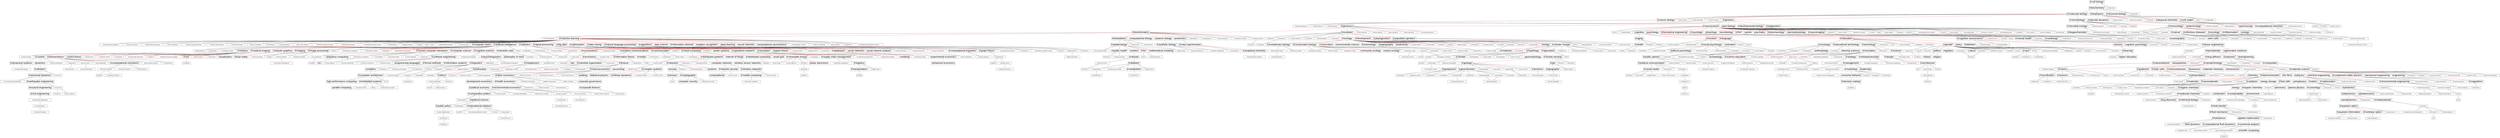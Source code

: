 strict graph "" {
	graph [bb="0,0,5367.5,2175.2",
		"edge"="{'color': '', 'pos': '', 'weight': ''}",
		file="tmp_workspace/topics/set3/layers/Topics_Layer_2_drawing.dot",
		"graph"="{'bb': '0,0,5367.5,2175.2', 'edge': \"{'pos': '', 'weight': ''}\", 'file': 'tmp_workspace/topics/set3/layers/Topics_Layer_2_drawing.dot', '\
graph': '{\'bb\': \'0,0,5367.5,2175.2\', \'edge\': \"{\'pos\': \'\', \'weight\': \'\'}\", \'file\': \'tmp_workspace/topics/set3/layers/\
Topics_Layer_1_drawing_improved.dot\', \'graph\': \"{\'bb\': \'0,0,5367.5,2175.2\', \'file\': \'/Users/felicedeluca/Developer/UofA/\
mlgd/pipeline/impred/tmp_workspace/topics/set2/layers/Topics_Layer_1_drawing_improved.dot\', \'overlap\': \'prism\'}\", \'node\': \"{\'\
fontname\': \'\', \'fontsize\': \'\', \'height\': \'\', \'label\': \'\\\\\\\\N\', \'level\': \'\', \'pos\': \'\', \'shape\': \'rectangle\', \'\
weight\': \'\', \'width\': \'\'}\", \'overlap\': \'prism\'}', 'node': \"{'fontname': '', 'fontsize': '', 'height': '', 'label': '\\\\N', '\
level': '', 'pos': '', 'shape': 'rectangle', 'weight': '', 'width': ''}\", 'overlap': 'prism'}",
		"node"="{'fontname': '', 'fontsize': '', 'height': '', 'label': '\\N', 'level': '', 'pos': '', 'shape': 'rectangle', 'weight': '', 'width': ''}",
		overlap=prism
	];
	node [label="\N",
		shape=rectangle
	];
	2770	 [fontname=Arial,
		fontsize=30,
		height=0.56,
		label="b'cell biology'",
		level=1,
		pos="587.7000000000029,-626.4999999999995",
		weight=1749,
		width=2.14];
	4368	 [fontname=Arial,
		fontsize=30,
		height=0.56,
		label="b'biochemistry'",
		level=1,
		pos="781.9999999999991,-626.4999999999991",
		weight=2460,
		width=2.42];
	2770 -- 4368	 [color=red,
		pos="2509.3,1013.4 2515.8,1013.4 2522.4,1013.4 2529,1013.4",
		weight=268];
	2867	 [height=0.47,
		label="b'molecular'",
		level=2,
		pos="559.6126153973373,-626.5000000000009",
		width=1.58];
	2770 -- 2867;
	3363	 [fontname=Arial,
		fontsize=30,
		height=0.56,
		label="b'molecular biology'",
		level=1,
		pos="917.8999999999969,-677.4600000000025",
		weight=2880,
		width=3.32];
	4368 -- 3363	 [color=red,
		pos="2678,992.08 2685.3,989.35 2692.7,986.56 2700,983.83",
		weight=494];
	5245	 [fontname=Arial,
		fontsize=30,
		height=0.56,
		label="b'biophysics'",
		level=1,
		pos="636.6999999999969,-576.0000000000011",
		weight=2308,
		width=2.03];
	4368 -- 5245	 [color=red,
		pos="2560,1034.7 2552.4,1037.3 2544.6,1040 2537,1042.7",
		weight=268];
	2333	 [fontname=Arial,
		fontsize=30,
		height=0.56,
		label="b'structural biology'",
		level=1,
		pos="845.9999999999985,-575.999999999999",
		weight=1299,
		width=3.24];
	4368 -- 2333	 [color=red,
		pos="2648.3,1034.8 2651.6,1037.4 2655,1040 2658.2,1042.6",
		weight=280];
	5551	 [height=0.47,
		label="b'enzymology'",
		level=2,
		pos="776.9887367276897,-654.1367222049521",
		width=1.93];
	4368 -- 5551;
	1109	 [fontname=Arial,
		fontsize=30,
		height=0.56,
		label="b'genetics'",
		level=1,
		pos="1527.0000000000055,-719.1800000000021",
		weight=3043,
		width=1.64];
	3363 -- 1109	 [color=red,
		pos="2881.8,953.9 3009.6,945.15 3203.1,931.9 3302.4,925.09",
		weight=340];
	1828	 [fontname=Arial,
		fontsize=30,
		height=0.56,
		label="b'microbiology'",
		level=1,
		pos="532.3999999999996,-727.5500000000005",
		weight=2355,
		width=2.42];
	3363 -- 1828	 [color=red,
		pos="2632.2,946.21 2577.4,939.1 2514.3,930.89 2463.9,924.34",
		weight=256];
	3492	 [fontname=Arial,
		fontsize=30,
		height=0.56,
		label="b'cancer biology'",
		level=1,
		pos="677.6999999999971,-677.0500000000004",
		weight=1299,
		width=2.76];
	3363 -- 3492	 [color=red,
		pos="2632,962.65 2628.6,962.66 2625.2,962.67 2621.8,962.67",
		weight=103];
	1100	 [height=0.47,
		label="b'plant science'",
		level=2,
		pos="919.1210558914635,-717.5983856049234",
		width=2.11];
	3363 -- 1100;
	1501	 [height=0.47,
		label="b'plant physiology'",
		level=2,
		pos="929.8063110661697,-622.5615077432223",
		width=2.57];
	3363 -- 1501;
	4540	 [height=0.47,
		label="b'cancer research'",
		level=2,
		pos="945.7510004953054,-706.3892714714675",
		width=2.57];
	3363 -- 4540;
	657	 [fontname=Arial,
		fontsize=30,
		height=0.56,
		label="b'physical chemistry'",
		level=1,
		pos="413.99999999999864,-538.8000000000028",
		weight=825,
		width=3.49];
	5245 -- 657	 [color=red,
		pos="2397.7,1077 2392,1077.9 2386.3,1078.9 2380.5,1079.9",
		weight=69];
	150	 [fontname=Arial,
		fontsize=30,
		height=0.56,
		label="b'soft matter'",
		level=1,
		pos="673.7999999999997,-475.00000000000114",
		weight=571,
		width=2.06];
	5245 -- 150	 [color=red,
		pos="2483.8,1085.3 2490.1,1102.5 2498.8,1126.4 2505.1,1143.5",
		weight=74];
	159	 [fontname=Arial,
		fontsize=30,
		height=0.59024,
		label="molecular dynamics",
		level=1,
		pos="674.1280909243603,-561.4494334743644",
		weight=552,
		width=3.9041];
	5245 -- 159	 [color=red,
		pos="2530.6,1085.2 2537.4,1087.8 2544.3,1090.5 2551.1,1093.2",
		weight=50];
	4229	 [height=0.47,
		label="b'polymer physics'",
		level=2,
		pos="629.7509431344731,-603.2141834802717",
		width=2.57];
	5245 -- 4229;
	1077	 [height=0.47,
		label="b'statistical mechanics'",
		level=2,
		pos="622.582675115942,-551.7182720562164",
		width=3.26];
	5245 -- 1077;
	1864	 [height=0.47,
		label="b'proteins'",
		level=2,
		pos="603.0583530570575,-597.9276211073173",
		width=1.32];
	5245 -- 1864;
	3093	 [height=0.47,
		label="b'nmr'",
		level=2,
		pos="877.5248046018322,-551.1249588688651",
		width=0.68];
	2333 -- 3093;
	4105	 [height=0.47,
		label="b'crystallography'",
		level=2,
		pos="821.124958868864,-544.4751953981657",
		width=2.42];
	2333 -- 4105;
	5121	 [fontname=Arial,
		fontsize=30,
		height=0.56,
		label="b'genomics'",
		level=1,
		pos="1285.499999999998,-593.0999999999999",
		weight=2984,
		width=1.86];
	1109 -- 5121	 [color=red,
		pos="3325.3,942.1 3280.7,965.35 3209.9,1002.3 3165.4,1025.5",
		weight=526];
	2556	 [fontname=Arial,
		fontsize=30,
		height=0.56,
		label="b'neuroscience'",
		level=1,
		pos="1504.600000000001,-920.6400000000032",
		weight=5781,
		width=2.56];
	1109 -- 2556	 [color=red,
		pos="3363.8,899.16 3359.5,860.39 3350.5,779.33 3346.2,740.67",
		weight=146];
	4955	 [fontname=Arial,
		fontsize=30,
		height=0.59024,
		label="plant biology",
		level=1,
		pos="1561.5963878807263,-698.791990728224",
		weight=604,
		width=2.5619];
	1109 -- 4955	 [color=red,
		pos="3402.4,942.02 3407.2,944.88 3412.2,947.81 3417.1,950.68",
		weight=52];
	3767	 [fontname=Arial,
		fontsize=30,
		height=0.56,
		label="b'developmental biology'",
		level=1,
		pos="1209.299999999998,-643.8999999999996",
		weight=916,
		width=4.24];
	1109 -- 3767	 [color=red,
		pos="3302.3,935.86 3255.2,947.03 3190.5,962.36 3138.2,974.75",
		weight=112];
	3068	 [fontname=Arial,
		fontsize=30,
		height=0.56,
		label="b'epigenetics'",
		level=1,
		pos="1752.5999999999983,-768.9500000000007",
		weight=1269,
		width=2.19];
	1109 -- 3068	 [color=red,
		pos="3430.3,906.59 3454.4,901.27 3482.1,895.15 3507.8,889.49",
		weight=129];
	4459	 [height=0.47,
		label="b'plant breeding'",
		level=2,
		pos="1525.9685866581576,-679.0362936068742",
		width=2.28];
	1109 -- 4459;
	1268	 [fontname=Arial,
		fontsize=30,
		height=0.56,
		label="b'immunology'",
		level=1,
		pos="310.90000000000214,-718.9100000000013",
		weight=2783,
		width=2.33];
	1828 -- 1268	 [color=red,
		pos="2279.3,915.95 2266,916.47 2252.3,917 2239.1,917.52",
		weight=250];
	3628	 [fontname=Arial,
		fontsize=30,
		height=0.59024,
		label=biotechnology,
		level=1,
		pos="557.4068754429362,-758.9703303140003",
		weight=1182,
		width=2.7936];
	1828 -- 3628	 [color=red,
		pos="2388.6,890.93 2390.7,888.35 2392.8,885.71 2394.9,883.13",
		weight=135];
	3303	 [fontname=Arial,
		fontsize=30,
		height=0.56,
		label="b'microbial ecology'",
		level=1,
		pos="388.79999999999836,-828.5600000000004",
		weight=872,
		width=3.31];
	1828 -- 3303	 [color=red,
		pos="2341.1,890.93 2316.8,873.78 2282.7,849.86 2258.4,832.73",
		weight=94];
	1025	 [height=0.47,
		label="b'molecular genetics'",
		level=2,
		pos="530.5890493783586,-687.4339005596838",
		width=2.97];
	1828 -- 1025;
	375	 [height=0.47,
		label="b'food safety'",
		level=2,
		pos="526.6858709767284,-767.2983295996806",
		width=1.78];
	1828 -- 375;
	4315	 [height=0.47,
		label="b'mycology'",
		level=2,
		pos="568.5129548485861,-684.5214142996106",
		width=1.56];
	1828 -- 4315;
	4559	 [height=0.47,
		label="b'biofilms'",
		level=2,
		pos="503.91791666099164,-699.2418403083285",
		width=1.26];
	1828 -- 4559;
	3353	 [height=0.47,
		label="b'signal transduction'",
		level=2,
		pos="637.5431042267169,-676.9814557565903",
		width=2.97];
	3492 -- 3353;
	4337	 [height=0.47,
		label="b'photosynthesis'",
		level=2,
		pos="938.2623752122767,-583.3049674522551",
		width=2.4];
	1501 -- 4337;
	3008	 [fontname=Arial,
		fontsize=30,
		height=0.59024,
		label=spectroscopy,
		level=1,
		pos="373.84857928160574,-538.1333736023789",
		weight=792,
		width=2.6771];
	657 -- 3008	 [color=red,
		pos="2122.3,1103.3 2119.8,1103.3 2117.3,1103.4 2114.8,1103.4",
		weight=68];
	2386	 [fontname=Arial,
		fontsize=30,
		height=0.56,
		label="b'computational chemistry'",
		level=1,
		pos="398.6000000000011,-424.4000000000008",
		weight=1056,
		width=4.57];
	657 -- 2386	 [color=red,
		pos="2250.3,1122.6 2247.5,1143.1 2243.4,1173.6 2240.6,1194.1",
		weight=63];
	4169	 [height=0.47,
		label="b'ultrafast spectroscopy'",
		level=2,
		pos="410.34847868688394,-578.7905910003777",
		width=3.46];
	657 -- 4169;
	4568	 [height=0.47,
		label="b'photochemistry'",
		level=2,
		pos="442.84175851927046,-510.8583833328268",
		width=2.44];
	657 -- 4568;
	1197	 [height=0.47,
		label="b'liquid crystals'",
		level=2,
		pos="683.4845512990207,-448.6350490242345",
		width=2.17];
	150 -- 1197;
	5458	 [height=0.47,
		label="b'colloids'",
		level=2,
		pos="667.2087622560565,-472.57886217524924",
		width=1.24];
	150 -- 5458;
	3701	 [height=0.47,
		label="b'molecular simulation'",
		level=2,
		pos="608.4344017200879,-527.4619574269262",
		width=3.25];
	1077 -- 3701;
	1884	 [fontname=Arial,
		fontsize=30,
		height=0.56,
		label="b'bioinformatics'",
		level=1,
		pos="1258.6000000000024,-491.5999999999992",
		weight=5075,
		width=2.65];
	5121 -- 1884	 [color=red,
		pos="3119,1068.3 3114.4,1085.5 3108,1109.6 3103.5,1126.8",
		weight=823];
	4813	 [fontname=Arial,
		fontsize=30,
		height=0.56,
		label="b'evolution'",
		level=1,
		pos="1159.549999999996,-661.1800000000011",
		weight=2669,
		width=1.75];
	5121 -- 4813	 [color=red,
		pos="3085.3,1025.5 3038.1,1000 2959.5,957.52 2912.3,931.99",
		weight=329];
	5119	 [height=0.47,
		label="b'transcriptomics'",
		level=2,
		pos="1316.866899112638,-568.0261367851529",
		width=2.42];
	5121 -- 5119;
	817	 [height=0.47,
		label="b'human genetics'",
		level=2,
		pos="1285.7890754217667,-633.255913784397",
		width=2.54];
	5121 -- 817;
	1254	 [height=0.47,
		label="b'gene regulation'",
		level=2,
		pos="1248.6407353315183,-577.1633885484284",
		width=2.47];
	5121 -- 1254;
	5460	 [height=0.47,
		label="b'gene expression'",
		level=2,
		pos="1298.081876655229,-554.9650113899065",
		width=2.62];
	5121 -- 5460;
	4128	 [height=0.47,
		label="b'evolutionary genetics'",
		level=2,
		pos="1325.4697149293013,-589.226646810627",
		width=3.35];
	5121 -- 4128;
	1899	 [fontname=Arial,
		fontsize=30,
		height=0.59024,
		label=cognition,
		level=1,
		pos="1887.2999999999959,-869.9900000000016",
		weight=941,
		width=1.8901];
	2556 -- 1899	 [color=red,
		pos="3441.4,732.18 3509.2,741.16 3598,752.91 3658.4,760.89",
		weight=77];
	727	 [fontname=Arial,
		fontsize=30,
		height=0.59024,
		label=psychology,
		level=1,
		pos="1271.9999999999993,-1072.190000000002",
		weight=2022,
		width=2.3068];
	2556 -- 727	 [color=red,
		pos="3311,697.87 3266.7,668.99 3188.1,617.82 3143.9,588.99",
		weight=249];
	554	 [fontname=Arial,
		fontsize=30,
		height=0.56,
		label="b'biomedical engineering'",
		level=1,
		pos="1255.3000000000022,-971.17",
		weight=1263,
		width=4.38];
	2556 -- 554	 [color=red,
		pos="3246.4,699.51 3231.1,696.41 3215.2,693.19 3199.7,690.06",
		weight=74];
	3627	 [fontname=Arial,
		fontsize=30,
		height=0.56,
		label="b'neurology'",
		level=1,
		pos="1460.9999999999986,-1021.8600000000024",
		weight=610,
		width=1.92];
	2556 -- 3627	 [color=red,
		pos="3334.6,697.8 3327.2,680.62 3316.9,656.65 3309.5,639.48",
		weight=109];
	2825	 [fontname=Arial,
		fontsize=30,
		height=0.59024,
		label=physiology,
		level=1,
		pos="1464.584736763121,-917.2695868884404",
		weight=796,
		width=2.191];
	2556 -- 2825	 [color=red,
		pos="3246.6,727.45 3189.6,732.25 3118.5,738.24 3065.1,742.74",
		weight=89];
	1123	 [fontname=Arial,
		fontsize=30,
		height=0.59024,
		label=neurobiology,
		level=1,
		pos="1465.9832772025838,-931.6549760257069",
		weight=618,
		width=2.6083];
	2556 -- 1123	 [color=red,
		pos="3269.1,697.95 3208.8,680.76 3124.4,656.67 3064.1,639.48",
		weight=58];
	4456	 [fontname=Arial,
		fontsize=30,
		height=0.56,
		label="b'fmri'",
		level=1,
		pos="1741.3999999999926,-920.9600000000034",
		weight=537,
		width=0.78];
	2556 -- 4456	 [color=red,
		pos="3441.2,719.13 3479,719.08 3519.9,719.02 3547.5,718.99",
		weight=63];
	3936	 [fontname=Arial,
		fontsize=30,
		height=0.59024,
		label=autism,
		level=1,
		pos="1467.435564820576,-905.4286314141818",
		weight=560,
		width=1.4494];
	2556 -- 3936	 [color=red,
		pos="3291.7,740.58 3258.3,754.25 3215.1,771.93 3181.7,785.6",
		weight=46];
	2800	 [fontname=Arial,
		fontsize=30,
		height=0.59024,
		label=psychiatry,
		level=1,
		pos="1735.0000000000014,-819.5600000000024",
		weight=657,
		width=2.0978];
	2556 -- 2800	 [color=red,
		pos="3392.4,740.58 3431.6,757.78 3486.5,781.86 3525.7,799.06",
		weight=134];
	1696	 [fontname=Arial,
		fontsize=30,
		height=0.56,
		label="b'pharmacology'",
		level=1,
		pos="1658.9999999999998,-870.0799999999997",
		weight=846,
		width=2.69];
	2556 -- 1696	 [color=red,
		pos="3408.8,740.56 3416.9,743.2 3425.2,745.9 3433.2,748.55",
		weight=136];
	1220	 [fontname=Arial,
		fontsize=30,
		height=0.59024,
		label=electrophysiology,
		level=1,
		pos="959.2999999999986,-971.1900000000028",
		weight=348,
		width=3.4416];
	2556 -- 1220	 [color=red,
		pos="3246.3,710.23 3155.8,701.83 3020.6,689.3 2922.4,680.2",
		weight=72];
	5162	 [fontname=Arial,
		fontsize=30,
		height=0.56,
		label="b'neuroimaging'",
		level=1,
		pos="1762.3000000000036,-971.9300000000005",
		weight=1041,
		width=2.61];
	2556 -- 5162	 [color=red,
		pos="3441.2,699.87 3461.3,695.87 3482.5,691.65 3502.6,687.64",
		weight=143];
	2846	 [height=0.47,
		label="b'addiction'",
		level=2,
		pos="1556.8593424365993,-1020.0954166910124",
		width=1.47];
	2556 -- 2846;
	2236	 [height=0.47,
		label="b'motor control'",
		level=2,
		pos="1484.0992968440557,-886.1102715537612",
		width=2.11];
	2556 -- 2236;
	2056	 [height=0.47,
		label="b'parkinson s disease'",
		level=2,
		pos="1528.3894755278184,-888.2881556851765",
		width=3.15];
	2556 -- 2056;
	1695	 [height=0.47,
		label="b'sleep'",
		level=2,
		pos="1506.1472064410514,-960.7671370607028",
		width=0.92];
	2556 -- 1695;
	1050	 [height=0.47,
		label="b'pain'",
		level=2,
		pos="1536.7682427764992,-944.677161503219",
		width=0.74];
	2556 -- 1050;
	3664	 [height=0.47,
		label="b'gene therapy'",
		level=2,
		pos="1496.1297548994055,-881.3865170412231",
		width=2.11];
	2556 -- 3664;
	618	 [height=0.47,
		label="b'plasticity'",
		level=2,
		pos="1474.1924877417857,-894.4109288245711",
		width=1.42];
	2556 -- 618;
	409	 [height=0.47,
		label="b'neurodegenerative diseases'",
		level=2,
		pos="1478.7292521626885,-951.3529513853322",
		width=4.44];
	2556 -- 409;
	3137	 [height=0.47,
		label="b'stress'",
		level=2,
		pos="1548.452935607429,-885.5326683742239",
		width=1.01];
	2556 -- 3137;
	2361	 [height=0.47,
		label="b'neurosurgery'",
		level=2,
		pos="1519.2108764665277,-883.2354111727042",
		width=2.12];
	2556 -- 2361;
	5096	 [height=0.47,
		label="b'neurophysiology'",
		level=2,
		pos="1497.249031058505,-960.1184020963464",
		width=2.61];
	2556 -- 5096;
	2209	 [height=0.47,
		label="b'alzheimer s disease'",
		level=2,
		pos="1541.281672748724,-936.9812319246465",
		width=3.15];
	2556 -- 2209;
	1325	 [height=0.47,
		label="b'neurodegeneration'",
		level=2,
		pos="1514.969010384629,-959.4351620708449",
		width=3.0];
	2556 -- 1325;
	3365	 [height=0.47,
		label="b'epilepsy'",
		level=2,
		pos="1530.6669607085562,-951.1865961422584",
		width=1.36];
	2556 -- 3365;
	2134	 [height=0.47,
		label="b'ion channels'",
		level=2,
		pos="1502.5570696914053,-880.535045041624",
		width=2.03];
	2556 -- 2134;
	2826	 [height=0.47,
		label="b'vision'",
		level=2,
		pos="1470.3678592151032,-899.6461553368091",
		width=0.97];
	2556 -- 2826;
	5793	 [height=0.47,
		label="b'ophthalmology'",
		level=2,
		pos="1489.9232352034105,-883.2612152208674",
		width=2.35];
	2556 -- 5793;
	2901	 [height=0.47,
		label="b'stem cell biology'",
		level=2,
		pos="1202.467350045235,-642.2809824092077",
		width=2.65];
	3767 -- 2901;
	1540	 [height=0.47,
		label="b'transcription'",
		level=2,
		pos="1753.4571207312401,-769.1390908634479",
		width=1.97];
	3068 -- 1540;
	4505	 [fontname=Arial,
		fontsize=30,
		height=0.56,
		label="b'cancer'",
		level=1,
		pos="119.39999999999645,-718.8300000000031",
		weight=2228,
		width=1.33];
	1268 -- 4505	 [color=red,
		pos="2061.4,921.03 2044.4,921.03 2027.2,921.04 2011.8,921.05",
		weight=163];
	2969	 [fontname=Arial,
		fontsize=30,
		height=0.56,
		label="b'infectious diseases'",
		level=1,
		pos="158.39999999999804,-777.8700000000025",
		weight=1025,
		width=3.6];
	1268 -- 2969	 [color=red,
		pos="2095.1,899.71 2081.2,894.36 2066.4,888.63 2052.6,883.29",
		weight=137];
	1075	 [fontname=Arial,
		fontsize=30,
		height=0.56,
		label="b'oncology'",
		level=1,
		pos="185.0999999999949,-831.0400000000017",
		weight=711,
		width=1.75];
	1268 -- 1075	 [color=red,
		pos="2126.2,899.64 2103.8,879.69 2070.5,850.06 2048.2,830.14",
		weight=61];
	2592	 [fontname=Arial,
		fontsize=30,
		height=0.56,
		label="b'inflammation'",
		level=1,
		pos="241.49999999999864,-668.2000000000027",
		weight=611,
		width=2.44];
	1268 -- 2592	 [color=red,
		pos="2120.7,942.5 2117.1,945.09 2113.5,947.73 2110,950.32",
		weight=85];
	2511	 [fontname=Arial,
		fontsize=30,
		height=0.59024,
		label=virology,
		level=1,
		pos="346.07127313320336,-699.5305644393572",
		weight=1004,
		width=1.658];
	1268 -- 2511	 [color=red,
		pos="2188.8,942.32 2199.3,948.1 2210.7,954.36 2221.1,960.15",
		weight=235];
	5499	 [height=0.47,
		label="b'gastroenterology'",
		level=2,
		pos="324.46243652790696,-756.7073714944049",
		width=2.67];
	1268 -- 5499;
	4685	 [height=0.47,
		label="b'parasitology'",
		level=2,
		pos="313.45660442624205,-678.8345118524176",
		width=1.96];
	1268 -- 4685;
	2498	 [height=0.47,
		label="b'allergy'",
		level=2,
		pos="297.04898714029866,-773.350372317173",
		width=1.11];
	1268 -- 2498;
	4146	 [height=0.47,
		label="b'vaccines'",
		level=2,
		pos="343.2854342727309,-742.653728086091",
		width=1.43];
	1268 -- 4146;
	5512	 [height=0.47,
		label="b'pathology'",
		level=2,
		pos="332.41580429487783,-685.0034941050553",
		width=1.58];
	1268 -- 5512;
	2760	 [fontname=Arial,
		fontsize=30,
		height=0.56,
		label="b'biogeochemistry'",
		level=1,
		pos="253.79999999999592,-881.9300000000023",
		weight=861,
		width=3.11];
	3303 -- 2760	 [color=red,
		pos="2173.9,789.94 2165.1,786.46 2155.9,782.85 2147.1,779.37",
		weight=83];
	1272	 [height=0.47,
		label="b'environmental microbiology'",
		level=2,
		pos="407.8668008705606,-863.9017328525605",
		width=4.31];
	3303 -- 1272;
	2288	 [height=0.47,
		label="b'plant pathology'",
		level=2,
		pos="594.2852467588841,-653.7257986027328",
		width=2.44];
	4315 -- 2288;
	5170	 [height=0.47,
		label="b'theoretical chemistry'",
		level=2,
		pos="394.852805504367,-396.5636980324279",
		width=3.26];
	2386 -- 5170;
	1448	 [height=0.47,
		label="b'molecular modeling'",
		level=2,
		pos="358.80202232974386,-429.757420070996",
		width=3.1];
	2386 -- 1448;
	4698	 [height=0.47,
		label="b'quantum chemistry'",
		level=2,
		pos="426.43630196757397,-420.65280550436665",
		width=3.01];
	2386 -- 4698;
	1495	 [height=0.47,
		label="b'interfaces'",
		level=2,
		pos="660.6156224552483,-470.1675533948569",
		width=1.58];
	5458 -- 1495;
	5607	 [fontname=Arial,
		fontsize=30,
		height=0.56,
		label="b'machine learning'",
		level=1,
		pos="1137.0999999999965,-226.00000000000068",
		weight=11046,
		width=3.25];
	1884 -- 5607	 [color=red,
		pos="3088,1169.6 3065.3,1219.3 3008.9,1342.6 2986.1,1392.5",
		weight=637];
	1739	 [fontname=Arial,
		fontsize=30,
		height=0.56,
		label="b'biostatistics'",
		level=1,
		pos="865.6000000000012,-475.0000000000007",
		weight=1173,
		width=2.24];
	1884 -- 1739	 [color=red,
		pos="2997.1,1152.5 2933.2,1155.3 2851.4,1158.7 2790.6,1161.3",
		weight=151];
	5118	 [fontname=Arial,
		fontsize=30,
		height=0.59024,
		label="computational biology",
		level=1,
		pos="1221.3559517684223,-506.6153870340763",
		weight=2567,
		width=4.2526];
	1884 -- 5118	 [color=red,
		pos="3044.9,1127 3038.1,1124.2 3031.2,1121.4 3024.4,1118.7",
		weight=930];
	2199	 [fontname=Arial,
		fontsize=30,
		height=0.59024,
		label="systems biology",
		level=1,
		pos="1407.9999999999984,-542.3000000000004",
		weight=1798,
		width=3.1863];
	1884 -- 2199	 [color=red,
		pos="3160.7,1126.9 3168.5,1124.3 3176.5,1121.6 3184.4,1118.9",
		weight=371];
	787	 [fontname=Arial,
		fontsize=30,
		height=0.59024,
		label=proteomics,
		level=1,
		pos="1041.4999999999961,-443.9000000000016",
		weight=1039,
		width=2.26];
	1884 -- 787	 [color=red,
		pos="3001,1169.6 2988,1172.4 2974.7,1175.3 2962,1178.1",
		weight=120];
	1765	 [height=0.47,
		label="b'microbiome'",
		level=2,
		pos="1285.5126876365496,-461.79583551519886",
		width=1.88];
	1884 -- 1765;
	3974	 [height=0.47,
		label="b'metagenomics'",
		level=2,
		pos="1240.6196620359253,-527.5066626569069",
		width=2.35];
	1884 -- 3974;
	4773	 [height=0.47,
		label="b'cancer genomics'",
		level=2,
		pos="1297.4625980833052,-481.4866698523639",
		width=2.71];
	1884 -- 4773;
	3428	 [height=0.47,
		label="b'molecular evolution'",
		level=2,
		pos="1264.7086669233554,-451.9103897111726",
		width=3.07];
	1884 -- 3428;
	1067	 [height=0.47,
		label="b'protein structure'",
		level=2,
		pos="1277.7732040513124,-512.1253360563148",
		width=2.6];
	1884 -- 1067;
	2476	 [height=0.47,
		label="b'statistical genetics'",
		level=2,
		pos="1227.3502945622172,-466.3802282621136",
		width=2.9];
	1884 -- 2476;
	5226	 [fontname=Arial,
		fontsize=30,
		height=0.56,
		label="b'ecology'",
		level=1,
		pos="1104.5374999999976,-686.2225000000017",
		weight=3351,
		width=1.51];
	4813 -- 5226	 [color=red,
		pos="2826.1,889.39 2741.6,850.92 2564.2,770.16 2479.6,731.63",
		weight=625];
	527	 [fontname=Arial,
		fontsize=30,
		height=0.56,
		label="b'development'",
		level=1,
		pos="1049.8499999999979,-669.5800000000016",
		weight=1423,
		width=2.47];
	4813 -- 527	 [color=red,
		pos="2804.5,905.42 2786.4,904.03 2766.5,902.51 2747.3,901.04",
		weight=101];
	2285	 [fontname=Arial,
		fontsize=30,
		height=0.56,
		label="b'phylogenetics'",
		level=1,
		pos="1114.299999999998,-679.6699999999983",
		weight=563,
		width=2.62];
	4813 -- 2285	 [color=red,
		pos="2820.4,889.25 2796.4,879.44 2768,867.83 2744,858.02",
		weight=106];
	4829	 [fontname=Arial,
		fontsize=30,
		height=0.56,
		label="b'population genetics'",
		level=1,
		pos="1197.099999999999,-687.7599999999986",
		weight=958,
		width=3.68];
	4813 -- 4829	 [color=red,
		pos="2902.9,889.33 2907.8,885.86 2912.9,882.27 2917.8,878.8",
		weight=139];
	871	 [height=0.47,
		label="b'behavior'",
		level=2,
		pos="1148.2216509594914,-622.6540414204161",
		width=1.42];
	4813 -- 871;
	2489	 [height=0.47,
		label="b'systematics'",
		level=2,
		pos="1158.8881318606764,-668.1705832324491",
		width=1.9];
	4813 -- 2489;
	4249	 [height=0.47,
		label="b'sexual selection'",
		level=2,
		pos="1174.9891416480846,-624.1096090979664",
		width=2.56];
	4813 -- 4249;
	3962	 [height=0.47,
		label="b'symbiosis'",
		level=2,
		pos="1126.5024319445429,-638.3668629496176",
		width=1.61];
	4813 -- 3962;
	4253	 [height=0.47,
		label="b'animal behavior'",
		level=2,
		pos="1199.634169832588,-663.5966723591191",
		width=2.53];
	4813 -- 4253;
	3949	 [height=0.47,
		label="b'speciation'",
		level=2,
		pos="1171.2641541961657,-686.7080192197994",
		width=1.65];
	4813 -- 3949;
	4190	 [fontname=Arial,
		fontsize=30,
		height=0.56,
		label="b'aging'",
		level=1,
		pos="1961.8000000000002,-933.6100000000004",
		weight=1482,
		width=1.1];
	1899 -- 4190	 [color=red,
		pos="3751.7,748.37 3759.5,741.67 3768.2,734.28 3776,727.59",
		weight=66];
	2230	 [fontname=Arial,
		fontsize=30,
		height=0.56,
		label="b'emotion'",
		level=1,
		pos="2032.000000000001,-870.6700000000023",
		weight=951,
		width=1.57];
	1899 -- 2230	 [color=red,
		pos="3794.6,769.59 3799.6,769.57 3804.6,769.54 3809.5,769.52",
		weight=60];
	808	 [fontname=Arial,
		fontsize=30,
		height=0.56,
		label="b'language'",
		level=1,
		pos="1686.8999999999974,-718.4499999999994",
		weight=594,
		width=1.79];
	1899 -- 808	 [color=red,
		pos="3698.2,791.3 3660,820.18 3592.3,871.35 3554.2,900.17",
		weight=45];
	3763	 [fontname=Arial,
		fontsize=30,
		height=0.56,
		label="b'education'",
		level=1,
		pos="1323.7,-1213.7000000000007",
		weight=2017,
		width=1.89];
	727 -- 3763	 [color=red,
		pos="3119.1,546.21 3128.8,519.62 3145.3,474.58 3155,447.89",
		weight=72];
	3049	 [fontname=Arial,
		fontsize=30,
		height=0.56,
		label="b'cognitive neuroscience'",
		level=1,
		pos="1095.8000000000009,-1122.7200000000041",
		weight=1431,
		width=4.32];
	727 -- 3049	 [color=red,
		pos="3037,546.42 3027.8,543.78 3018.4,541.08 3009.1,538.44",
		weight=104];
	2104	 [height=0.47,
		label="b'medical devices'",
		level=2,
		pos="1215.9433387588274,-979.1471042619992",
		width=2.56];
	554 -- 2104;
	344	 [height=0.47,
		label="b'stroke'",
		level=2,
		pos="1445.1137058173354,-1058.7409792928747",
		width=1.03];
	3627 -- 344;
	3884	 [height=0.47,
		label="b'eeg'",
		level=2,
		pos="1781.5569176064182,-921.0142661048769",
		width=0.67];
	4456 -- 3884;
	2683	 [fontname=Arial,
		fontsize=30,
		height=0.56,
		label="b'mental health'",
		level=1,
		pos="1790.1999999999944,-805.2975000000035",
		weight=762,
		width=2.58];
	2800 -- 2683	 [color=red,
		pos="3649.9,839.9 3670.1,845.12 3692.1,850.79 3712.6,856.11",
		weight=35];
	3555	 [height=0.47,
		label="b'toxicology'",
		level=2,
		pos="1712.3853652118037,-852.598367453959",
		width=1.62];
	1696 -- 3555;
	593	 [fontname=Arial,
		fontsize=30,
		height=0.56,
		label="b'cardiology'",
		level=1,
		pos="954.3,-1022.3699999999986",
		weight=552,
		width=1.99];
	1220 -- 593	 [color=red,
		pos="2796.4,647.3 2796.1,644.56 2795.9,641.76 2795.6,639.02",
		weight=22];
	1630	 [height=0.47,
		label="b'schizophrenia'",
		level=2,
		pos="1801.6844638448038,-979.7686851012799",
		width=2.22];
	5162 -- 1630;
	5462	 [height=0.47,
		label="b'behavioral neuroscience'",
		level=2,
		pos="1575.5883547790907,-1055.6173123771127",
		width=3.85];
	2846 -- 5462;
	624	 [height=0.47,
		label="b'depression'",
		level=2,
		pos="1592.2464481799948,-850.3716386044298",
		width=1.78];
	3137 -- 624;
	3942	 [fontname=Arial,
		fontsize=30,
		height=0.59024,
		label="stem cells",
		level=1,
		pos="-21.400000000002137,-727.1499999999986",
		weight=1176,
		width=2.0744];
	4505 -- 3942	 [color=red,
		pos="1905.4,917.92 1901.2,917.67 1896.9,917.42 1892.5,917.16",
		weight=125];
	2385	 [height=0.47,
		label="b'microrna'",
		level=2,
		pos="118.22347883304752,-678.6902843258342",
		width=1.43];
	4505 -- 2385;
	318	 [height=0.47,
		label="b'biomarkers'",
		level=2,
		pos="120.57652116694513,-758.969715674172",
		width=1.81];
	4505 -- 318;
	2139	 [height=0.47,
		label="b'cell signaling'",
		level=2,
		pos="147.38221620691857,-690.0276293925607",
		width=2.07];
	4505 -- 2139;
	2634	 [height=0.47,
		label="b'vascular biology'",
		level=2,
		pos="89.77883925115506,-691.7160218272838",
		width=2.57];
	4505 -- 2634;
	16	 [height=0.47,
		label="b'breast cancer'",
		level=2,
		pos="92.2860218272769,-748.4511607488442",
		width=2.18];
	4505 -- 16;
	5470	 [height=0.47,
		label="b'pediatrics'",
		level=2,
		pos="120.9449341174986,-792.3509880946397",
		width=1.57];
	2969 -- 5470;
	2010	 [height=0.47,
		label="b'malaria'",
		level=2,
		pos="143.91901190535782,-740.4149341175042",
		width=1.22];
	2969 -- 2010;
	2547	 [height=0.47,
		label="b'hematology'",
		level=2,
		pos="155.12276384523636,-857.7597733706955",
		width=1.88];
	1075 -- 2547;
	4895	 [height=0.47,
		label="b'oxidative stress'",
		level=2,
		pos="209.0764332581663,-644.5083707568007",
		width=2.47];
	2592 -- 4895;
	2753	 [height=0.47,
		label="b'innate immunity'",
		level=2,
		pos="265.1916292432005,-635.7764332581703",
		width=2.51];
	2592 -- 2753;
	34	 [height=0.47,
		label="b'asthma'",
		level=2,
		pos="287.2022787420835,-812.2813793704194",
		width=1.22];
	2498 -- 34;
	3300	 [fontname=Arial,
		fontsize=30,
		height=0.59024,
		label=oceanography,
		level=1,
		pos="215.87296712247922,-895.1254974732758",
		weight=532,
		width=2.8632];
	2760 -- 3300	 [color=red,
		pos="2031.8,736.66 2020.7,732.83 2009.3,728.83 1998.2,725",
		weight=46];
	4981	 [height=0.47,
		label="b'soil science'",
		level=2,
		pos="267.78256203131633,-919.5739760851567",
		width=1.88];
	2760 -- 4981;
	1822	 [height=0.47,
		label="b'carbon'",
		level=2,
		pos="239.8174379686785,-844.2860239148469",
		width=1.14];
	2760 -- 1822;
	3375	 [height=0.47,
		label="b'ecosystem ecology'",
		level=2,
		pos="290.4777392536883,-898.2800587062441",
		width=3.04];
	2760 -- 3375;
	3396	 [height=0.47,
		label="b'stable isotopes'",
		level=2,
		pos="236.6895807288321,-918.2592516964575",
		width=2.4];
	2760 -- 3396;
	3712	 [height=0.47,
		label="b'density functional theory'",
		level=2,
		pos="454.2609731167536,-416.86729167941394",
		width=3.83];
	4698 -- 3712;
	1963	 [fontname=Arial,
		fontsize=30,
		height=0.56,
		label="b'computer vision'",
		level=1,
		pos="800.8999999999988,-116.7000000000005",
		weight=5478,
		width=3.0];
	5607 -- 1963	 [color=red,
		pos="2910.7,1435.2 2851.5,1454.5 2764.7,1482.7 2705.6,1501.9",
		weight=2239];
	3259	 [fontname=Arial,
		fontsize=30,
		height=0.56,
		label="b'artificial intelligence'",
		level=1,
		pos="600.1999999999996,-66.10000000000122",
		weight=5844,
		width=3.69];
	5607 -- 3259	 [color=red,
		pos="2904.8,1435.2 2802,1465.8 2613.7,1521.9 2510.9,1552.5",
		weight=1671];
	773	 [fontname=Arial,
		fontsize=30,
		height=0.56,
		label="b'statistics'",
		level=1,
		pos="1547.9999999999966,-347.4000000000028",
		weight=2580,
		width=1.68];
	5607 -- 773	 [color=red,
		pos="3048.4,1392.6 3125.6,1369.8 3247.1,1333.9 3321.7,1311.9",
		weight=397];
	1853	 [fontname=Arial,
		fontsize=30,
		height=0.56,
		label="b'signal processing'",
		level=1,
		pos="1607.5000000000023,-260.0000000000003",
		weight=2402,
		width=3.31];
	5607 -- 1853	 [color=red,
		pos="3098.7,1405 3167.6,1400 3253.4,1393.8 3322.5,1388.8",
		weight=500];
	3139	 [fontname=Arial,
		fontsize=30,
		height=0.56,
		label="b'big data'",
		level=1,
		pos="1517.0999999999974,-119.6999999999997",
		weight=1120,
		width=1.57];
	5607 -- 3139	 [color=red,
		pos="3052.3,1435.1 3123.6,1455.1 3228.8,1484.5 3294.9,1503",
		weight=229];
	2092	 [fontname=Arial,
		fontsize=30,
		height=0.56,
		label="b'optimization'",
		level=1,
		pos="1403.6000000000008,-69.2000000000005",
		weight=2557,
		width=2.31];
	5607 -- 2092	 [color=red,
		pos="3012.6,1435.2 3063.5,1465.2 3155.8,1519.5 3206.7,1549.4",
		weight=383];
	4236	 [fontname=Arial,
		fontsize=30,
		height=0.56,
		label="b'data mining'",
		level=1,
		pos="1296.6000000000029,-370.69999999999914",
		weight=3417,
		width=2.24];
	5607 -- 4236	 [color=red,
		pos="2999.9,1392.5 3030,1365.2 3082,1318 3112.2,1290.6",
		weight=1295];
	2948	 [fontname=Arial,
		fontsize=30,
		height=0.56,
		label="b'natural language processing'",
		level=1,
		pos="1122.399999999997,-125.00000000000114",
		weight=1898,
		width=5.32];
	5607 -- 2948	 [color=red,
		pos="2973.2,1435.3 2970.7,1452.4 2967.2,1476.4 2964.7,1493.5",
		weight=728];
	3900	 [fontname=Arial,
		fontsize=30,
		height=0.56,
		label="b'algorithms'",
		level=1,
		pos="1283.6000000000006,-175.49999999999886",
		weight=1235,
		width=2.0];
	5607 -- 3900	 [color=red,
		pos="3038,1435.1 3045.7,1437.8 3053.5,1440.5 3061.2,1443.1",
		weight=130];
	1165	 [fontname=Arial,
		fontsize=30,
		height=0.59024,
		label="data science",
		level=1,
		pos="1096.9430457273004,-226.0000000000005",
		weight=798,
		width=2.5617];
	5607 -- 1165	 [color=red,
		pos="2853.8,1413.9 2847.5,1413.9 2841.2,1413.9 2835.1,1413.9",
		weight=203];
	5397	 [fontname=Arial,
		fontsize=30,
		height=0.56,
		label="b'information retrieval'",
		level=1,
		pos="1329.1000000000013,-286.6000000000015",
		weight=1077,
		width=3.74];
	5607 -- 5397	 [color=red,
		pos="3043.7,1392.6 3062.2,1386.8 3082.2,1380.4 3100.7,1374.6",
		weight=290];
	3618	 [fontname=Arial,
		fontsize=30,
		height=0.56,
		label="b'pattern recognition'",
		level=1,
		pos="971.9999999999948,-175.5000000000011",
		weight=1743,
		width=3.53];
	5607 -- 3618	 [color=red,
		pos="2906.8,1435.1 2898.2,1437.8 2889.3,1440.5 2880.7,1443.1",
		weight=714];
	620	 [fontname=Arial,
		fontsize=30,
		height=0.59024,
		label="deep learning",
		level=1,
		pos="1177.2393846088444,-227.18776246884414",
		weight=679,
		width=2.7475];
	5607 -- 620	 [color=red,
		pos="3098.6,1410.3 3101.5,1410.2 3104.4,1410.1 3107.3,1410",
		weight=355];
	5367	 [fontname=Arial,
		fontsize=30,
		height=0.59024,
		label="neural networks",
		level=1,
		pos="1115.0676283677897,-259.5731377252673",
		weight=619,
		width=3.1635];
	5607 -- 5367	 [color=red,
		pos="2962.2,1392.4 2949.7,1373.3 2931.5,1345.6 2919,1326.6",
		weight=175];
	140	 [fontname=Arial,
		fontsize=30,
		height=0.59024,
		label="computational neuroscience",
		level=1,
		pos="1098.9138825136677,-238.4258363010182",
		weight=930,
		width=5.4106];
	5607 -- 140	 [color=red,
		pos="2910.8,1392.6 2902.7,1389.9 2894.4,1387.2 2886.2,1384.6",
		weight=141];
	4272	 [height=0.47,
		label="b'recommender systems'",
		level=2,
		pos="1154.4663762757277,-189.7924047814679",
		width=3.6];
	5607 -- 4272;
	5787	 [height=0.47,
		label="b'affective computing'",
		level=2,
		pos="1111.2148262699989,-195.29920591536433",
		width=3.07];
	5607 -- 5787;
	4765	 [height=0.47,
		label="b'data analytics'",
		level=2,
		pos="1134.0566080049584,-266.0414627807725",
		width=2.21];
	5607 -- 4765;
	3892	 [height=0.47,
		label="b'healthcare'",
		level=2,
		pos="1105.1881104083132,-250.37646978435635",
		width=1.71];
	5607 -- 3892;
	4203	 [height=0.47,
		label="b'intelligent transportation systems'",
		level=2,
		pos="1164.2690881287315,-196.42937899346052",
		width=5.14];
	5607 -- 4203;
	3265	 [height=0.47,
		label="b'computational intelligence'",
		level=2,
		pos="1143.1544261751108,-186.3020793976632",
		width=4.08];
	5607 -- 3265;
	864	 [height=0.47,
		label="b'bayesian statistics'",
		level=2,
		pos="1103.7836783454602,-203.58117559123932",
		width=2.9];
	5607 -- 864;
	5849	 [height=0.47,
		label="b'digital signal processing'",
		level=2,
		pos="1120.633422003286,-189.37442443404348",
		width=3.76];
	5607 -- 5849;
	1355	 [height=0.47,
		label="b'data visualization'",
		level=2,
		pos="1124.1517071539001,-264.01213870372436",
		width=2.75];
	5607 -- 1355;
	5514	 [height=0.47,
		label="b'medical image processing'",
		level=2,
		pos="1144.1544364744693,-265.53246643566627",
		width=4.1];
	5607 -- 5514;
	4644	 [height=0.47,
		label="b'medical image analysis'",
		level=2,
		pos="1171.9238704381141,-245.99697537550665",
		width=3.67];
	5607 -- 4644;
	3758	 [height=0.47,
		label="b'speech processing'",
		level=2,
		pos="1160.8076833442788,-258.41183004562816",
		width=2.97];
	5607 -- 3758;
	1483	 [height=0.47,
		label="b'speech recognition'",
		level=2,
		pos="1101.5452948368184,-244.66665254454855",
		width=3.0];
	5607 -- 1483;
	1150	 [height=0.47,
		label="b'text mining'",
		level=2,
		pos="1109.7387042512266,-255.39286429403882",
		width=1.76];
	5607 -- 1150;
	4673	 [height=0.47,
		label="b'network analysis'",
		level=2,
		pos="1097.4388152584277,-232.2905803670693",
		width=2.65];
	5607 -- 4673;
	3317	 [height=0.47,
		label="b'time series analysis'",
		level=2,
		pos="1176.9604713198864,-221.12929136412126",
		width=3.11];
	5607 -- 3317;
	5760	 [height=0.47,
		label="b'statistical signal processing'",
		level=2,
		pos="1168.3310011723408,-200.7570694602945",
		width=4.29];
	5607 -- 5760;
	5671	 [height=0.47,
		label="b'biomedical informatics'",
		level=2,
		pos="1148.9397250678176,-187.6281107218089",
		width=3.51];
	5607 -- 5671;
	2992	 [height=0.47,
		label="b'computational social science'",
		level=2,
		pos="1159.6136459531297,-192.7476809476944",
		width=4.5];
	5607 -- 2992;
	5353	 [height=0.47,
		label="b'data analysis'",
		level=2,
		pos="1137.2368637962168,-185.84327895905062",
		width=2.11];
	5607 -- 5353;
	2946	 [height=0.47,
		label="b'applied statistics'",
		level=2,
		pos="1097.3628808300527,-220.20842538396613",
		width=2.62];
	5607 -- 2946;
	4677	 [height=0.47,
		label="b'speech'",
		level=2,
		pos="1107.211005045845,-199.1815556549216",
		width=1.21];
	5607 -- 4677;
	3451	 [height=0.47,
		label="b'nlp'",
		level=2,
		pos="1100.9989519404483,-208.41320650426678",
		width=0.54];
	5607 -- 3451;
	5326	 [height=0.47,
		label="b'ai'",
		level=2,
		pos="1115.7179169050187,-192.00900856140234",
		width=0.35];
	5607 -- 5326;
	5259	 [height=0.47,
		label="b'reinforcement learning'",
		level=2,
		pos="1125.8665320278765,-187.4462690031341",
		width=3.54];
	5607 -- 5259;
	7	 [height=0.47,
		label="b'crowdsourcing'",
		level=2,
		pos="1119.4694043135883,-262.0796767197525",
		width=2.32];
	5607 -- 7;
	5775	 [fontname=Arial,
		fontsize=30,
		height=0.56,
		label="b'epidemiology'",
		level=1,
		pos="678.0999999999993,-424.40000000000043",
		weight=1984,
		width=2.54];
	1739 -- 5775	 [color=red,
		pos="2625.8,1186.2 2616,1188.9 2606,1191.6 2596.2,1194.2",
		weight=232];
	4073	 [height=0.47,
		label="b'clinical trials'",
		level=2,
		pos="859.4838649227161,-514.6884601386329",
		width=1.96];
	1739 -- 4073;
	1626	 [height=0.47,
		label="b'meta-analysis'",
		level=2,
		pos="871.7161350772814,-435.3115398613677",
		width=2.22];
	1739 -- 1626;
	3956	 [fontname=Arial,
		fontsize=30,
		height=0.56,
		label="b'synthetic biology'",
		level=1,
		pos="1532.9999999999982,-617.4000000000007",
		weight=920,
		width=3.17];
	2199 -- 3956	 [color=red,
		pos="3282.7,1076.3 3299.6,1066.1 3319.7,1054 3336.6,1043.9",
		weight=189];
	4377	 [fontname=Arial,
		fontsize=30,
		height=0.56,
		label="b'mass spectrometry'",
		level=1,
		pos="977.6999999999985,-393.20000000000243",
		weight=780,
		width=3.6];
	787 -- 4377	 [color=red,
		pos="2853.6,1217.5 2850.4,1220.1 2847,1222.8 2843.8,1225.3",
		weight=254];
	4316	 [height=0.47,
		label="b'function'",
		level=2,
		pos="1296.9709154377183,-532.6190013459391",
		width=1.31];
	1067 -- 4316;
	291	 [fontname=Arial,
		fontsize=30,
		height=0.59024,
		label=biology,
		level=1,
		pos="1099.8843750000015,-689.5915625000015",
		weight=1336,
		width=1.5426];
	5226 -- 291	 [color=red,
		pos="2403.3,689 2377.2,670.1 2339.3,642.63 2313.2,623.75",
		weight=96];
	3314	 [fontname=Arial,
		fontsize=30,
		height=0.56,
		label="b'climate change'",
		level=1,
		pos="1097.7890624999993,-687.981718750001",
		weight=2181,
		width=2.89];
	5226 -- 3314	 [color=red,
		pos="2372.6,694.65 2297.1,674.95 2167,641.04 2082.5,619",
		weight=139];
	2478	 [fontname=Arial,
		fontsize=30,
		height=0.56,
		label="b'evolutionary biology'",
		level=1,
		pos="1099.9531249999982,-687.9940625000017",
		weight=1456,
		width=3.76];
	5226 -- 2478	 [color=red,
		pos="2377.7,689.03 2365.8,684.44 2353.2,679.59 2341.4,675",
		weight=160];
	3938	 [fontname=Arial,
		fontsize=30,
		height=0.56,
		label="b'conservation biology'",
		level=1,
		pos="1108.3843749999992,-690.483437500001",
		weight=1902,
		width=3.89];
	5226 -- 3938	 [color=red,
		pos="2451.9,689 2474.9,663.53 2513.2,621.15 2536.3,595.56",
		weight=493];
	2576	 [fontname=Arial,
		fontsize=30,
		height=0.59024,
		label=conservation,
		level=1,
		pos="1112.212499999999,-681.5243750000006",
		weight=902,
		width=2.5847];
	5226 -- 2576	 [color=red,
		pos="2467.6,731.64 2484.1,741.8 2503.9,753.91 2520.5,764.08",
		weight=246];
	1021	 [fontname=Arial,
		fontsize=30,
		height=0.59024,
		label="environmental science",
		level=1,
		pos="1076.2250000000006,-686.9900000000009",
		weight=612,
		width=4.3679];
	5226 -- 1021	 [color=red,
		pos="2372.9,708.68 2369.9,708.6 2366.8,708.51 2363.7,708.43",
		weight=58];
	1931	 [fontname=Arial,
		fontsize=30,
		height=0.56,
		label="b'entomology'",
		level=1,
		pos="1089.7875,-679.90875",
		weight=600,
		width=2.24];
	5226 -- 1931	 [color=red,
		pos="2383,731.58 2376.8,734.22 2370.5,736.92 2364.3,739.56",
		weight=118];
	4449	 [fontname=Arial,
		fontsize=30,
		height=0.59024,
		label=biogeography,
		level=1,
		pos="1108.5562500000008,-688.9025000000017",
		weight=608,
		width=2.7475];
	5226 -- 4449	 [color=red,
		pos="2464.8,688.88 2484.4,675.78 2509.5,659.09 2529.1,645.98",
		weight=113];
	1221	 [fontname=Arial,
		fontsize=30,
		height=0.59024,
		label=biodiversity,
		level=1,
		pos="1123.387499999999,-689.808750000002",
		weight=710,
		width=2.3064];
	5226 -- 1221	 [color=red,
		pos="2492.7,698.88 2495.2,698.41 2497.7,697.94 2500.2,697.46",
		weight=151];
	4343	 [height=0.47,
		label="b'global change'",
		level=2,
		pos="1103.5213334466307,-672.215619583925",
		width=2.25];
	5226 -- 4343;
	2815	 [height=0.47,
		label="b'ecotoxicology'",
		level=2,
		pos="1104.169979124724,-689.7141341800304",
		width=2.18];
	5226 -- 2815;
	5712	 [height=0.47,
		label="b'fisheries'",
		level=2,
		pos="1107.7459937883298,-679.9765500343166",
		width=1.38];
	5226 -- 5712;
	4526	 [height=0.47,
		label="b'botany'",
		level=2,
		pos="1096.3846792276456,-674.7876057325245",
		width=1.12];
	5226 -- 4526;
	3195	 [height=0.47,
		label="b'marine biology'",
		level=2,
		pos="1102.7793185414646,-689.2614766040207",
		width=2.35];
	5226 -- 3195;
	1742	 [height=0.47,
		label="b'ornithology'",
		level=2,
		pos="1105.6244097666074,-689.5609439489344",
		width=1.78];
	5226 -- 1742;
	498	 [height=0.47,
		label="b'invasive species'",
		level=2,
		pos="1144.4076461055465,-681.4316309784575",
		width=2.61];
	5226 -- 498;
	3426	 [height=0.47,
		label="b'zoology'",
		level=2,
		pos="1106.9255950964903,-683.6488678096889",
		width=1.28];
	5226 -- 3426;
	5125	 [height=0.47,
		label="b'limnology'",
		level=2,
		pos="1105.9398202557438,-679.3421060240762",
		width=1.56];
	5226 -- 5125;
	1881	 [height=0.47,
		label="b'behaviour'",
		level=2,
		pos="1099.7760548063666,-673.0106139452973",
		width=1.61];
	5226 -- 1881;
	2379	 [height=0.47,
		label="b'ecophysiology'",
		level=2,
		pos="1082.66105371924,-668.6065336074626",
		width=2.28];
	5226 -- 2379;
	4452	 [height=0.47,
		label="b'africa'",
		level=2,
		pos="1009.810257541363,-672.6459419931883",
		width=0.93];
	527 -- 4452;
	912	 [height=0.47,
		label="b'phylogeography'",
		level=2,
		pos="1107.7998767383597,-682.3260724664683",
		width=2.56];
	2285 -- 912;
	2915	 [height=0.47,
		label="b'conservation genetics'",
		level=2,
		pos="1208.5625758700658,-695.8738553029652",
		width=3.44];
	4829 -- 2915;
	2842	 [height=0.47,
		label="b'molecular ecology'",
		level=2,
		pos="1193.043072348517,-693.4912879350316",
		width=2.88];
	4829 -- 2842;
	4041	 [height=0.47,
		label="b'taxonomy'",
		level=2,
		pos="1158.2362529987518,-675.1605014305981",
		width=1.58];
	2489 -- 4041;
	378	 [fontname=Arial,
		fontsize=30,
		height=0.56,
		label="b'health'",
		level=1,
		pos="2008.2999999999997,-988.0799999999996",
		weight=1282,
		width=1.22];
	4190 -- 378	 [color=red,
		pos="3819.3,684.76 3822.6,680.96 3826,677 3829.2,673.19",
		weight=79];
	1533	 [height=0.47,
		label="b'disability'",
		level=2,
		pos="1990.1975439821897,-905.217034810732",
		width=1.42];
	4190 -- 1533;
	4394	 [height=0.47,
		label="b'dementia'",
		level=2,
		pos="1933.4024560178104,-962.0029651892686",
		width=1.51];
	4190 -- 4394;
	4068	 [fontname=Arial,
		fontsize=30,
		height=0.56,
		label="b'social psychology'",
		level=1,
		pos="2232.9999999999936,-873.8300000000015",
		weight=954,
		width=3.35];
	2230 -- 4068	 [color=red,
		pos="3932.6,768.27 3937.1,768.2 3941.7,768.12 3946.4,768.05",
		weight=44];
	5467	 [fontname=Arial,
		fontsize=30,
		height=0.59024,
		label=motivation,
		level=1,
		pos="2056.506951703715,-838.858205101707",
		weight=538,
		width=2.1212];
	2230 -- 5467	 [color=red,
		pos="3887.6,790.52 3890.4,794.17 3893.3,797.96 3896.1,801.61",
		weight=66];
	5442	 [height=0.47,
		label="b'emotion regulation'",
		level=2,
		pos="2031.713240629791,-898.7559207234109",
		width=2.94];
	2230 -- 5442;
	3034	 [height=0.47,
		label="b'psychophysiology'",
		level=2,
		pos="2014.358230241238,-834.5957857155831",
		width=2.82];
	2230 -- 3034;
	3319	 [height=0.47,
		label="b'literacy'",
		level=2,
		pos="1597.2872251594522,-650.6859286460285",
		width=1.18];
	808 -- 3319;
	4977	 [height=0.47,
		label="b'music'",
		level=2,
		pos="1669.9589821615052,-740.8531937101361",
		width=0.99];
	808 -- 4977;
	1513	 [fontname=Arial,
		fontsize=30,
		height=0.56,
		label="b'technology'",
		level=1,
		pos="1459.800000000003,-1293.2000000000035",
		weight=1153,
		width=2.1];
	3763 -- 1513	 [color=red,
		pos="3199.4,404.89 3218.9,393.49 3242.9,379.48 3262.5,368.06",
		weight=75];
	1245	 [fontname=Arial,
		fontsize=30,
		height=0.56,
		label="b'gender'",
		level=1,
		pos="1173.5000000000016,-1324.799999999997",
		weight=1615,
		width=1.38];
	3763 -- 1245	 [color=red,
		pos="3134,404.78 3107.4,385.1 3068.2,356.1 3041.6,336.45",
		weight=68];
	4219	 [fontname=Arial,
		fontsize=30,
		height=0.59024,
		label=policy,
		level=1,
		pos="1324.6522592295096,-1253.8456620174493",
		weight=563,
		width=1.2875];
	3763 -- 4219	 [color=red,
		pos="3163.4,404.74 3163.5,402.16 3163.6,399.52 3163.6,396.94",
		weight=28];
	5292	 [fontname=Arial,
		fontsize=30,
		height=0.56,
		label="b'sociology'",
		level=1,
		pos="1523.800000000003,-1173.4499999999998",
		weight=1079,
		width=1.82];
	3763 -- 5292	 [color=red,
		pos="3236,440.9 3254.3,444.58 3273.9,448.53 3292.1,452.19",
		weight=72];
	1070	 [fontname=Arial,
		fontsize=30,
		height=0.56,
		label="b'educational technology'",
		level=1,
		pos="1014.5,-1274.2599999999975",
		weight=544,
		width=4.35];
	3763 -- 1070	 [color=red,
		pos="3089.7,411.84 3051.7,404.41 3004.6,395.19 2962.5,386.94",
		weight=33];
	4008	 [height=0.47,
		label="b'social justice'",
		level=2,
		pos="1343.3390347069505,-1178.6730205093484",
		width=2.06];
	3763 -- 4008;
	501	 [height=0.47,
		label="b'ict'",
		level=2,
		pos="1288.7231016000624,-1193.9719094999082",
		width=0.43];
	3763 -- 501;
	815	 [height=0.47,
		label="b'child development'",
		level=2,
		pos="1344.101830375985,-1248.288239240658",
		width=2.89];
	3763 -- 815;
	2362	 [height=0.47,
		label="b'pedagogy'",
		level=2,
		pos="1306.048620660548,-1249.769513219258",
		width=1.61];
	3763 -- 2362;
	5480	 [fontname=Arial,
		fontsize=30,
		height=0.59024,
		label=memory,
		level=1,
		pos="904.3999999999978,-1173.2200000000032",
		weight=996,
		width=1.7269];
	3049 -- 5480	 [color=red,
		pos="2854.4,495.91 2838.1,491.62 2821.3,487.18 2805.8,483.09",
		weight=114];
	2645	 [fontname=Arial,
		fontsize=30,
		height=0.59024,
		label="cognitive psychology",
		level=1,
		pos="1135.9569484616504,-1122.7416034216449",
		weight=574,
		width=4.067];
	3049 -- 2645	 [color=red,
		pos="3095.8,517.09 3098.7,517.09 3101.6,517.09 3104.5,517.09",
		weight=86];
	904	 [fontname=Arial,
		fontsize=30,
		height=0.56,
		label="b'attention'",
		level=1,
		pos="1176.099999999998,-1173.329999999997",
		weight=608,
		width=1.68];
	3049 -- 904	 [color=red,
		pos="2969.1,495.72 2973.2,493.13 2977.4,490.49 2981.5,487.91",
		weight=89];
	2194	 [height=0.47,
		label="b'visual perception'",
		level=2,
		pos="1085.1421447000037,-1084.0031936122903",
		width=2.69];
	3049 -- 2194;
	4533	 [height=0.47,
		label="b'neuropsychology'",
		level=2,
		pos="1089.7115342255481,-1162.4127142051668",
		width=2.71];
	3049 -- 4533;
	1104	 [height=0.47,
		label="b'social work'",
		level=2,
		pos="1796.9985774212066,-803.5408929262707",
		width=1.81];
	2683 -- 1104;
	853	 [height=0.47,
		label="b'nursing'",
		level=2,
		pos="1788.4433929262696,-798.4989225787945",
		width=1.22];
	2683 -- 853;
	3985	 [height=0.47,
		label="b'risk assessment'",
		level=2,
		pos="1750.530664008681,-840.0477835569304",
		width=2.57];
	3555 -- 3985;
	1315	 [height=0.47,
		label="b'internal medicine'",
		level=2,
		pos="950.3954784850982,-1062.3366822265616",
		width=2.71];
	593 -- 1315;
	2388	 [fontname=Arial,
		fontsize=30,
		height=0.56,
		label="b'tissue engineering'",
		level=1,
		pos="-162.49999999999915,-781.2900000000043",
		weight=1425,
		width=3.47];
	3942 -- 2388	 [color=red,
		pos="1762,891.35 1752.3,887.62 1742.3,883.75 1732.5,880.02",
		weight=173];
	4608	 [fontname=Arial,
		fontsize=30,
		height=0.56,
		label="b'robotics'",
		level=1,
		pos="924.1999999999966,26.599999999997408",
		weight=3442,
		width=1.54];
	1963 -- 4608	 [color=red,
		pos="2658.5,1544.7 2681.8,1571.7 2721.5,1617.8 2744.8,1644.9",
		weight=581];
	5873	 [fontname=Arial,
		fontsize=30,
		height=0.56,
		label="b'medical imaging'",
		level=1,
		pos="770.8124999999991,-116.700000000003",
		weight=1007,
		width=3.1];
	1963 -- 5873	 [color=red,
		pos="2526.8,1523.2 2523.2,1523.2 2519.5,1523.2 2515.8,1523.2",
		weight=159];
	2409	 [fontname=Arial,
		fontsize=30,
		height=0.59024,
		label="computer graphics",
		level=1,
		pos="795.1562499999989,-119.87187499999948",
		weight=1251,
		width=3.6498];
	1963 -- 2409	 [color=red,
		pos="2601.6,1502 2570.2,1484.6 2526.2,1460.3 2494.8,1443",
		weight=374];
	1128	 [fontname=Arial,
		fontsize=30,
		height=0.56,
		label="b'imaging'",
		level=1,
		pos="922.5999999999992,-23.900000000001796",
		weight=953,
		width=1.54];
	1963 -- 1128	 [color=red,
		pos="2668,1544.5 2687.7,1559.5 2713.9,1579.5 2733.6,1594.5",
		weight=72];
	2168	 [fontname=Arial,
		fontsize=30,
		height=0.56,
		label="b'image processing'",
		level=1,
		pos="794.6937499999975,-119.85625000000095",
		weight=2648,
		width=3.35];
	1963 -- 2168	 [color=red,
		pos="2598.3,1502 2593.1,1499.3 2587.7,1496.6 2582.6,1494",
		weight=910];
	436	 [height=0.47,
		label="b'image analysis'",
		level=2,
		pos="801.5668698827185,-123.69010786205558",
		width=2.38];
	1963 -- 436;
	5235	 [height=0.47,
		label="b'multimedia'",
		level=2,
		pos="784.1546891693248,-80.20101999173849",
		width=1.76];
	1963 -- 5235;
	710	 [height=0.47,
		label="b'augmented reality'",
		level=2,
		pos="809.6845483045909,-127.65705273049548",
		width=2.85];
	1963 -- 710;
	5094	 [fontname=Arial,
		fontsize=30,
		height=0.56,
		label="b'human-computer interaction'",
		level=1,
		pos="581.3999999999954,-6.9999999999987494",
		weight=1333,
		width=5.28];
	3259 -- 5094	 [color=red,
		pos="2432.6,1595.1 2430.9,1600.4 2429.1,1606.1 2427.4,1611.4",
		weight=66];
	2851	 [fontname=Arial,
		fontsize=30,
		height=0.56,
		label="b'computer science'",
		level=1,
		pos="717.999999999997,70.99999999999835",
		weight=2121,
		width=3.35];
	3259 -- 2851	 [color=red,
		pos="2457.8,1595.2 2480,1620.9 2516.9,1663.9 2539,1689.6",
		weight=154];
	1095	 [fontname=Arial,
		fontsize=30,
		height=0.56,
		label="b'cognitive science'",
		level=1,
		pos="250.79999999999816,-0.6999999999999318",
		weight=904,
		width=3.25];
	3259 -- 1095	 [color=red,
		pos="2325.5,1595.1 2286.4,1602.4 2242.6,1610.6 2203.5,1618",
		weight=146];
	5657	 [fontname=Arial,
		fontsize=30,
		height=0.56,
		label="b'semantic web'",
		level=1,
		pos="327.1999999999967,-57.59999999999877",
		weight=774,
		width=2.62];
	3259 -- 5657	 [color=red,
		pos="2301.3,1578.1 2289.6,1578.4 2277.8,1578.8 2266.4,1579.2",
		weight=133];
	784	 [height=0.47,
		label="b'logic'",
		level=2,
		pos="593.7907333178872,-105.74217800597057",
		width=0.79];
	3259 -- 784;
	417	 [height=0.47,
		label="b'games'",
		level=2,
		pos="621.5486631056227,-100.11199141570644",
		width=1.12];
	3259 -- 417;
	3035	 [height=0.47,
		label="b'evolutionary computation'",
		level=2,
		pos="569.221185690555,-91.6517913352549",
		width=3.94];
	3259 -- 3035;
	5008	 [height=0.47,
		label="b'multi-agent systems'",
		level=2,
		pos="638.7285335710832,-54.78041178658628",
		width=3.17];
	3259 -- 5008;
	4325	 [height=0.47,
		label="b'planning'",
		level=2,
		pos="579.1566008937953,-47.49686779396791",
		width=1.4];
	3259 -- 4325;
	2491	 [height=0.47,
		label="b'knowledge representation'",
		level=2,
		pos="605.8054723572453,-38.577648111577844",
		width=4.06];
	3259 -- 2491;
	352	 [fontname=Arial,
		fontsize=30,
		height=0.56,
		label="b'econometrics'",
		level=1,
		pos="1788.0999999999988,-417.40000000000316",
		weight=725,
		width=2.56];
	773 -- 352	 [color=red,
		pos="3452.8,1273.4 3484.2,1264.2 3521.9,1253.2 3554.2,1243.8",
		weight=75];
	4453	 [height=0.47,
		label="b'probability'",
		level=2,
		pos="1547.5056315812096,-349.0844123832188",
		width=1.67];
	773 -- 4453;
	3162	 [height=0.47,
		label="b'psychometrics'",
		level=2,
		pos="1555.909894700581,-320.4494018685378",
		width=2.31];
	773 -- 3162;
	1940	 [height=0.47,
		label="b'research methods'",
		level=2,
		pos="1551.3714886256553,-353.5594957432173",
		width=2.86];
	773 -- 1940;
	2089	 [fontname=Arial,
		fontsize=30,
		height=0.56,
		label="b'wireless communications'",
		level=1,
		pos="1880.7000000000007,-209.3999999999976",
		weight=1437,
		width=4.71];
	1853 -- 2089	 [color=red,
		pos="3561.4,1401.1 3575.8,1403.8 3590.6,1406.5 3605.1,1409.2",
		weight=216];
	4565	 [fontname=Arial,
		fontsize=30,
		height=0.56,
		label="b'communication'",
		level=1,
		pos="1745.8999999999999,-310.60000000000014",
		weight=1267,
		width=2.89];
	1853 -- 4565	 [color=red,
		pos="3505,1358.6 3512.2,1355.9 3519.6,1353.2 3526.9,1350.6",
		weight=157];
	2889	 [height=0.47,
		label="b'compressed sensing'",
		level=2,
		pos="1605.272761916627,-219.90485831201818",
		width=3.26];
	1853 -- 2889;
	4448	 [fontname=Arial,
		fontsize=30,
		height=0.56,
		label="b'cloud computing'",
		level=1,
		pos="1809.7999999999972,-35.20000000000175",
		weight=1501,
		width=3.11];
	3139 -- 4448	 [color=red,
		pos="3417.7,1537.9 3463.6,1551.2 3526.6,1569.4 3575.3,1583.4",
		weight=134];
	4292	 [height=0.47,
		label="b'analytics'",
		level=2,
		pos="1528.0781926963457,-158.32719588037966",
		width=1.43];
	3139 -- 4292;
	4593	 [fontname=Arial,
		fontsize=30,
		height=0.59024,
		label="power systems",
		level=1,
		pos="1466.200000000001,31.90000000000157",
		weight=591,
		width=3.0007];
	2092 -- 4593	 [color=red,
		pos="3256.1,1592.1 3266.7,1609.3 3281.5,1633.2 3292.2,1650.4",
		weight=61];
	4708	 [fontname=Arial,
		fontsize=30,
		height=0.56,
		label="b'operations research'",
		level=1,
		pos="1205.0999999999997,16.29999999999876",
		weight=1120,
		width=3.76];
	2092 -- 4708	 [color=red,
		pos="3193.2,1592.1 3162.9,1605.1 3124.2,1621.8 3093.9,1634.8",
		weight=165];
	4732	 [fontname=Arial,
		fontsize=30,
		height=0.56,
		label="b'simulation'",
		level=1,
		pos="1496.8999999999976,-18.600000000001955",
		weight=1276,
		width=1.96];
	2092 -- 4732	 [color=red,
		pos="3282.1,1592 3287,1594.6 3292,1597.3 3296.9,1600",
		weight=90];
	2916	 [fontname=Arial,
		fontsize=30,
		height=0.56,
		label="b'game theory'",
		level=1,
		pos="1592.7000000000025,-69.20000000000073",
		weight=1138,
		width=2.4];
	2092 -- 2916	 [color=red,
		pos="3331,1570.7 3334.2,1570.7 3337.4,1570.7 3340.5,1570.7",
		weight=78];
	4892	 [height=0.47,
		label="b'energy systems'",
		level=2,
		pos="1414.1527888588464,-107.9455755378606",
		width=2.51];
	2092 -- 4892;
	3172	 [height=0.47,
		label="b'optimal control'",
		level=2,
		pos="1391.5474169462693,-30.89443619795864",
		width=2.35];
	2092 -- 3172;
	5934	 [height=0.47,
		label="b'reliability'",
		level=2,
		pos="1435.5088454516426,-93.58045443388323",
		width=1.43];
	2092 -- 5934;
	3905	 [fontname=Arial,
		fontsize=30,
		height=0.56,
		label="b'databases'",
		level=1,
		pos="1456.1999999999996,-486.5000000000017",
		weight=832,
		width=2.0];
	4236 -- 3905	 [color=red,
		pos="3165.4,1247.7 3194.1,1226.9 3237.3,1195.6 3265.9,1174.8",
		weight=173];
	2605	 [fontname=Arial,
		fontsize=30,
		height=0.59024,
		label="social networks",
		level=1,
		pos="1267.0761028301208,-397.9198543780378",
		weight=1144,
		width=3.0705];
	4236 -- 2605	 [color=red,
		pos="3112.4,1247.7 3109.6,1245.1 3106.7,1242.4 3103.9,1239.8",
		weight=117];
	4969	 [fontname=Arial,
		fontsize=30,
		height=0.59024,
		label="social network analysis",
		level=1,
		pos="1335.1675418366826,-381.8859596430228",
		weight=546,
		width=4.4833];
	4236 -- 4969	 [color=red,
		pos="3209.1,1247.9 3234.1,1240.7 3262,1232.6 3287,1225.3",
		weight=115];
	2049	 [height=0.47,
		label="b'health informatics'",
		level=2,
		pos="1310.3002776903902,-346.18054721197655",
		width=2.81];
	4236 -- 2049;
	1982	 [height=0.47,
		label="b'medical informatics'",
		level=2,
		pos="1298.950616120253,-410.7880977387871",
		width=3.06];
	4236 -- 1982;
	4838	 [height=0.47,
		label="b'clustering'",
		level=2,
		pos="1256.4433695430912,-370.8612662594187",
		width=1.57];
	4236 -- 4838;
	2266	 [fontname=Arial,
		fontsize=30,
		height=0.56,
		label="b'computational linguistics'",
		level=1,
		pos="1112.8999999999978,-74.49999999999994",
		weight=603,
		width=4.6];
	2948 -- 2266	 [color=red,
		pos="2957.5,1536.3 2957.1,1538.9 2956.6,1541.6 2956.1,1544.1",
		weight=268];
	4600	 [height=0.47,
		label="b'machine translation'",
		level=2,
		pos="1136.2524071668236,-122.6899980218426",
		width=3.1];
	2948 -- 4600;
	1079	 [fontname=Arial,
		fontsize=30,
		height=0.56,
		label="b'graph theory'",
		level=1,
		pos="1305.7750000000024,-174.8374999999994",
		weight=566,
		width=2.42];
	3900 -- 1079	 [color=red,
		pos="3200.1,1466.7 3202.7,1466.8 3205.3,1466.9 3207.9,1466.9",
		weight=99];
	4108	 [height=0.47,
		label="b'computational geometry'",
		level=2,
		pos="1278.546363905903,-147.8709946605661",
		width=3.79];
	3900 -- 4108;
	5876	 [height=0.47,
		label="b'complexity'",
		level=2,
		pos="1284.8634090235246,-182.40725133486035",
		width=1.72];
	3900 -- 5876;
	4812	 [height=0.47,
		label="b'theoretical computer science'",
		level=2,
		pos="1308.8507020461877,-144.27528186461652",
		width=4.5];
	3900 -- 4812;
	973	 [height=0.47,
		label="b'theory'",
		level=2,
		pos="1259.3513324640853,-161.32596399924512",
		width=1.04];
	3900 -- 973;
	2768	 [height=0.47,
		label="b'digital libraries'",
		level=2,
		pos="1543.379262374087,-354.2318921868207",
		width=2.31];
	5397 -- 2768;
	288	 [height=0.47,
		label="b'biometrics'",
		level=2,
		pos="933.5992659243851,-163.75416674247066",
		width=1.67];
	3618 -- 288;
	2355	 [fontname=Arial,
		fontsize=30,
		height=0.56,
		label="b'public health'",
		level=1,
		pos="450.00000000000097,-330.8000000000009",
		weight=1469,
		width=2.42];
	5775 -- 2355	 [color=red,
		pos="2465.5,1236.7 2428.3,1252 2378.4,1272.5 2341.1,1287.8",
		weight=259];
	2729	 [fontname=Arial,
		fontsize=30,
		height=0.59024,
		label=nutrition,
		level=1,
		pos="286.400000000001,-372.4000000000008",
		weight=1015,
		width=1.7046];
	5775 -- 2729	 [color=red,
		pos="2421,1228.3 2347.9,1238 2249.7,1251 2187,1259.4",
		weight=78];
	2375	 [fontname=Arial,
		fontsize=30,
		height=0.56,
		label="b'hiv'",
		level=1,
		pos="580.2000000000002,-525.4999999999999",
		weight=909,
		width=0.61];
	5775 -- 2375	 [color=red,
		pos="2496.5,1194 2479.9,1176.9 2456.8,1153 2440.2,1135.8",
		weight=79];
	1668	 [fontname=Arial,
		fontsize=30,
		height=0.59024,
		label="mathematical modeling",
		level=1,
		pos="638.6881420967685,-432.0997683780061",
		weight=681,
		width=4.5067];
	5775 -- 1668	 [color=red,
		pos="2420.9,1196.7 2403.5,1193.3 2385.2,1189.7 2367.5,1186.2",
		weight=27];
	5800	 [height=0.47,
		label="b'global health'",
		level=2,
		pos="687.1082147015748,-397.7963678850367",
		width=2.06];
	5775 -- 5800;
	1080	 [height=0.47,
		label="b'environmental health'",
		level=2,
		pos="688.770278137551,-463.11338451913906",
		width=3.31];
	5775 -- 1080;
	3032	 [height=0.47,
		label="b'metabolic engineering'",
		level=2,
		pos="1567.4221492598533,-638.0808272753216",
		width=3.49];
	3956 -- 3032;
	4057	 [height=0.47,
		label="b'protein engineering'",
		level=2,
		pos="1512.3191727246783,-651.8221492598564",
		width=3.06];
	3956 -- 4057;
	3776	 [fontname=Arial,
		fontsize=30,
		height=0.56,
		label="b'analytical chemistry'",
		level=1,
		pos="693.599999999999,-373.9000000000019",
		weight=960,
		width=3.72];
	4377 -- 3776	 [color=red,
		pos="2681.9,1255.9 2678.5,1256.1 2675,1256.3 2671.6,1256.6",
		weight=106];
	3497	 [height=0.47,
		label="b'metabolomics'",
		level=2,
		pos="992.2085057660128,-355.75558470350023",
		width=2.22];
	4377 -- 3497;
	1618	 [fontname=Arial,
		fontsize=30,
		height=0.56,
		label="b'medicine'",
		level=1,
		pos="1099.1921874999969,-689.8318750000029",
		weight=960,
		width=1.75];
	291 -- 1618	 [color=red,
		pos="2228.2,583.2 2209,576.54 2187.4,569.04 2167.8,562.23",
		weight=49];
	3944	 [fontname=Arial,
		fontsize=30,
		height=0.56,
		label="b'hydrology'",
		level=1,
		pos="1097.4562499999968,-689.6581250000012",
		weight=1221,
		width=1.89];
	3314 -- 3944	 [color=red,
		pos="1996.5,576.26 1992.8,557.55 1987.5,530.54 1983.7,511.84",
		weight=118];
	716	 [fontname=Arial,
		fontsize=30,
		height=0.56,
		label="b'agriculture'",
		level=1,
		pos="1095.5328125000003,-688.7923437500018",
		weight=612,
		width=2.03];
	3314 -- 716	 [color=red,
		pos="1941.6,576.46 1933.1,573.38 1924.3,570.21 1915.7,567.14",
		weight=47];
	3485	 [height=0.47,
		label="b'adaptation'",
		level=2,
		pos="1097.5297056163956,-687.1431811482882",
		width=1.71];
	3314 -- 3485;
	3304	 [height=0.47,
		label="b'sustainable development'",
		level=2,
		pos="1099.0664526887354,-689.1858447882321",
		width=3.93];
	3314 -- 3304;
	4508	 [height=0.47,
		label="b'forest ecology'",
		level=2,
		pos="1096.2183884079277,-687.1977365392802",
		width=2.25];
	3314 -- 4508;
	965	 [height=0.47,
		label="b'food security'",
		level=2,
		pos="1098.6428369458613,-686.4478626922771",
		width=2.06];
	3314 -- 965;
	3018	 [height=0.47,
		label="b'air pollution'",
		level=2,
		pos="1097.5026862165314,-688.3142716779798",
		width=1.86];
	3314 -- 3018;
	4835	 [height=0.47,
		label="b'behavioral ecology'",
		level=2,
		pos="1099.1343989927536,-688.3104468036879",
		width=2.97];
	2478 -- 4835;
	5558	 [height=0.47,
		label="b'behavioural ecology'",
		level=2,
		pos="1099.8740289240761,-687.7893809981917",
		width=3.17];
	2478 -- 5558;
	1627	 [fontname=Arial,
		fontsize=30,
		height=0.59024,
		label="community ecology",
		level=1,
		pos="1108.361889648438,-690.4957910156284",
		weight=593,
		width=3.7885];
	3938 -- 1627	 [color=red,
		pos="2516.7,552.49 2485.3,535.26 2441.5,511.19 2410.3,494.01",
		weight=72];
	3711	 [fontname=Arial,
		fontsize=30,
		height=0.59024,
		label="marine ecology",
		level=1,
		pos="1108.3916748046863,-690.4957958984406",
		weight=590,
		width=3.0477];
	3938 -- 3711	 [color=red,
		pos="2568.5,552.48 2570,549.9 2571.6,547.26 2573.1,544.67",
		weight=63];
	2046	 [height=0.47,
		label="b'landscape ecology'",
		level=2,
		pos="1109.7987357989045,-689.443616005345",
		width=2.96];
	3938 -- 2046;
	1750	 [height=0.47,
		label="b'herpetology'",
		level=2,
		pos="1108.4730801056392,-689.6102005866778",
		width=1.9];
	3938 -- 1750;
	2404	 [height=0.47,
		label="b'plant ecology'",
		level=2,
		pos="1108.491868133181,-690.5054125522423",
		width=2.12];
	3938 -- 2404;
	1358	 [height=0.47,
		label="b'evolutionary ecology'",
		level=2,
		pos="1108.3807507719384,-690.4966645052489",
		width=3.25];
	3938 -- 1358;
	1556	 [height=0.47,
		label="b'disease ecology'",
		level=2,
		pos="1101.4602402711557,-689.316097951961",
		width=2.57];
	3938 -- 1556;
	1996	 [height=0.47,
		label="b'population ecology'",
		level=2,
		pos="1107.8378857812104,-688.8152064776386",
		width=2.97];
	3938 -- 1996;
	2870	 [height=0.47,
		label="b'chemical ecology'",
		level=2,
		pos="1063.9662555840373,-668.8559444453375",
		width=2.75];
	1931 -- 2870;
	5375	 [height=0.47,
		label="b'aquaculture'",
		level=2,
		pos="1110.9449646531461,-673.7275110783246",
		width=1.9];
	5712 -- 5375;
	5761	 [height=0.47,
		label="b'aquatic ecology'",
		level=2,
		pos="1107.3321372035134,-672.4613098503485",
		width=2.5];
	5125 -- 5761;
	5768	 [height=0.47,
		label="b'well-being'",
		level=2,
		pos="2034.3727952418449,-1018.621616275767",
		width=1.65];
	378 -- 5768;
	4503	 [height=0.47,
		label="b'safety'",
		level=2,
		pos="2038.8416162757676,-962.007204758155",
		width=1.01];
	378 -- 4503;
	391	 [fontname=Arial,
		fontsize=30,
		height=0.59024,
		label="political psychology",
		level=1,
		pos="2505.7999999999965,-874.8700000000006",
		weight=243,
		width=3.8121];
	4068 -- 391	 [color=red,
		pos="4197.8,765.59 4201,765.58 4204.2,765.57 4207.5,765.55",
		weight=47];
	2574	 [height=0.47,
		label="b'social neuroscience'",
		level=2,
		pos="2232.6078254631434,-913.9850392303651",
		width=3.14];
	4068 -- 2574;
	2924	 [height=0.47,
		label="b'health psychology'",
		level=2,
		pos="2233.392174536843,-833.6749607696379",
		width=2.86];
	4068 -- 2924;
	590	 [height=0.47,
		label="b'social cognition'",
		level=2,
		pos="2192.7755008451036,-913.0421711080976",
		width=2.46];
	4068 -- 590;
	5556	 [height=0.47,
		label="b'personality'",
		level=2,
		pos="2390.8038692830246,-1033.791288953475",
		width=1.76];
	4068 -- 5556;
	4186	 [height=0.47,
		label="b'quantitative methods'",
		level=2,
		pos="2204.968885953666,-845.0752156714559",
		width=3.29];
	4068 -- 4186;
	5596	 [height=0.47,
		label="b'mindfulness'",
		level=2,
		pos="2031.4660731601743,-926.835830761032",
		width=1.93];
	5442 -- 5596;
	2628	 [height=0.47,
		label="b'reading'",
		level=2,
		pos="1565.2229807737351,-626.5102133839642",
		width=1.24];
	3319 -- 2628;
	4481	 [fontname=Arial,
		fontsize=30,
		height=0.56,
		label="b'innovation'",
		level=1,
		pos="1495.5000000000027,-1343.7600000000007",
		weight=1414,
		width=1.99];
	1513 -- 4481	 [color=red,
		pos="3314.1,325.26 3316,322.67 3317.8,320.04 3319.6,317.46",
		weight=80];
	2659	 [fontname=Arial,
		fontsize=30,
		height=0.56,
		label="b'science'",
		level=1,
		pos="1536.999999999997,-1223.9700000000003",
		weight=576,
		width=1.5];
	1513 -- 2659	 [color=red,
		pos="3323,368.22 3332.4,376.64 3343.2,386.26 3352.5,394.66",
		weight=46];
	712	 [height=0.47,
		label="b'food science'",
		level=2,
		pos="1432.6536034818898,-1322.7914537078018",
		width=2.03];
	1513 -- 712;
	2390	 [fontname=Arial,
		fontsize=30,
		height=0.59024,
		label=migration,
		level=1,
		pos="1208.1435043220297,-1345.1078453989805",
		weight=758,
		width=1.9359];
	1245 -- 2390	 [color=red,
		pos="3049.3,293.67 3053.7,291.09 3058.2,288.45 3062.6,285.87",
		weight=85];
	5138	 [fontname=Arial,
		fontsize=30,
		height=0.59024,
		label=politics,
		level=1,
		pos="1058.2000000000016,-1476.7500000000005",
		weight=644,
		width=1.4958];
	1245 -- 5138	 [color=red,
		pos="2996.4,293.65 2974.5,264.69 2935.5,213.39 2913.6,184.49",
		weight=54];
	208	 [fontname=Arial,
		fontsize=30,
		height=0.59024,
		label=culture,
		level=1,
		pos="1143.121806906649,-1351.0630226905098",
		weight=700,
		width=1.4728];
	1245 -- 208	 [color=red,
		pos="2988.1,293.84 2968.2,276.65 2940.3,252.55 2920.4,235.27",
		weight=56];
	1347	 [fontname=Arial,
		fontsize=30,
		height=0.56,
		label="b'race'",
		level=1,
		pos="997.8000000000013,-1375.67",
		weight=555,
		width=0.89];
	1245 -- 1347	 [color=red,
		pos="2957.6,299.14 2930.5,291.3 2898.6,282.07 2874.4,275.06",
		weight=126];
	245	 [height=0.47,
		label="b'qualitative research'",
		level=2,
		pos="1155.696051137914,-1288.805550686588",
		width=3.1];
	1245 -- 245;
	5063	 [height=0.47,
		label="b'identity'",
		level=2,
		pos="1181.3101992072934,-1364.1901226807124",
		width=1.18];
	1245 -- 5063;
	1376	 [height=0.47,
		label="b'sport'",
		level=2,
		pos="1182.939863958438,-1285.7683468847931",
		width=0.86];
	1245 -- 1376;
	595	 [height=0.47,
		label="b'work'",
		level=2,
		pos="1122.089385337321,-1302.1603578809722",
		width=0.82];
	1245 -- 595;
	1005	 [height=0.47,
		label="b'international development'",
		level=2,
		pos="1213.599866085115,-1322.6595055675443",
		width=4.06];
	1245 -- 1005;
	4885	 [height=0.47,
		label="b'globalization'",
		level=2,
		pos="1164.4747539079374,-1363.9296040030672",
		width=2.01];
	1245 -- 4885;
	4980	 [height=0.47,
		label="b'family'",
		level=2,
		pos="1196.7725710312195,-1357.525653760561",
		width=0.99];
	1245 -- 4980;
	5182	 [height=0.47,
		label="b'sexuality'",
		level=2,
		pos="1169.0507718869144,-1284.8902850717102",
		width=1.43];
	1245 -- 5182;
	824	 [height=0.47,
		label="b'social movements'",
		level=2,
		pos="1195.6951880010608,-1291.3342771472476",
		width=2.86];
	1245 -- 824;
	5494	 [height=0.47,
		label="b'diversity'",
		level=2,
		pos="1144.479660781903,-1297.04390358631",
		width=1.36];
	1245 -- 5494;
	2745	 [height=0.47,
		label="b'youth'",
		level=2,
		pos="1117.449383980148,-1321.0672879742865",
		width=0.93];
	1245 -- 2745;
	2259	 [height=0.47,
		label="b'inequality'",
		level=2,
		pos="1228.0854615370108,-1338.0677083199603",
		width=1.56];
	1245 -- 2259;
	3834	 [fontname=Arial,
		fontsize=30,
		height=0.59024,
		label=anthropology,
		level=1,
		pos="1815.5999999999965,-1161.0299999999993",
		weight=715,
		width=2.6315];
	5292 -- 3834	 [color=red,
		pos="3433.6,469.46 3471.5,471.07 3518.9,473.08 3560,474.83",
		weight=36];
	2861	 [height=0.47,
		label="b'social theory'",
		level=2,
		pos="1518.9720263300553,-1133.5843299729993",
		width=2.03];
	5292 -- 2861;
	5829	 [height=0.47,
		label="b'criminology'",
		level=2,
		pos="1527.1768784454757,-1201.3336487171678",
		width=1.83];
	5292 -- 5829;
	4397	 [height=0.47,
		label="b'demography'",
		level=2,
		pos="1549.7884802889712,-1142.8366063833278",
		width=2.01];
	5292 -- 4397;
	3703	 [fontname=Arial,
		fontsize=30,
		height=0.59024,
		label="learning sciences",
		level=1,
		pos="896.1000000000005,-1325.0800000000027",
		weight=189,
		width=3.4416];
	1070 -- 3703	 [color=red,
		pos="2804.2,344.38 2797.8,341.66 2791.3,338.88 2785,336.16",
		weight=26];
	1404	 [height=0.47,
		label="b'e-learning'",
		level=2,
		pos="1002.6547925013742,-1235.8898027660257",
		width=1.62];
	1070 -- 1404;
	1029	 [fontname=Arial,
		fontsize=30,
		height=0.56,
		label="b'learning'",
		level=1,
		pos="831.899999999999,-1223.7599999999995",
		weight=1191,
		width=1.57];
	5480 -- 1029	 [color=red,
		pos="2712.8,445.25 2709.1,442.66 2705.3,440.03 2701.6,437.45",
		weight=273];
	5513	 [height=0.47,
		label="b'perception'",
		level=2,
		pos="1210.0724509295,-1194.7415285372588",
		width=1.71];
	904 -- 5513;
	893	 [fontname=Arial,
		fontsize=30,
		height=0.56,
		label="b'control'",
		level=1,
		pos="1014.1999999999964,157.49999999999886",
		weight=1694,
		width=1.33];
	4608 -- 893	 [color=red,
		pos="2778.1,1687.8 2794.8,1712.2 2822,1751.8 2838.8,1776.1",
		weight=369];
	2128	 [fontname=Arial,
		fontsize=30,
		height=0.56,
		label="b'biomechanics'",
		level=1,
		pos="596.9999999999967,121.49999999999955",
		weight=1657,
		width=2.62];
	4608 -- 2128	 [color=red,
		pos="2702.6,1684.1 2648,1699.9 2567.7,1723.2 2509.6,1740.1",
		weight=73];
	83	 [fontname=Arial,
		fontsize=30,
		height=0.59024,
		label="control theory",
		level=1,
		pos="947.9334572597309,58.9929619355748",
		weight=654,
		width=2.7466];
	4608 -- 83	 [color=red,
		pos="2779.1,1687.9 2781,1690.5 2782.9,1693.1 2784.8,1695.7",
		weight=102];
	4391	 [height=0.47,
		label="b'mechatronics'",
		level=2,
		pos="946.190718525392,9.126892876339355",
		width=2.15];
	4608 -- 4391;
	5718	 [height=0.47,
		label="b'nonlinear control'",
		level=2,
		pos="910.6911561414041,64.41655872846403",
		width=2.65];
	4608 -- 5718;
	811	 [height=0.47,
		label="b'automation'",
		level=2,
		pos="963.9994886456124,31.946183686226252",
		width=1.81];
	4608 -- 811;
	5358	 [height=0.47,
		label="b'human-robot interaction'",
		level=2,
		pos="926.8483111085727,-1.3622535231040729",
		width=3.75];
	4608 -- 5358;
	1679	 [height=0.47,
		label="b'haptics'",
		level=2,
		pos="885.7082972910404,15.155796269517515",
		width=1.18];
	4608 -- 1679;
	3855	 [height=0.47,
		label="b'control systems'",
		level=2,
		pos="929.3903245073495,66.42011436406938",
		width=2.5];
	4608 -- 3855;
	2063	 [fontname=Arial,
		fontsize=30,
		height=0.56,
		label="b'mri'",
		level=1,
		pos="770.4230468749988,-116.76777343749791",
		weight=637,
		width=0.67];
	5873 -- 2063	 [color=red,
		pos="2283.1,1503 2262.9,1499.4 2243.7,1496.1 2228.8,1493.5",
		weight=61];
	323	 [height=0.47,
		label="b'medical physics'",
		level=2,
		pos="767.3573234487214,-76.69196666344797",
		width=2.53];
	5873 -- 323;
	3563	 [height=0.47,
		label="b'ultrasound'",
		level=2,
		pos="770.8219401916979,-116.80930946612148",
		width=1.71];
	5873 -- 3563;
	5548	 [height=0.47,
		label="b'magnetic resonance imaging'",
		level=2,
		pos="738.9948922605948,-92.20059563579856",
		width=4.53];
	5873 -- 5548;
	1411	 [fontname=Arial,
		fontsize=30,
		height=0.59024,
		label="virtual reality",
		level=1,
		pos="797.3281249999952,-123.15937500000041",
		weight=524,
		width=2.5609];
	2409 -- 1411	 [color=red,
		pos="2470.4,1400.4 2482.5,1382.2 2499.7,1356 2511.8,1337.8",
		weight=83];
	4336	 [fontname=Arial,
		fontsize=30,
		height=0.59024,
		label=visualization,
		level=1,
		pos="793.0062499999973,-121.51562499999886",
		weight=533,
		width=2.4919];
	2409 -- 4336	 [color=red,
		pos="2428.3,1400.3 2424.2,1397.1 2419.9,1393.8 2415.7,1390.6",
		weight=105];
	5073	 [height=0.47,
		label="b'video processing'",
		level=2,
		pos="954.5324755411627,0.44949655069490646",
		width=2.69];
	1128 -- 5073;
	4062	 [height=0.47,
		label="b'inverse problems'",
		level=2,
		pos="793.1290116446357,-120.65201321194331",
		width=2.72];
	2168 -- 4062;
	1141	 [height=0.47,
		label="b'biomedical imaging'",
		level=2,
		pos="793.102223576115,-116.72677328927443",
		width=3.06];
	2168 -- 1141;
	854	 [height=0.47,
		label="b'signal'",
		level=2,
		pos="794.7932204014899,-120.05184229441943",
		width=0.99];
	2168 -- 854;
	1925	 [fontname=Arial,
		fontsize=30,
		height=0.59024,
		label="ubiquitous computing",
		level=1,
		pos="434.6000000000005,49.799999999999216",
		weight=412,
		width=4.16];
	5094 -- 1925	 [color=red,
		pos="2365.5,1654.2 2353.5,1658.9 2340.7,1663.8 2328.7,1668.5",
		weight=86];
	3215	 [height=0.47,
		label="b'information visualization'",
		level=2,
		pos="622.3182130623885,31.487719275802363",
		width=3.79];
	5094 -- 3215;
	4138	 [height=0.47,
		label="b'accessibility'",
		level=2,
		pos="552.1493090917559,-34.5132342310017",
		width=1.93];
	5094 -- 4138;
	826	 [height=0.47,
		label="b'interaction design'",
		level=2,
		pos="620.268449365891,-17.09081861645464",
		width=2.81];
	5094 -- 826;
	745	 [height=0.47,
		label="b'social computing'",
		level=2,
		pos="573.7052515216113,32.41283829304738",
		width=2.67];
	5094 -- 745;
	1213	 [height=0.47,
		label="b'user experience'",
		level=2,
		pos="526.2661599232795,-17.764031478358902",
		width=2.56];
	5094 -- 1213;
	5166	 [fontname=Arial,
		fontsize=30,
		height=0.56,
		label="b'software engineering'",
		level=1,
		pos="408.29999999999745,172.09999999999854",
		weight=2055,
		width=3.96];
	2851 -- 5166	 [color=red,
		pos="2491.9,1732.2 2439.2,1749.4 2365.4,1773.5 2312.7,1790.7",
		weight=105];
	4603	 [height=0.47,
		label="b'informatics'",
		level=2,
		pos="731.5246787524534,74.7826390387338",
		width=1.76];
	2851 -- 4603;
	2006	 [fontname=Arial,
		fontsize=30,
		height=0.56,
		label="b'psycholinguistics'",
		level=1,
		pos="-4.035882739117369e-12,1.5347723092418164e-12",
		weight=435,
		width=3.21];
	1095 -- 2006	 [color=red,
		pos="1967.5,1639.5 1965,1639.5 1962.6,1639.5 1960.1,1639.6",
		weight=59];
	4421	 [fontname=Arial,
		fontsize=30,
		height=0.59024,
		label="philosophy of mind",
		level=1,
		pos="143.6999999999971,65.09999999999985",
		weight=242,
		width=3.6965];
	1095 -- 4421	 [color=red,
		pos="2055.2,1660.6 2043.1,1668 2029.6,1676.3 2017.5,1683.8",
		weight=46];
	2226	 [height=0.47,
		label="b'computational modeling'",
		level=2,
		pos="248.1660778754176,-28.663612571692738",
		width=3.75];
	1095 -- 2226;
	3662	 [height=0.47,
		label="b'ontologies'",
		level=2,
		pos="287.06249609013486,-56.350297497311104",
		width=1.67];
	5657 -- 3662;
	5213	 [fontname=Arial,
		fontsize=30,
		height=0.56,
		label="b'economics'",
		level=1,
		pos="1880.1000000000029,-469.0000000000008",
		weight=2155,
		width=2.07];
	352 -- 5213	 [color=red,
		pos="3665.3,1201.2 3670.5,1198.3 3675.9,1195.2 3681.1,1192.3",
		weight=109];
	978	 [height=0.47,
		label="b'time series'",
		level=2,
		pos="1809.8417206303836,-365.60325995487483",
		width=1.76];
	352 -- 978;
	5277	 [height=0.47,
		label="b'stochastic processes'",
		level=2,
		pos="1547.013746605301,-350.76913582482325",
		width=3.31];
	4453 -- 5277;
	2320	 [height=0.47,
		label="b'measurement'",
		level=2,
		pos="1563.7800543151327,-293.49382680287886",
		width=2.21];
	3162 -- 2320;
	1748	 [fontname=Arial,
		fontsize=30,
		height=0.56,
		label="b'information theory'",
		level=1,
		pos="2192.7000000000007,-227.50000000000225",
		weight=927,
		width=3.42];
	2089 -- 1748	 [color=red,
		pos="3895,1420.3 3898,1420.2 3900.9,1420 3903.8,1419.8",
		weight=177];
	284	 [height=0.47,
		label="b'cognitive radio'",
		level=2,
		pos="1878.1880334016007,-169.3216891540061",
		width=2.32];
	2089 -- 284;
	1241	 [fontname=Arial,
		fontsize=30,
		height=0.56,
		label="b'media'",
		level=1,
		pos="1759.5999999999995,-366.8000000000038",
		weight=568,
		width=1.22];
	4565 -- 1241	 [color=red,
		pos="3590.3,1308.1 3591.4,1303.6 3592.5,1298.9 3593.6,1294.4",
		weight=109];
	2546	 [height=0.47,
		label="b'information'",
		level=2,
		pos="1775.832037798327,-283.8296042296923",
		width=1.81];
	4565 -- 2546;
	553	 [height=0.47,
		label="b'media studies'",
		level=2,
		pos="1724.964332123544,-329.3242886215946",
		width=2.22];
	4565 -- 553;
	1657	 [fontname=Arial,
		fontsize=30,
		height=0.56,
		label="b'distributed systems'",
		level=1,
		pos="1925.8999999999983,65.89999999999986",
		weight=1415,
		width=3.65];
	4448 -- 1657	 [color=red,
		pos="3673.6,1626.1 3693.3,1643.3 3720.8,1667.2 3740.5,1684.4",
		weight=267];
	3345	 [fontname=Arial,
		fontsize=30,
		height=0.59024,
		label="internet of things",
		level=1,
		pos="2099.500000000002,-35.19999999999891",
		weight=551,
		width=3.3029];
	4448 -- 3345	 [color=red,
		pos="3766.4,1604.7 3784,1604.7 3802.1,1604.7 3819.7,1604.7",
		weight=64];
	1300	 [fontname=Arial,
		fontsize=30,
		height=0.56,
		label="b'distributed computing'",
		level=1,
		pos="1890.099999999993,15.300000000002228",
		weight=516,
		width=4.04];
	4448 -- 1300	 [color=red,
		pos="3683,1626.1 3687.1,1628.7 3691.3,1631.4 3695.4,1633.9",
		weight=79];
	2541	 [height=0.47,
		label="b'virtualization'",
		level=2,
		pos="1815.4245018611455,-74.96111109203912",
		width=2.01];
	4448 -- 2541;
	2535	 [fontname=Arial,
		fontsize=30,
		height=0.56,
		label="b'renewable energy'",
		level=1,
		pos="1577.1000000000015,82.39999999999668",
		weight=1373,
		width=3.39];
	4593 -- 2535	 [color=red,
		pos="3352.1,1693 3357.9,1695.7 3363.9,1698.4 3369.7,1701",
		weight=98];
	5928	 [fontname=Arial,
		fontsize=30,
		height=0.59024,
		label="smart grid",
		level=1,
		pos="1426.4958369136732,37.91335264837458",
		weight=770,
		width=2.0744];
	4593 -- 5928	 [color=red,
		pos="3197.2,1688.2 3175.4,1691.5 3153.1,1694.9 3132.8,1698",
		weight=128];
	4080	 [fontname=Arial,
		fontsize=30,
		height=0.56,
		label="b'supply chain management'",
		level=1,
		pos="1258.5999999999958,122.39999999999986",
		weight=697,
		width=4.94];
	4708 -- 4080	 [color=red,
		pos="3055.1,1677.7 3064.4,1696.1 3077.7,1722.5 3087,1740.9",
		weight=58];
	874	 [height=0.47,
		label="b'combinatorial optimization'",
		level=2,
		pos="1167.357363504063,2.585979189347311",
		width=4.1];
	4708 -- 874;
	2891	 [height=0.47,
		label="b'scheduling'",
		level=2,
		pos="1178.4361773120715,46.327013440001906",
		width=1.75];
	4708 -- 2891;
	4295	 [fontname=Arial,
		fontsize=30,
		height=0.59024,
		label=modeling,
		level=1,
		pos="1535.315140963721,-6.90137096935681",
		weight=1570,
		width=1.9131];
	4732 -- 4295	 [color=red,
		pos="3405.8,1642.5 3414.7,1645.2 3423.9,1648 3432.8,1650.7",
		weight=340];
	2064	 [height=0.47,
		label="b'agent-based modeling'",
		level=2,
		pos="1481.4000364033286,18.44500107924403",
		width=3.51];
	4732 -- 2064;
	3718	 [fontname=Arial,
		fontsize=30,
		height=0.59024,
		label="experimental economics",
		level=1,
		pos="1629.9750000000015,-73.20000000000095",
		weight=448,
		width=4.715];
	2916 -- 3718	 [color=red,
		pos="3523.4,1560.9 3535.2,1559.6 3547.6,1558.3 3560.2,1557",
		weight=66];
	3592	 [height=0.47,
		label="b'mechanism design'",
		level=2,
		pos="1594.8453962081785,-29.100395867673654",
		width=2.97];
	2916 -- 3592;
	2164	 [height=0.47,
		label="b'data management'",
		level=2,
		pos="1488.7027772912622,-510.08284216997737",
		width=2.89];
	3905 -- 2164;
	448	 [height=0.47,
		label="b'corpus linguistics'",
		level=2,
		pos="1105.4759432081605,-35.03527705391844",
		width=2.72];
	2266 -- 448;
	2538	 [height=0.47,
		label="b'combinatorics'",
		level=2,
		pos="1309.284357243147,-174.73265449048063",
		width=2.22];
	1079 -- 2538;
	979	 [height=0.47,
		label="b'digital humanities'",
		level=2,
		pos="1581.6910221977682,-366.2647653130512",
		width=2.76];
	2768 -- 979;
	4975	 [height=0.47,
		label="b'health promotion'",
		level=2,
		pos="412.8492193889318,-315.5553131731879",
		width=2.67];
	2355 -- 4975;
	3264	 [height=0.47,
		label="b'dentistry'",
		level=2,
		pos="434.75531317318786,-367.95078061107006",
		width=1.39];
	2355 -- 3264;
	741	 [fontname=Arial,
		fontsize=30,
		height=0.56,
		label="b'obesity'",
		level=1,
		pos="209.19999999999982,-321.8000000000011",
		weight=929,
		width=1.4];
	2729 -- 741	 [color=red,
		pos="2092.9,1289 2088.9,1291.6 2084.9,1294.2 2080.9,1296.8",
		weight=110];
	2122	 [height=0.47,
		label="b'health disparities'",
		level=2,
		pos="560.6611152227697,-545.6775408680081",
		width=2.69];
	2375 -- 2122;
	3604	 [height=0.47,
		label="b'aids'",
		level=2,
		pos="551.3518677358385,-497.56496391037166",
		width=0.72];
	2375 -- 3604;
	5670	 [height=0.47,
		label="b'environmental chemistry'",
		level=2,
		pos="653.5353884951835,-371.1782576485653",
		width=3.85];
	3776 -- 5670;
	1736	 [height=0.47,
		label="b'surgery'",
		level=2,
		pos="1099.1403637238423,-689.8498670920384",
		width=1.24];
	1618 -- 1736;
	4825	 [fontname=Arial,
		fontsize=30,
		height=0.59024,
		label=geomorphology,
		level=1,
		pos="1097.5843749999985,-689.7221777343766",
		weight=579,
		width=3.0945];
	3944 -- 4825	 [color=red,
		pos="2022.1,469.13 2036.7,461.79 2053.2,453.58 2067.8,446.24",
		weight=88];
	2691	 [fontname=Arial,
		fontsize=30,
		height=0.56,
		label="b'remote sensing'",
		level=1,
		pos="1097.278124999998,-689.7074414062513",
		weight=1953,
		width=2.93];
	3944 -- 2691	 [color=red,
		pos="1906.3,470.18 1895.7,467.24 1884.8,464.21 1874.1,461.25",
		weight=132];
	1331	 [fontname=Arial,
		fontsize=30,
		height=0.56,
		label="b'climate'",
		level=1,
		pos="1096.3421875000004,-689.6403125000043",
		weight=566,
		width=1.4];
	3944 -- 1331	 [color=red,
		pos="1906.1,491.6 1901.6,491.67 1897.1,491.74 1892.7,491.81",
		weight=48];
	2343	 [height=0.47,
		label="b'hydrogeology'",
		level=2,
		pos="1097.4509510683806,-689.7127266526727",
		width=2.17];
	3944 -- 2343;
	4303	 [height=0.47,
		label="b'water quality'",
		level=2,
		pos="1098.2444438658706,-689.27191038045",
		width=2.03];
	3944 -- 4303;
	4692	 [height=0.47,
		label="b'ecohydrology'",
		level=2,
		pos="1097.1804942281572,-689.3167138403455",
		width=2.15];
	3944 -- 4692;
	4796	 [height=0.47,
		label="b'water resources'",
		level=2,
		pos="1097.5093539349145,-689.7541335865881",
		width=2.56];
	3944 -- 4796;
	1305	 [height=0.47,
		label="b'food'",
		level=2,
		pos="1093.880741969384,-689.3858992841322",
		width=0.76];
	716 -- 1305;
	1824	 [height=0.47,
		label="b'atmospheric chemistry'",
		level=2,
		pos="1097.2168433502773,-688.6471516861316",
		width=3.56];
	3018 -- 1824;
	2444	 [height=0.47,
		label="b'animal behaviour'",
		level=2,
		pos="1099.7946628558389,-687.5848575564644",
		width=2.72];
	5558 -- 2444;
	4784	 [height=0.47,
		label="b'ecosystem services'",
		level=2,
		pos="1111.211310205243,-688.4020414997199",
		width=3.11];
	2046 -- 4784;
	5228	 [fontname=Arial,
		fontsize=30,
		height=0.56,
		label="b'dynamical systems'",
		level=1,
		pos="1061.000000000001,207.99999999999852",
		weight=781,
		width=3.6];
	893 -- 5228	 [color=red,
		pos="2873.3,1818.9 2875.7,1821.4 2878.1,1824.1 2880.5,1826.7",
		weight=67];
	4636	 [fontname=Arial,
		fontsize=30,
		height=0.59024,
		label=dynamics,
		level=1,
		pos="1056.0000000000036,258.60000000000116",
		weight=476,
		width=1.9821];
	893 -- 4636	 [color=red,
		pos="2862.3,1818.9 2869.4,1836 2879.3,1859.9 2886.4,1877.1",
		weight=125];
	4878	 [height=0.47,
		label="b'system identification'",
		level=2,
		pos="1045.5544576215577,132.41058064208798",
		width=3.21];
	893 -- 4878;
	5391	 [fontname=Arial,
		fontsize=30,
		height=0.56,
		label="b'computational mechanics'",
		level=1,
		pos="740.9999999999952,171.9999999999984",
		weight=721,
		width=4.79];
	2128 -- 5391	 [color=red,
		pos="2496.8,1782.7 2504.4,1785.3 2512.1,1788 2519.6,1790.6",
		weight=38];
	5496	 [height=0.47,
		label="b'finite element analysis'",
		level=2,
		pos="568.9232360784698,120.72766489602282",
		width=3.5];
	2128 -- 5496;
	3245	 [height=0.47,
		label="b'rehabilitation'",
		level=2,
		pos="596.1078689088829,114.53505739579282",
		width=2.06];
	2128 -- 3245;
	5050	 [height=0.47,
		label="b'ergonomics'",
		level=2,
		pos="591.9052989020709,149.12146257063216",
		width=1.88];
	2128 -- 5050;
	4520	 [height=0.47,
		label="b'sports science'",
		level=2,
		pos="600.8513988978325,115.62862453139155",
		width=2.31];
	2128 -- 4520;
	5886	 [height=0.47,
		label="b'mechanobiology'",
		level=2,
		pos="565.7863895478038,146.7644314996029",
		width=2.61];
	2128 -- 5886;
	3499	 [height=0.47,
		label="b'radiology'",
		level=2,
		pos="770.369000953015,-116.77717862051122",
		width=1.49];
	2063 -- 3499;
	2835	 [height=0.47,
		label="b'uncertainty quantification'",
		level=2,
		pos="791.5657505522797,-121.44979680499978",
		width=3.93];
	4062 -- 2835;
	4820	 [fontname=Arial,
		fontsize=30,
		height=0.59024,
		label=hci,
		level=1,
		pos="410.1828102334652,81.68074372351363",
		weight=862,
		width=0.75486];
	1925 -- 4820	 [color=red,
		pos="2257.4,1711.2 2252.1,1718.1 2246.2,1725.7 2241,1732.6",
		weight=43];
	500	 [height=0.47,
		label="b'visual analytics'",
		level=2,
		pos="651.530145737259,59.042101247790605",
		width=2.42];
	3215 -- 500;
	4739	 [height=0.47,
		label="b'usability'",
		level=2,
		pos="486.8641922609381,-25.51425217168154",
		width=1.33];
	1213 -- 4739;
	325	 [fontname=Arial,
		fontsize=30,
		height=0.59024,
		label="programming languages",
		level=1,
		pos="542.5000000000008,273.10000000000105",
		weight=816,
		width=4.7156];
	5166 -- 325	 [color=red,
		pos="2276,1833.4 2298.8,1850.5 2330.6,1874.5 2353.3,1891.6",
		weight=160];
	3744	 [fontname=Arial,
		fontsize=30,
		height=0.56,
		label="b'formal methods'",
		level=1,
		pos="675.3999999999944,222.60000000000014",
		weight=581,
		width=2.96];
	5166 -- 3744	 [color=red,
		pos="2360,1833.2 2374.2,1835.9 2388.8,1838.7 2403.1,1841.4",
		weight=109];
	2832	 [fontname=Arial,
		fontsize=30,
		height=0.56,
		label="b'information systems'",
		level=1,
		pos="377.5999999999977,222.60000000000014",
		weight=800,
		width=3.79];
	5166 -- 2832	 [color=red,
		pos="2234.5,1833.4 2232.9,1836 2231.3,1838.6 2229.7,1841.2",
		weight=42];
	604	 [height=0.47,
		label="b'systems engineering'",
		level=2,
		pos="383.36134236988323,140.6254971116709",
		width=3.26];
	5166 -- 604;
	4010	 [height=0.47,
		label="b'software architecture'",
		level=2,
		pos="419.88302650189297,133.64984429789789",
		width=3.31];
	5166 -- 4010;
	107	 [height=0.47,
		label="b'software testing'",
		level=2,
		pos="368.21999429411875,174.58477747014115",
		width=2.51];
	5166 -- 107;
	3434	 [fontname=Arial,
		fontsize=30,
		height=0.56,
		label="b'linguistics'",
		level=1,
		pos="-104.20000000000675,-10.549999999995691",
		weight=872,
		width=1.89];
	2006 -- 3434	 [color=red,
		pos="1718.6,1627.7 1713.6,1627.2 1708.7,1626.7 1703.9,1626.2",
		weight=57];
	392	 [height=0.47,
		label="b'bilingualism'",
		level=2,
		pos="-1.969163299137793,40.10864460887285",
		width=1.9];
	2006 -- 392;
	1573	 [height=0.47,
		label="b'second language acquisition'",
		level=2,
		pos="0.68865589945176,-14.026797442987117",
		width=4.47];
	2006 -- 1573;
	782	 [fontname=Arial,
		fontsize=30,
		height=0.56,
		label="b'metaphysics'",
		level=1,
		pos="121.50000000000136,123.39999999999941",
		weight=222,
		width=2.4];
	4421 -- 782	 [color=red,
		pos="1974.7,1726.4 1972.8,1731.5 1970.7,1736.9 1968.8,1742",
		weight=54];
	2435	 [fontname=Arial,
		fontsize=30,
		height=0.56,
		label="b'finance'",
		level=1,
		pos="2050.0999999999985,-470.09999999999934",
		weight=1130,
		width=1.43];
	5213 -- 2435	 [color=red,
		pos="3799.3,1170.4 3810.7,1170.3 3822.2,1170.2 3833,1170.2",
		weight=187];
	1482	 [fontname=Arial,
		fontsize=30,
		height=0.59024,
		label=law,
		level=1,
		pos="1903.6902867721449,-436.502625545016",
		weight=946,
		width=0.84743];
	5213 -- 1482	 [color=red,
		pos="3734.9,1192.3 3739,1198 3743.4,1204.1 3747.6,1209.8",
		weight=175];
	2740	 [fontname=Arial,
		fontsize=30,
		height=0.56,
		label="b'industrial organization'",
		level=1,
		pos="1879.3000000000006,-521.9000000000007",
		weight=577,
		width=4.14];
	5213 -- 2740	 [color=red,
		pos="3719,1149.4 3719,1146.1 3718.9,1142.6 3718.9,1139.3",
		weight=67];
	2854	 [height=0.47,
		label="b'social science'",
		level=2,
		pos="1845.2962537181627,-489.03197996226857",
		width=2.25];
	5213 -- 2854;
	4137	 [height=0.47,
		label="b'forecasting'",
		level=2,
		pos="1825.331815179875,-328.5541311215647",
		width=1.78];
	978 -- 4137;
	2441	 [height=0.47,
		label="b'coding theory'",
		level=2,
		pos="2232.789550499285,-229.8257078975568",
		width=2.17];
	1748 -- 2441;
	2631	 [height=0.47,
		label="b'film'",
		level=2,
		pos="1766.2521259497312,-394.0882830930618",
		width=0.62];
	1241 -- 2631;
	5739	 [height=0.47,
		label="b'cultural studies'",
		level=2,
		pos="1704.0597969490511,-348.07376457739855",
		width=2.4];
	553 -- 5739;
	2613	 [fontname=Arial,
		fontsize=30,
		height=0.59024,
		label="computer networks",
		level=1,
		pos="1844.5999999999974,176.50000000000227",
		weight=920,
		width=3.7421];
	1657 -- 2613	 [color=red,
		pos="3749.4,1727.1 3735,1746.7 3713.8,1775.5 3699.4,1795.1",
		weight=92];
	3218	 [fontname=Arial,
		fontsize=30,
		height=0.56,
		label="b'networks'",
		level=1,
		pos="2138.399999999989,89.99999999999841",
		weight=1679,
		width=1.75];
	1657 -- 3218	 [color=red,
		pos="3901.5,1721.2 3904.1,1721.5 3906.6,1721.8 3909.2,1722.1",
		weight=132];
	3253	 [height=0.47,
		label="b'performance'",
		level=2,
		pos="1931.5582660484492,53.04662228130468",
		width=2.03];
	1657 -- 3253;
	346	 [height=0.47,
		label="b'operating systems'",
		level=2,
		pos="1941.980239469351,102.6968324053532",
		width=2.9];
	1657 -- 346;
	2079	 [fontname=Arial,
		fontsize=30,
		height=0.59024,
		label="wireless sensor networks",
		level=1,
		pos="2138.973939622762,-42.574894380129955",
		weight=697,
		width=4.8766];
	3345 -- 2079	 [color=red,
		pos="4052.6,1583.4 4066.7,1580.8 4081.2,1578.1 4095.3,1575.4",
		weight=79];
	1030	 [height=0.47,
		label="b'parallel'",
		level=2,
		pos="1924.0934397070307,36.67819060031734",
		width=1.21];
	1300 -- 1030;
	2371	 [fontname=Arial,
		fontsize=30,
		height=0.59024,
		label="power electronics",
		level=1,
		pos="1577.0276452448857,122.55688908828151",
		weight=1023,
		width=3.4644];
	2535 -- 2371	 [color=red,
		pos="3416.3,1743.6 3416.3,1747.7 3416.3,1752.1 3416.3,1756.3",
		weight=164];
	334	 [height=0.47,
		label="b'wind energy'",
		level=2,
		pos="1610.8898788631645,60.7014962987696",
		width=1.96];
	2535 -- 334;
	2841	 [height=0.47,
		label="b'energy efficiency'",
		level=2,
		pos="1612.3241431731208,101.68317178730874",
		width=2.69];
	2535 -- 2841;
	4346	 [height=0.47,
		label="b'biofuels'",
		level=2,
		pos="1576.0929683221889,68.39245986425931",
		width=1.28];
	2535 -- 4346;
	4672	 [fontname=Arial,
		fontsize=30,
		height=0.56,
		label="b'logistics'",
		level=1,
		pos="1300.1999999999982,172.9999999999991",
		weight=365,
		width=1.57];
	4080 -- 4672	 [color=red,
		pos="3115.4,1783.7 3117.6,1786.3 3119.7,1789 3121.9,1791.5",
		weight=89];
	786	 [height=0.47,
		label="b'operations management'",
		level=2,
		pos="1224.9566921202609,144.3250726650736",
		width=3.83];
	4080 -- 786;
	880	 [fontname=Arial,
		fontsize=30,
		height=0.59024,
		label="behavioral economics",
		level=1,
		pos="1650.8437499999955,-76.09999999999934",
		weight=589,
		width=4.2522];
	3718 -- 880	 [color=red,
		pos="3883.4,1517.4 3892.5,1516.2 3901.8,1514.9 3910.9,1513.6",
		weight=172];
	3246	 [height=0.47,
		label="b'number theory'",
		level=2,
		pos="1312.7918569751564,-174.6208736456781",
		width=2.32];
	2538 -- 3246;
	1253	 [height=0.47,
		label="b'algebra'",
		level=2,
		pos="1312.7927654672617,-174.62289407035837",
		width=1.24];
	2538 -- 1253;
	1589	 [fontname=Arial,
		fontsize=30,
		height=0.56,
		label="b'diabetes'",
		level=1,
		pos="262.4999999999993,-271.3000000000022",
		weight=989,
		width=1.65];
	741 -- 1589	 [color=red,
		pos="2071,1339.5 2073.7,1342.1 2076.5,1344.7 2079.2,1347.3",
		weight=220];
	1387	 [height=0.47,
		label="b'physical activity'",
		level=2,
		pos="181.2240812158169,-324.299828393893",
		width=2.5];
	741 -- 1387;
	5522	 [height=0.47,
		label="b'mathematical biology'",
		level=2,
		pos="1080.0917411209505,228.60113091042672",
		width=3.35];
	5228 -- 5522;
	981	 [fontname=Arial,
		fontsize=30,
		height=0.56,
		label="b'vibration'",
		level=1,
		pos="1066.3000000000009,309.10000000000014",
		weight=347,
		width=1.65];
	4636 -- 981	 [color=red,
		pos="2899.6,1919.9 2900.1,1922.5 2900.7,1925.1 2901.2,1927.7",
		weight=62];
	2798	 [height=0.47,
		label="b'fracture mechanics'",
		level=2,
		pos="847.019074008708,209.18030025999838",
		width=3.01];
	5391 -- 2798;
	4583	 [height=0.47,
		label="b'numerical methods'",
		level=2,
		pos="727.7106920196763,209.89426433991707",
		width=3.01];
	5391 -- 4583;
	5416	 [height=0.47,
		label="b'solid mechanics'",
		level=2,
		pos="754.2893079803179,134.10573566008105",
		width=2.56];
	5391 -- 5416;
	911	 [height=0.47,
		label="b'human factors'",
		level=2,
		pos="586.7728885697952,176.72944698927768",
		width=2.28];
	5050 -- 911;
	4899	 [height=0.47,
		label="b'exercise physiology'",
		level=2,
		pos="604.7101812299161,109.76401018933302",
		width=3.11];
	4520 -- 4899;
	2002	 [fontname=Arial,
		fontsize=30,
		height=0.59024,
		label=compilers,
		level=1,
		pos="609.9000000000002,323.5999999999999",
		weight=365,
		width=2.0051];
	325 -- 2002	 [color=red,
		pos="2410.3,1934.4 2413.8,1937 2417.3,1939.7 2420.7,1942.2",
		weight=95];
	1138	 [height=0.47,
		label="b'verification'",
		level=2,
		pos="702.998440288161,227.8179754195146",
		width=1.74];
	3744 -- 1138;
	1421	 [height=0.47,
		label="b'information technology'",
		level=2,
		pos="356.73991793705113,256.91381577129744",
		width=3.58];
	2832 -- 1421;
	1643	 [height=0.47,
		label="b'translation'",
		level=2,
		pos="-118.17225954834095,-11.964657756573956",
		width=1.68];
	3434 -- 1643;
	3429	 [height=0.47,
		label="b'phonetics'",
		level=2,
		pos="-103.8463355608564,-14.043064887087382",
		width=1.57];
	3434 -- 3429;
	4145	 [height=0.47,
		label="b'sociolinguistics'",
		level=2,
		pos="-107.02931551314589,17.39451909668304",
		width=2.4];
	3434 -- 4145;
	3447	 [height=0.47,
		label="b'syntax'",
		level=2,
		pos="-98.75990321606753,-14.989782691202834",
		width=1.08];
	3434 -- 3447;
	1114	 [height=0.47,
		label="b'applied linguistics'",
		level=2,
		pos="1.3968949824831611,-28.049422278267002",
		width=2.81];
	1573 -- 1114;
	3651	 [fontname=Arial,
		fontsize=30,
		height=0.56,
		label="b'philosophy'",
		level=1,
		pos="33.89999999999594,173.9999999999992",
		weight=758,
		width=2.07];
	782 -- 3651	 [color=red,
		pos="1923.8,1784.7 1919.2,1787.3 1914.5,1790 1909.9,1792.7",
		weight=44];
	1527	 [height=0.47,
		label="b'epistemology'",
		level=2,
		pos="152.07323199514389,149.43571512039875",
		width=2.12];
	782 -- 1527;
	3684	 [height=0.47,
		label="b'philosophy of science'",
		level=2,
		pos="78.73171036514486,86.9791529892363",
		width=3.4];
	782 -- 3684;
	5444	 [fontname=Arial,
		fontsize=30,
		height=0.56,
		label="b'macroeconomics'",
		level=1,
		pos="2083.9000000000055,-418.50000000000125",
		weight=847,
		width=3.24];
	2435 -- 5444	 [color=red,
		pos="3903.2,1191.1 3905.2,1194.1 3907.2,1197.2 3909.2,1200.2",
		weight=53];
	3257	 [fontname=Arial,
		fontsize=30,
		height=0.59024,
		label=accounting,
		level=1,
		pos="2134.1999999999994,-555.0000000000024",
		weight=627,
		width=2.2376];
	2435 -- 3257	 [color=red,
		pos="3910.5,1148.4 3923.3,1135.5 3939.4,1119.2 3952.2,1106.3",
		weight=84];
	3878	 [height=0.47,
		label="b'banking'",
		level=2,
		pos="2034.5250023476292,-507.11351678222485",
		width=1.31];
	2435 -- 3878;
	5549	 [height=0.47,
		label="b'risk management'",
		level=2,
		pos="1997.0066210066216,-371.0873145089274",
		width=2.75];
	2435 -- 5549;
	2337	 [height=0.47,
		label="b'international trade'",
		level=2,
		pos="1878.692780898505,-562.0523630864017",
		width=2.86];
	2740 -- 2337;
	4893	 [height=0.47,
		label="b'applied microeconomics'",
		level=2,
		pos="1839.1476369135996,-521.2927808985054",
		width=3.81];
	2740 -- 4893;
	5261	 [fontname=Arial,
		fontsize=30,
		height=0.56,
		label="b'network security'",
		level=1,
		pos="1665.4000000000005,236.49999999999795",
		weight=534,
		width=3.1];
	2613 -- 5261	 [color=red,
		pos="3620.4,1837.6 3603.5,1843.3 3585.2,1849.4 3568.2,1855.1",
		weight=43];
	4441	 [fontname=Arial,
		fontsize=30,
		height=0.56,
		label="b'wireless networks'",
		level=1,
		pos="1933.6999999999966,226.99999999999932",
		weight=884,
		width=3.38];
	2613 -- 4441	 [color=red,
		pos="3721.3,1837.7 3726,1840.3 3730.8,1843 3735.4,1845.6",
		weight=67];
	3649	 [fontname=Arial,
		fontsize=30,
		height=0.59024,
		label=systems,
		level=1,
		pos="2168.0955749897603,62.967541686217906",
		weight=694,
		width=1.7501];
	3218 -- 3649	 [color=red,
		pos="4001.2,1708.4 4012,1698.6 4024.7,1687 4035.5,1677.2",
		weight=113];
	1236	 [fontname=Arial,
		fontsize=30,
		height=0.56,
		label="b'complex systems'",
		level=1,
		pos="2151.200000000001,140.49999999999977",
		weight=776,
		width=3.28];
	3218 -- 1236	 [color=red,
		pos="3983,1751.3 3983.7,1753.9 3984.3,1756.5 3985,1759.1",
		weight=60];
	197	 [fontname=Arial,
		fontsize=30,
		height=0.59024,
		label=security,
		level=1,
		pos="2300.8999999999987,66.59999999999889",
		weight=1538,
		width=1.6578];
	3218 -- 197	 [color=red,
		pos="4046.1,1720 4057.4,1718.4 4069.1,1716.7 4080.3,1715.1",
		weight=184];
	722	 [height=0.47,
		label="b'wireless'",
		level=2,
		pos="2126.043544427259,51.79137555291127",
		width=1.33];
	3218 -- 722;
	4479	 [height=0.47,
		label="b'telecommunications'",
		level=2,
		pos="2111.989295298102,120.24988683630107",
		width=3.15];
	3218 -- 4479;
	517	 [height=0.47,
		label="b'bioenergy'",
		level=2,
		pos="1575.105879986964,54.386701531050676",
		width=1.61];
	4346 -- 517;
	255	 [fontname=Arial,
		fontsize=30,
		height=0.56,
		label="b'transportation'",
		level=1,
		pos="1369.0000000000018,223.49999999999773",
		weight=863,
		width=2.62];
	4672 -- 255	 [color=red,
		pos="3168.6,1834.3 3172.1,1836.9 3175.7,1839.5 3179.2,1842.1",
		weight=60];
	3390	 [height=0.47,
		label="b'supply chain'",
		level=2,
		pos="1272.594834952416,202.16394759210584",
		width=2.01];
	4672 -- 3390;
	4101	 [fontname=Arial,
		fontsize=30,
		height=0.56,
		label="b'structural dynamics'",
		level=1,
		pos="1098.1999999999998,359.6000000000041",
		weight=336,
		width=3.67];
	981 -- 4101	 [color=red,
		pos="2919,1970.4 2920.7,1973 2922.3,1975.6 2923.9,1978.2",
		weight=29];
	851	 [height=0.47,
		label="b'acoustics'",
		level=2,
		pos="1029.041950045897,324.0806104707687",
		width=1.53];
	981 -- 851;
	3072	 [height=0.47,
		label="b'fatigue'",
		level=2,
		pos="884.8868014290691,222.54503731228004",
		width=1.12];
	2798 -- 3072;
	2471	 [height=0.47,
		label="b'composite materials'",
		level=2,
		pos="884.8945939901361,222.5229372780636",
		width=3.17];
	2798 -- 2471;
	3424	 [fontname=Arial,
		fontsize=30,
		height=0.56,
		label="b'earthquake engineering'",
		level=1,
		pos="1088.0000000000011,411.49999999999727",
		weight=482,
		width=4.46];
	4101 -- 3424	 [color=red,
		pos="2933.2,2020.9 2932.6,2023.9 2932,2027 2931.4,2030",
		weight=76];
	3509	 [height=0.47,
		label="b'structural health monitoring'",
		level=2,
		pos="1137.6741901907312,352.22644690496514",
		width=4.28];
	4101 -- 3509;
	4417	 [fontname=Arial,
		fontsize=30,
		height=0.59024,
		label="structural engineering",
		level=1,
		pos="1084.100000000003,462.6999999999964",
		weight=543,
		width=4.2292];
	3424 -- 4417	 [color=red,
		pos="2925.6,2072.8 2925.3,2075.5 2925.1,2078.3 2924.9,2081.1",
		weight=117];
	5294	 [height=0.47,
		label="b'structures'",
		level=2,
		pos="1032.3366624819496,403.9370937052138",
		width=1.61];
	3424 -- 5294;
	3170	 [fontname=Arial,
		fontsize=30,
		height=0.56,
		label="b'computer architecture'",
		level=1,
		pos="629.2000000000012,374.39999999999895",
		weight=1187,
		width=4.11];
	2002 -- 3170	 [color=red,
		pos="2457.3,1985.1 2458.3,1987.7 2459.3,1990.3 2460.3,1992.9",
		weight=97];
	1972	 [height=0.47,
		label="b'phonology'",
		level=2,
		pos="-103.48783596516591,-17.534834303404068",
		width=1.68];
	3429 -- 1972;
	813	 [height=0.47,
		label="b'discourse analysis'",
		level=2,
		pos="-109.89731227870521,45.328674427241026",
		width=2.92];
	4145 -- 813;
	5424	 [height=0.47,
		label="b'morphology'",
		level=2,
		pos="-93.31480056049378,-19.42089536610206",
		width=1.9];
	3447 -- 5424;
	2217	 [height=0.47,
		label="b'semantics'",
		level=2,
		pos="-93.31352601077492,-19.416652086919612",
		width=1.65];
	3447 -- 2217;
	3926	 [fontname=Arial,
		fontsize=30,
		height=0.56,
		label="b'ethics'",
		level=1,
		pos="6.500000000000227,229.99999999999807",
		weight=744,
		width=1.17];
	3651 -- 3926	 [color=red,
		pos="1862.6,1835.4 1860.5,1839.7 1858.3,1844.2 1856.2,1848.6",
		weight=66];
	30	 [height=0.47,
		label="b'literature'",
		level=2,
		pos="13.368222293704093,154.833694199521",
		width=1.43];
	3651 -- 30;
	2822	 [height=0.47,
		label="b'history of science'",
		level=2,
		pos="48.195158070535676,60.900426977063155",
		width=2.76];
	3684 -- 2822;
	5403	 [fontname=Arial,
		fontsize=30,
		height=0.56,
		label="b'biomaterials'",
		level=1,
		pos="-254.39999999999947,-728.3000000000014",
		weight=2072,
		width=2.33];
	2388 -- 5403	 [color=red,
		pos="1639.9,879.86 1633.9,883.31 1627.7,886.89 1621.7,890.35",
		weight=585];
	3056	 [fontname=Arial,
		fontsize=30,
		height=0.59024,
		label="regenerative medicine",
		level=1,
		pos="-197.3713334168996,-801.2040925524345",
		weight=573,
		width=4.3218];
	2388 -- 3056	 [color=red,
		pos="1639.4,837.32 1634.8,834.68 1630.1,831.97 1625.4,829.33",
		weight=201];
	5895	 [height=0.47,
		label="b'3d printing'",
		level=2,
		pos="-66.25805548733535,-984.3347321177604",
		width=1.71];
	2388 -- 5895;
	3596	 [fontname=Arial,
		fontsize=30,
		height=0.56,
		label="b'drug delivery'",
		level=1,
		pos="-234.60000000000463,-593.0000000000018",
		weight=1120,
		width=2.47];
	5403 -- 3596	 [color=red,
		pos="1588,933.05 1591.7,958.38 1597.8,1000.3 1601.5,1025.6",
		weight=309];
	5087	 [fontname=Arial,
		fontsize=30,
		height=0.56,
		label="b'polymers'",
		level=1,
		pos="-17.10000000000184,-664.0999999999997",
		weight=1115,
		width=1.78];
	5403 -- 5087	 [color=red,
		pos="1663.5,932.89 1692.5,940.74 1725.1,949.56 1753.2,957.16",
		weight=120];
	3333	 [fontname=Arial,
		fontsize=30,
		height=0.59024,
		label=bioengineering,
		level=1,
		pos="-292.4476496068262,-741.1435717717296",
		weight=693,
		width=2.956];
	5403 -- 3333	 [color=red,
		pos="1521.8,890.33 1513.1,887.38 1504.1,884.36 1495.4,881.42",
		weight=71];
	2943	 [height=0.47,
		label="b'self-assembly'",
		level=2,
		pos="-258.35875850869803,-768.2613464178738",
		width=2.21];
	5403 -- 2943;
	3693	 [height=0.47,
		label="b'additive manufacturing'",
		level=2,
		pos="-49.00717416991752,-1020.5974963564635",
		width=3.58];
	5895 -- 3693;
	943	 [fontname=Arial,
		fontsize=30,
		height=0.56,
		label="b'nanotechnology'",
		level=1,
		pos="-280.9000000000032,-478.19999999999936",
		weight=3024,
		width=3.03];
	3596 -- 943	 [color=red,
		pos="1596,1068.2 1587.7,1088.7 1575.3,1119.6 1567,1140.1",
		weight=143];
	3709	 [fontname=Arial,
		fontsize=30,
		height=0.56,
		label="b'nanomedicine'",
		level=1,
		pos="-426.4999999999987,-671.4700000000032",
		weight=619,
		width=2.68];
	3596 -- 3709	 [color=red,
		pos="1552.4,1025.6 1525.2,1014.5 1492.1,1000.9 1464.9,989.77",
		weight=155];
	5339	 [fontname=Arial,
		fontsize=30,
		height=0.59024,
		label=nanoparticles,
		level=1,
		pos="-274.2092376960516,-599.6097855939108",
		weight=595,
		width=2.7007];
	3596 -- 5339	 [color=red,
		pos="1510.7,1031.2 1443.6,1020 1353.7,1005 1285.9,993.72",
		weight=48];
	5433	 [height=0.47,
		label="b'pharmaceutics'",
		level=2,
		pos="-194.72715286153684,-588.2316630224194",
		width=2.35];
	3596 -- 5433;
	2098	 [fontname=Arial,
		fontsize=30,
		height=0.56,
		label="b'composites'",
		level=1,
		pos="78.49999999999665,-613.400000000001",
		weight=687,
		width=2.19];
	5087 -- 2098	 [color=red,
		pos="1862.4,997.17 1867.4,999.83 1872.5,1002.5 1877.5,1005.2",
		weight=70];
	354	 [height=0.47,
		label="b'nanocomposites'",
		level=2,
		pos="-2.3572715515231693,-701.4528169533944",
		width=2.61];
	5087 -- 354;
	1184	 [height=0.47,
		label="b'membranes'",
		level=2,
		pos="-31.842728448485712,-626.747183046607",
		width=1.92];
	5087 -- 1184;
	5258	 [height=0.47,
		label="b'rheology'",
		level=2,
		pos="-35.11911486784041,-699.987218836781",
		width=1.42];
	5087 -- 5258;
	1891	 [fontname=Arial,
		fontsize=30,
		height=0.56,
		label="b'materials science'",
		level=1,
		pos="-387.99999999999665,-351.2000000000019",
		weight=3272,
		width=3.31];
	943 -- 1891	 [color=red,
		pos="1540.4,1183 1520.6,1206.4 1489,1243.9 1469.2,1267.4",
		weight=312];
	5606	 [fontname=Arial,
		fontsize=30,
		height=0.56,
		label="b'mems'",
		level=1,
		pos="-25.599999999999568,-434.4000000000008",
		weight=872,
		width=1.22];
	943 -- 5606	 [color=red,
		pos="1672.2,1181.3 1704.7,1186.9 1738.5,1192.7 1764.9,1197.2",
		weight=83];
	3787	 [fontname=Arial,
		fontsize=30,
		height=0.56,
		label="b'graphene'",
		level=1,
		pos="-5.100000000011278,-562.8000000000015",
		weight=900,
		width=1.85];
	943 -- 3787	 [color=red,
		pos="1627.9,1140.4 1669.7,1127.6 1722.7,1111.3 1764.5,1098.5",
		weight=97];
	5335	 [fontname=Arial,
		fontsize=30,
		height=0.56,
		label="b'solar cells'",
		level=1,
		pos="-659.099999999999,-555.5999999999993",
		weight=632,
		width=1.93];
	943 -- 5335	 [color=red,
		pos="1454.5,1140.5 1391.2,1127.5 1312,1111.3 1254.9,1099.6",
		weight=56];
	2630	 [fontname=Arial,
		fontsize=30,
		height=0.56,
		label="b'semiconductors'",
		level=1,
		pos="-38.499999999999204,-484.90000000000146",
		weight=716,
		width=3.0];
	943 -- 2630	 [color=red,
		pos="1672.4,1158.6 1677.4,1158.5 1682.5,1158.3 1687.5,1158.2",
		weight=70];
	5885	 [fontname=Arial,
		fontsize=30,
		height=0.59024,
		label=biosensors,
		level=1,
		pos="-305.6651113676911,-509.81123590442763",
		weight=750,
		width=2.2372];
	943 -- 5885	 [color=red,
		pos="1541.6,1140.4 1538.9,1137 1536.1,1133.4 1533.4,1129.9",
		weight=81];
	1873	 [fontname=Arial,
		fontsize=30,
		height=0.59024,
		label="materials chemistry",
		level=1,
		pos="-250.00096983396722,-452.5517854177366",
		weight=528,
		width=3.8109];
	943 -- 1873	 [color=red,
		pos="1584.3,1183.3 1587.4,1185.9 1590.6,1188.5 1593.7,1191.1",
		weight=44];
	3112	 [fontname=Arial,
		fontsize=30,
		height=0.59024,
		label=nanoscience,
		level=1,
		pos="-321.0473357950328,-477.32113424202777",
		weight=644,
		width=2.5619];
	943 -- 3112	 [color=red,
		pos="1444.3,1164.2 1441.5,1164.3 1438.7,1164.3 1435.9,1164.4",
		weight=114];
	1178	 [height=0.47,
		label="b'electronic materials'",
		level=2,
		pos="-275.92399234843066,-422.2460542667148",
		width=3.07];
	943 -- 1178;
	1384	 [height=0.47,
		label="b'surface chemistry'",
		level=2,
		pos="-286.52742618238506,-517.9606973155802",
		width=2.81];
	943 -- 1384;
	1580	 [height=0.47,
		label="b'electronics'",
		level=2,
		pos="-251.31411661702975,-505.3524673079346",
		width=1.74];
	943 -- 1580;
	14	 [height=0.47,
		label="b'molecular imaging'",
		level=2,
		pos="-463.66949122843243,-686.6690097795508",
		width=2.9];
	3709 -- 14;
	818	 [height=0.47,
		label="b'rhetoric'",
		level=2,
		pos="113.97668177561451,-594.5854836190003",
		width=1.24];
	2098 -- 818;
	2682	 [fontname=Arial,
		fontsize=30,
		height=0.59024,
		label=chemistry,
		level=1,
		pos="-671.9000000000017,-300.7000000000031",
		weight=2206,
		width=2.0049];
	1891 -- 2682	 [color=red,
		pos="1331.6,1310 1300.4,1315.5 1267.7,1321.4 1239.8,1326.3",
		weight=219];
	2406	 [fontname=Arial,
		fontsize=30,
		height=0.56,
		label="b'electrochemistry'",
		level=1,
		pos="-208.4000000000023,-249.39999999999986",
		weight=1283,
		width=3.11];
	1891 -- 2406	 [color=red,
		pos="1488.8,1310 1519.5,1327.4 1562.6,1351.8 1593.2,1369.2",
		weight=106];
	3819	 [fontname=Arial,
		fontsize=30,
		height=0.59024,
		label="thin films",
		level=1,
		pos="-409.0514707886009,-385.39673309098504",
		weight=542,
		width=1.8661];
	1891 -- 3819	 [color=red,
		pos="1437.9,1267.2 1432.3,1258.1 1425.9,1247.5 1420.3,1238.4",
		weight=75];
	2560	 [fontname=Arial,
		fontsize=30,
		height=0.56,
		label="b'physics'",
		level=1,
		pos="-779.1999999999962,-454.7000000000028",
		weight=2647,
		width=1.47];
	1891 -- 2560	 [color=red,
		pos="1370.6,1267.4 1295.5,1247.5 1185.2,1218.3 1118.2,1200.6",
		weight=246];
	2934	 [fontname=Arial,
		fontsize=30,
		height=0.59024,
		label="chemical engineering",
		level=1,
		pos="-441.2000000000034,-300.6999999999989",
		weight=899,
		width=4.1598];
	1891 -- 2934	 [color=red,
		pos="1428.6,1310.1 1425.9,1312.7 1423.1,1315.4 1420.4,1317.9",
		weight=69];
	1394	 [fontname=Arial,
		fontsize=30,
		height=0.56,
		label="b'condensed matter physics'",
		level=1,
		pos="-702.4000000000035,-351.1999999999995",
		weight=1631,
		width=4.93];
	1891 -- 1394	 [color=red,
		pos="1327.4,1288.7 1324.6,1288.7 1321.7,1288.7 1318.8,1288.7",
		weight=126];
	5306	 [fontname=Arial,
		fontsize=30,
		height=0.59024,
		label="mechanical engineering",
		level=1,
		pos="-427.54437517017413,-358.1873720997006",
		weight=577,
		width=4.6233];
	1891 -- 5306	 [color=red,
		pos="1330.8,1267.4 1315.8,1264.8 1300.6,1262.1 1285.6,1259.4",
		weight=53];
	204	 [fontname=Arial,
		fontsize=30,
		height=0.59024,
		label=engineering,
		level=1,
		pos="-348.0754619188116,-355.5141900124377",
		weight=1025,
		width=2.4];
	1891 -- 204	 [color=red,
		pos="1575.1,1275.3 1577.8,1275.1 1580.4,1274.8 1583.1,1274.5",
		weight=305];
	3697	 [height=0.47,
		label="b'metallurgy'",
		level=2,
		pos="-383.11885471726305,-311.3408053620235",
		width=1.68];
	1891 -- 3697;
	1413	 [height=0.47,
		label="b'tribology'",
		level=2,
		pos="-385.015373596681,-391.2458859521447",
		width=1.39];
	1891 -- 1413;
	1941	 [height=0.47,
		label="b'solid state physics'",
		level=2,
		pos="-365.7085143863837,-317.7983436698514",
		width=2.9];
	1891 -- 1941;
	560	 [height=0.47,
		label="b'electron microscopy'",
		level=2,
		pos="-401.5729350696817,-313.4063972337465",
		width=3.17];
	1891 -- 560;
	5947	 [height=0.47,
		label="b'polymer science'",
		level=2,
		pos="-352.5478250799029,-370.060654015557",
		width=2.6];
	1891 -- 5947;
	5101	 [height=0.47,
		label="b'electrical engineering'",
		level=2,
		pos="-420.23811383892036,-375.1433705348283",
		width=3.36];
	1891 -- 5101;
	770	 [fontname=Arial,
		fontsize=30,
		height=0.56,
		label="b'microfluidics'",
		level=1,
		pos="126.09999999999752,-422.8999999999986",
		weight=1372,
		width=2.38];
	5606 -- 770	 [color=red,
		pos="1862.5,1209.2 1866.5,1209.5 1870.6,1209.8 1874.7,1210.2",
		weight=105];
	996	 [fontname=Arial,
		fontsize=30,
		height=0.56,
		label="b'sensors'",
		level=1,
		pos="73.89999999999498,-367.40000000000055",
		weight=807,
		width=1.54];
	5606 -- 996	 [color=red,
		pos="1845.4,1226.9 1856.9,1234.6 1869.8,1243.4 1881.3,1251.1",
		weight=104];
	2871	 [height=0.47,
		label="b'energy harvesting'",
		level=2,
		pos="-22.159928173833066,-462.27592293806356",
		width=2.85];
	5606 -- 2871;
	3330	 [height=0.47,
		label="b'microfabrication'",
		level=2,
		pos="-40.54230322271472,-397.12657044408473",
		width=2.53];
	5606 -- 3330;
	5587	 [height=0.47,
		label="b'micro'",
		level=2,
		pos="-49.55096945260402,-466.6324687037753",
		width=0.93];
	5606 -- 5587;
	2031	 [height=0.47,
		label="b'2d materials'",
		level=2,
		pos="33.29139262887388,-574.5763300087174",
		width=1.97];
	3787 -- 2031;
	5176	 [height=0.47,
		label="b'carbon nanotubes'",
		level=2,
		pos="-16.876330008727138,-601.1913926288867",
		width=2.86];
	3787 -- 5176;
	5195	 [height=0.47,
		label="b'nanoelectronics'",
		level=2,
		pos="6.676330008704914,-524.4086073711165",
		width=2.51];
	3787 -- 5195;
	5803	 [fontname=Arial,
		fontsize=30,
		height=0.56,
		label="b'photovoltaics'",
		level=1,
		pos="-827.2000000000146,-609.3000000000015",
		weight=722,
		width=2.51];
	5335 -- 5803	 [color=red,
		pos="1113.1,1062.9 1101.8,1059.3 1090,1055.5 1078.7,1051.9",
		weight=51];
	1716	 [height=0.47,
		label="b'organic electronics'",
		level=2,
		pos="-669.2502451749635,-516.7470271491671",
		width=2.97];
	5335 -- 1716;
	3159	 [height=0.47,
		label="b'quantum dots'",
		level=2,
		pos="-648.9497548250368,-594.4529728508322",
		width=2.18];
	5335 -- 3159;
	5059	 [height=0.47,
		label="b'nanostructures'",
		level=2,
		pos="1.6416234173352962,-486.0095250697049",
		width=2.38];
	2630 -- 5059;
	78	 [height=0.47,
		label="b'microelectronics'",
		level=2,
		pos="-37.72395366074113,-456.8233384125301",
		width=2.6];
	2630 -- 78;
	3809	 [height=0.47,
		label="b'devices'",
		level=2,
		pos="-272.4231646450028,-382.2419897000947",
		width=1.26];
	1178 -- 3809;
	5716	 [fontname=Arial,
		fontsize=30,
		height=0.56,
		label="b'materials'",
		level=1,
		pos="-848.8300000000002,-249.40000000000103",
		weight=935,
		width=1.78];
	2682 -- 5716	 [color=red,
		pos="1095.1,1360.1 1083.2,1363.6 1071,1367.1 1059.2,1370.5",
		weight=117];
	4860	 [fontname=Arial,
		fontsize=30,
		height=0.56,
		label="b'catalysis'",
		level=1,
		pos="-206.39999999999935,-198.9000000000011",
		weight=1272,
		width=1.68];
	2406 -- 4860	 [color=red,
		pos="1631.6,1411.9 1631.7,1414.5 1631.9,1417.1 1632,1419.7",
		weight=93];
	1410	 [fontname=Arial,
		fontsize=30,
		height=0.59024,
		label="energy storage",
		level=1,
		pos="-246.10139517389962,-235.57300544583043",
		weight=676,
		width=3.0018];
	2406 -- 1410	 [color=red,
		pos="1572.8,1411.7 1535.5,1425.4 1487,1443.2 1449.6,1456.9",
		weight=82];
	896	 [fontname=Arial,
		fontsize=30,
		height=0.56,
		label="b'fuel cells'",
		level=1,
		pos="-14.69999999999493,-170.60000000000122",
		weight=576,
		width=1.71];
	2406 -- 896	 [color=red,
		pos="1683.2,1411.8 1710.8,1423 1744.5,1436.7 1772.1,1447.9",
		weight=107];
	1097	 [fontname=Arial,
		fontsize=30,
		height=0.56,
		label="b'nanomaterials'",
		level=1,
		pos="19.200000000001467,-271.7999999999998",
		weight=1632,
		width=2.69];
	2406 -- 1097	 [color=red,
		pos="1748.3,1378.9 1750.9,1378.7 1753.5,1378.4 1756.1,1378.2",
		weight=105];
	2673	 [height=0.47,
		label="b'electrocatalysis'",
		level=2,
		pos="-200.07682554919043,-288.6849302343881",
		width=2.46];
	2406 -- 2673;
	963	 [height=0.47,
		label="b'corrosion'",
		level=2,
		pos="-178.47766107110596,-276.1812361455487",
		width=1.51];
	2406 -- 963;
	3267	 [fontname=Arial,
		fontsize=30,
		height=0.59024,
		label=astrophysics,
		level=1,
		pos="-980.610000000004,-557.1000000000017",
		weight=988,
		width=2.5379];
	2560 -- 3267	 [color=red,
		pos="1017.8,1163.7 983.29,1146.2 934.79,1121.5 900.41,1104",
		weight=100];
	469	 [fontname=Arial,
		fontsize=30,
		height=0.56,
		label="b'optics'",
		level=1,
		pos="-986.6799999999896,-456.00000000000034",
		weight=1380,
		width=1.17];
	2560 -- 469	 [color=red,
		pos="1001.9,1184.8 969.68,1184.6 930.08,1184.4 899.75,1184.2",
		weight=153];
	4028	 [fontname=Arial,
		fontsize=30,
		height=0.56,
		label="b'mathematics'",
		level=1,
		pos="-841.4100000000012,-506.5000000000032",
		weight=1238,
		width=2.44];
	2560 -- 4028	 [color=red,
		pos="1034.3,1163.8 1030.7,1160.8 1027,1157.7 1023.4,1154.7",
		weight=90];
	4571	 [height=0.47,
		label="b'condensed matter theory'",
		level=2,
		pos="-784.503450025904,-414.8947943821179",
		width=3.93];
	2560 -- 4571;
	4937	 [height=0.47,
		label="b'condensed matter'",
		level=2,
		pos="-760.7813614395942,-490.3838160801345",
		width=2.86];
	2560 -- 4937;
	5511	 [fontname=Arial,
		fontsize=30,
		height=0.56,
		label="b'environmental engineering'",
		level=1,
		pos="-535.6999999999987,-250.10000000000068",
		weight=766,
		width=5.0];
	2934 -- 5511	 [color=red,
		pos="1358.2,1360.5 1353.4,1363.1 1348.4,1365.8 1343.6,1368.3",
		weight=44];
	2233	 [fontname=Arial,
		fontsize=30,
		height=0.56,
		label="b'magnetism'",
		level=1,
		pos="-974.1900000000069,-352.79999999999944",
		weight=560,
		width=2.12];
	1394 -- 2233	 [color=red,
		pos="954.77,1287.6 951.96,1287.6 949.19,1287.6 946.45,1287.6",
		weight=81];
	2417	 [height=0.47,
		label="b'computational physics'",
		level=2,
		pos="-702.5181984102811,-311.04321968091506",
		width=3.5];
	1394 -- 2417;
	4087	 [height=0.47,
		label="b'superconductivity'",
		level=2,
		pos="-702.2818015897275,-391.3567803190839",
		width=2.76];
	1394 -- 4087;
	2044	 [height=0.47,
		label="b'theoretical physics'",
		level=2,
		pos="-730.9203460396386,-322.9303902000948",
		width=2.94];
	1394 -- 2044;
	1130	 [height=0.47,
		label="b'diagnostics'",
		level=2,
		pos="166.14206265193417,-419.8645107416122",
		width=1.82];
	770 -- 1130;
	3441	 [height=0.47,
		label="b'nanofluidics'",
		level=2,
		pos="123.0645107416112,-382.85793734806197",
		width=1.92];
	770 -- 3441;
	4552	 [height=0.47,
		label="b'flexible electronics'",
		level=2,
		pos="97.19782092521791,-351.7120200805082",
		width=2.92];
	996 -- 4552;
	3835	 [height=0.47,
		label="b'solar energy'",
		level=2,
		pos="-865.4525252371859,-621.5198727259742",
		width=2.0];
	5803 -- 3835;
	3582	 [height=0.47,
		label="b'mechanics'",
		level=2,
		pos="-887.3984745873997,-238.2172568454567",
		width=1.74];
	5716 -- 3582;
	906	 [fontname=Arial,
		fontsize=30,
		height=0.56,
		label="b'organic chemistry'",
		level=1,
		pos="52.79999999999751,-69.60000000000196",
		weight=1028,
		width=3.35];
	4860 -- 906	 [color=red,
		pos="1675.6,1462.3 1723.6,1486.3 1801.1,1524.9 1849.2,1548.9",
		weight=58];
	3633	 [fontname=Arial,
		fontsize=30,
		height=0.59024,
		label=energy,
		level=1,
		pos="-466.40000000000435,-111.10000000000099",
		weight=1626,
		width=1.4962];
	4860 -- 3633	 [color=red,
		pos="1569.9,1462.2 1526.1,1477 1468.4,1496.5 1426.8,1510.6",
		weight=71];
	1040	 [fontname=Arial,
		fontsize=30,
		height=0.59024,
		label="inorganic chemistry",
		level=1,
		pos="-167.69620665093063,-188.19498450015334",
		weight=551,
		width=3.8115];
	4860 -- 1040	 [color=red,
		pos="1698.5,1459.2 1740.9,1470.9 1796.3,1486.2 1840.7,1498.5",
		weight=55];
	3182	 [height=0.47,
		label="b'surface science'",
		level=2,
		pos="-210.24644172314055,-142.8570737617801",
		width=2.5];
	4860 -- 3182;
	3641	 [height=0.47,
		label="b'organometallic chemistry'",
		level=2,
		pos="-184.38918668060927,-216.34778698967065",
		width=3.92];
	4860 -- 3641;
	1920	 [height=0.47,
		label="b'ionic liquids'",
		level=2,
		pos="-239.47997764044266,-221.6661163962416",
		width=1.88];
	4860 -- 1920;
	5392	 [height=0.47,
		label="b'adsorption'",
		level=2,
		pos="-186.45467139671746,-164.04652322412545",
		width=1.71];
	4860 -- 5392;
	1140	 [height=0.47,
		label="b'batteries'",
		level=2,
		pos="89.36758937039116,-128.26377882092453",
		width=1.42];
	896 -- 1140;
	2737	 [height=0.47,
		label="b'energy conversion'",
		level=2,
		pos="75.10467096200955,-277.3020414303553",
		width=2.92];
	1097 -- 2737;
	1430	 [height=0.47,
		label="b'photocatalysis'",
		level=2,
		pos="23.133175503004445,-231.8361274784088",
		width=2.28];
	1097 -- 1430;
	2387	 [fontname=Arial,
		fontsize=30,
		height=0.59024,
		label="plasma physics",
		level=1,
		pos="-1018.7982319805539,-569.519336321203",
		weight=539,
		width=3.0705];
	3267 -- 2387	 [color=red,
		pos="793.06,1061.5 784.92,1058.8 776.6,1056.1 768.46,1053.5",
		weight=32];
	4927	 [fontname=Arial,
		fontsize=30,
		height=0.56,
		label="b'cosmology'",
		level=1,
		pos="-1157.2700000000095,-684.880000000003",
		weight=643,
		width=2.07];
	3267 -- 4927	 [color=red,
		pos="829.02,1061.4 796.41,1037.8 744.24,1000.1 711.59,976.48",
		weight=188];
	1871	 [fontname=Arial,
		fontsize=30,
		height=0.59024,
		label=astronomy,
		level=1,
		pos="-984.7452257854098,-597.0434711080953",
		weight=609,
		width=2.1674];
	3267 -- 1871	 [color=red,
		pos="856.39,1061.5 854.5,1043.2 851.79,1017.1 849.9,998.86",
		weight=240];
	1671	 [fontname=Arial,
		fontsize=30,
		height=0.56,
		label="b'photonics'",
		level=1,
		pos="-1153.6599999999974,-486.1000000000015",
		weight=1310,
		width=1.86];
	469 -- 1671	 [color=red,
		pos="805.12,1175.3 790.46,1172.7 773.97,1169.7 758.02,1166.8",
		weight=269];
	2037	 [height=0.47,
		label="b'biophotonics'",
		level=2,
		pos="-1007.39156734516,-232.25750045541238",
		width=2.03];
	469 -- 2037;
	1238	 [height=0.47,
		label="b'microscopy'",
		level=2,
		pos="-982.9785452607849,-495.9860001659712",
		width=1.83];
	469 -- 1238;
	4987	 [height=0.47,
		label="b'lasers'",
		level=2,
		pos="-1018.6465414354583,-431.69524315871803",
		width=1.01];
	469 -- 4987;
	598	 [height=0.47,
		label="b'mathematical physics'",
		level=2,
		pos="-884.5788694135836,-542.4451444401793",
		width=3.4];
	4028 -- 598;
	388	 [height=0.47,
		label="b'wastewater treatment'",
		level=2,
		pos="-733.7895449432713,-144.03300556476938",
		width=3.4];
	5511 -- 388;
	1740	 [height=0.47,
		label="b'water treatment'",
		level=2,
		pos="-554.6556962388615,-285.50144850933935",
		width=2.5];
	5511 -- 1740;
	5011	 [height=0.47,
		label="b'spintronics'",
		level=2,
		pos="-988.2334489615992,-352.8826723512214",
		width=1.74];
	2233 -- 5011;
	2116	 [fontname=Arial,
		fontsize=30,
		height=0.56,
		label="b'medicinal chemistry'",
		level=1,
		pos="-268.50000000000745,29.499999999999034",
		weight=713,
		width=3.74];
	906 -- 2116	 [color=red,
		pos="1823.1,1591.5 1769,1608.2 1693.9,1631.4 1639.8,1648.1",
		weight=147];
	2073	 [height=0.47,
		label="b'synthesis'",
		level=2,
		pos="92.82277033804465,-66.31993431051775",
		width=1.53];
	906 -- 2073;
	1302	 [height=0.47,
		label="b'polymer chemistry'",
		level=2,
		pos="60.352588464334815,-96.65290338034907",
		width=2.9];
	906 -- 1302;
	2034	 [height=0.47,
		label="b'supramolecular chemistry'",
		level=2,
		pos="57.15656061510846,-29.680063175574716",
		width=4.04];
	906 -- 2034;
	3688	 [fontname=Arial,
		fontsize=30,
		height=0.59024,
		label=combustion,
		level=1,
		pos="-669.3000000000015,-50.70000000000158",
		weight=648,
		width=2.353];
	3633 -- 3688	 [color=red,
		pos="1318.9,1544.8 1295.2,1551.9 1267,1560.3 1241.6,1567.9",
		weight=68];
	106	 [fontname=Arial,
		fontsize=30,
		height=0.56,
		label="b'sustainability'",
		level=1,
		pos="-310.50000000000176,-73.900000000001",
		weight=1357,
		width=2.47];
	3633 -- 106	 [color=red,
		pos="1426.9,1541.7 1431,1542.7 1435.3,1543.7 1439.5,1544.7",
		weight=78];
	2717	 [fontname=Arial,
		fontsize=30,
		height=0.59024,
		label=environment,
		level=1,
		pos="-480.1342783224081,-73.36473035180384",
		weight=828,
		width=2.5151];
	3633 -- 2717	 [color=red,
		pos="1365,1550.2 1357.8,1569.8 1347.3,1598.8 1340.1,1618.5",
		weight=150];
	4760	 [height=0.47,
		label="b'heterogeneous catalysis'",
		level=2,
		pos="-213.0524912876786,-102.79827869377095",
		width=3.83];
	3182 -- 4760;
	4802	 [height=0.47,
		label="b'supercapacitors'",
		level=2,
		pos="126.54299920320844,-113.07925116210448",
		width=2.53];
	1140 -- 4802;
	1773	 [height=0.47,
		label="b'storage'",
		level=2,
		pos="115.07404045938836,-281.17895752970577",
		width=1.24];
	2737 -- 1773;
	4360	 [height=0.47,
		label="b'particle physics'",
		level=2,
		pos="-1339.334799023687,-816.5693468767392",
		width=2.46];
	4927 -- 4360;
	4963	 [fontname=Arial,
		fontsize=30,
		height=0.56,
		label="b'plasmonics'",
		level=1,
		pos="-1260.1100000000013,-548.5000000000024",
		weight=1034,
		width=2.17];
	1671 -- 4963	 [color=red,
		pos="649.2,1132.5 638.36,1126.1 626.48,1119.2 615.62,1112.8",
		weight=127];
	3500	 [fontname=Arial,
		fontsize=30,
		height=0.59024,
		label=optoelectronics,
		level=1,
		pos="-1186.5209898555718,-463.01891852249634",
		weight=534,
		width=3.0248];
	1671 -- 3500	 [color=red,
		pos="655.27,1175 641.12,1185 624.32,1196.8 610.18,1206.8",
		weight=100];
	5745	 [height=0.47,
		label="b'optical communications'",
		level=2,
		pos="-1139.729139999252,-523.7631400191109",
		width=3.69];
	1671 -- 5745;
	3674	 [height=0.47,
		label="b'biomedical optics'",
		level=2,
		pos="-1011.1493050721687,-192.27675029193477",
		width=2.75];
	2037 -- 3674;
	5309	 [height=0.47,
		label="b'differential geometry'",
		level=2,
		pos="-915.4022575658161,-568.1842143393853",
		width=3.24];
	598 -- 5309;
	2420	 [height=0.47,
		label="b'quantum field theory'",
		level=2,
		pos="-915.3872322519169,-568.2021969827549",
		width=3.24];
	598 -- 2420;
	889	 [height=0.47,
		label="b'water'",
		level=2,
		pos="-931.9831224748732,-38.269013810155116",
		width=0.93];
	388 -- 889;
	5175	 [fontname=Arial,
		fontsize=30,
		height=0.59024,
		label="drug discovery",
		level=1,
		pos="-230.09331097079593,41.22634701315032",
		weight=595,
		width=2.9318];
	2116 -- 5175	 [color=red,
		pos="1640.4,1690.6 1649,1693.3 1657.9,1696 1666.5,1698.6",
		weight=68];
	3804	 [fontname=Arial,
		fontsize=30,
		height=0.56,
		label="b'chemical biology'",
		level=1,
		pos="-336.00000000000995,106.89999999999895",
		weight=723,
		width=3.17];
	2116 -- 3804	 [color=red,
		pos="1551.9,1690.9 1542.5,1701.7 1531.2,1714.6 1521.9,1725.3",
		weight=98];
	2620	 [height=0.47,
		label="b'drug design'",
		level=2,
		pos="-290.38577037116863,-4.168888186577647",
		width=1.9];
	2116 -- 2620;
	5938	 [height=0.47,
		label="b'organic synthesis'",
		level=2,
		pos="-257.4548111463987,68.10809215239001",
		width=2.76];
	2116 -- 5938;
	145	 [fontname=Arial,
		fontsize=30,
		height=0.59024,
		label=cfd,
		level=1,
		pos="-633.4999999999982,22.300000000003365",
		weight=798,
		width=0.77805];
	3688 -- 145	 [color=red,
		pos="1180.4,1610.7 1185.1,1620.2 1190.6,1631.4 1195.2,1640.9",
		weight=61];
	4970	 [height=0.47,
		label="b'life cycle assessment'",
		level=2,
		pos="-271.43964010915494,-64.57963189262864",
		width=3.36];
	106 -- 4970;
	4066	 [height=0.47,
		label="b'corporate social responsibility'",
		level=2,
		pos="-319.82036810737566,-34.83964010915455",
		width=4.64];
	106 -- 4066;
	1950	 [height=0.47,
		label="b'resilience'",
		level=2,
		pos="-303.9809606851051,-101.22038250517073",
		width=1.56];
	106 -- 1950;
	5871	 [height=0.47,
		label="b'nuclear physics'",
		level=2,
		pos="-1371.8392339576922,-840.1499042509921",
		width=2.47];
	4360 -- 5871;
	3296	 [height=0.47,
		label="b'high energy physics'",
		level=2,
		pos="-1371.8254679601926,-840.168868238788",
		width=3.15];
	4360 -- 3296;
	2162	 [fontname=Arial,
		fontsize=30,
		height=0.56,
		label="b'metamaterials'",
		level=1,
		pos="-1357.0200000000007,-637.6999999999998",
		weight=673,
		width=2.69];
	4963 -- 2162	 [color=red,
		pos="555.63,1069.8 540.39,1055.8 520.62,1037.6 505.42,1023.6",
		weight=219];
	2103	 [fontname=Arial,
		fontsize=30,
		height=0.59024,
		label=nanophotonics,
		level=1,
		pos="-1350.3100000000106,-467.30000000000376",
		weight=812,
		width=2.9328];
	4963 -- 2103	 [color=red,
		pos="555.39,1112.8 542.23,1124.6 525.92,1139.3 512.74,1151.1",
		weight=271];
	5186	 [height=0.47,
		label="b'nanofabrication'",
		level=2,
		pos="-1236.2219839975357,-580.7791522181966",
		width=2.46];
	4963 -- 5186;
	5636	 [fontname=Arial,
		fontsize=30,
		height=0.56,
		label="b'public opinion'",
		level=1,
		pos="2752.4000000000033,-872.0300000000029",
		weight=322,
		width=2.62];
	391 -- 5636	 [color=red,
		pos="4482.4,766.61 4485.5,766.65 4488.5,766.68 4491.6,766.72",
		weight=55];
	1484	 [height=0.47,
		label="b'developmental psychology'",
		level=2,
		pos="2152.6153729644934,-952.3019964582977",
		width=4.18];
	590 -- 1484;
	5102	 [height=0.47,
		label="b'assessment'",
		level=2,
		pos="2548.796819124513,-1193.493962465965",
		width=1.93];
	5556 -- 5102;
	2975	 [fontname=Arial,
		fontsize=30,
		height=0.56,
		label="b'strategy'",
		level=1,
		pos="1609.9999999999973,-1394.2600000000007",
		weight=587,
		width=1.57];
	4481 -- 2975	 [color=red,
		pos="3382.9,274.87 3388.9,272.23 3395,269.53 3401,266.89",
		weight=126];
	4658	 [fontname=Arial,
		fontsize=30,
		height=0.56,
		label="b'entrepreneurship'",
		level=1,
		pos="1671.0999999999997,-1280.1400000000008",
		weight=1015,
		width=3.24];
	4481 -- 4658	 [color=red,
		pos="3393.6,317.5 3412.3,324.25 3432.8,331.71 3451.5,338.46",
		weight=264];
	4762	 [fontname=Arial,
		fontsize=30,
		height=0.56,
		label="b'design'",
		level=1,
		pos="1419.7999999999977,-1409.9500000000035",
		weight=956,
		width=1.31];
	4481 -- 4762	 [color=red,
		pos="3310.3,274.84 3301.7,267.28 3292,258.77 3283.3,251.22",
		weight=43];
	4709	 [height=0.47,
		label="b'economic geography'",
		level=2,
		pos="1501.5623173680074,-1383.4567162947899",
		width=3.31];
	4481 -- 4709;
	1631	 [height=0.47,
		label="b'intellectual property'",
		level=2,
		pos="1499.7065259712342,-1330.361103302595",
		width=3.1];
	4481 -- 1631;
	929	 [height=0.47,
		label="b'creativity'",
		level=2,
		pos="1455.6258965207871,-1339.0021803115078",
		width=1.46];
	4481 -- 929;
	1250	 [height=0.47,
		label="b'knowledge management'",
		level=2,
		pos="1519.913492644612,-1375.6435749775812",
		width=3.86];
	4481 -- 1250;
	646	 [height=0.47,
		label="b'productivity'",
		level=2,
		pos="1481.7156169515317,-1381.4769956443045",
		width=1.83];
	4481 -- 646;
	2283	 [height=0.47,
		label="b'technology studies'",
		level=2,
		pos="1566.8965212497567,-1197.1599460347045",
		width=2.96];
	2659 -- 2283;
	2927	 [fontname=Arial,
		fontsize=30,
		height=0.59024,
		label=religion,
		level=1,
		pos="1091.6685114116324,-1498.940982861265",
		weight=521,
		width=1.5656];
	5138 -- 2927	 [color=red,
		pos="2929.8,141.7 2933.7,139.11 2937.7,136.47 2941.6,133.89",
		weight=86];
	1041	 [fontname=Arial,
		fontsize=30,
		height=0.59024,
		label=history,
		level=1,
		pos="1031.5861299575581,-1506.8212969095673",
		weight=735,
		width=1.4494];
	5138 -- 1041	 [color=red,
		pos="2878.4,141.68 2876.1,139.1 2873.8,136.45 2871.5,133.87",
		weight=39];
	4238	 [height=0.47,
		label="b'ethnicity'",
		level=2,
		pos="959.2272203132741,-1386.8378844773129",
		width=1.36];
	1347 -- 4238;
	2165	 [height=0.47,
		label="b'immigration'",
		level=2,
		pos="986.6321155226872,-1337.0972203132733",
		width=1.88];
	1347 -- 2165;
	1601	 [height=0.47,
		label="b'organizations'",
		level=2,
		pos="1085.3153772941,-1286.0279895211645",
		width=2.15];
	595 -- 1601;
	4872	 [height=0.47,
		label="b'children'",
		level=2,
		pos="1061.4063155906408,-1317.4143106400197",
		width=1.31];
	2745 -- 4872;
	3775	 [height=0.47,
		label="b'poverty'",
		level=2,
		pos="1282.677129026986,-1351.255566318125",
		width=1.22];
	2259 -- 3775;
	217	 [fontname=Arial,
		fontsize=30,
		height=0.59024,
		label=archaeology,
		level=1,
		pos="1855.750146358442,-1161.7694077730275",
		weight=714,
		width=2.4923];
	3834 -- 217	 [color=red,
		pos="3749.7,477.12 3775.4,476.65 3803.2,476.13 3828.6,475.67",
		weight=93];
	3890	 [height=0.47,
		label="b'violence'",
		level=2,
		pos="1530.5922274258503,-1229.2061769631164",
		width=1.36];
	5829 -- 3890;
	4225	 [fontname=Arial,
		fontsize=30,
		height=0.56,
		label="b'science education'",
		level=1,
		pos="785.5000000000014,-1404.0700000000004",
		weight=544,
		width=3.42];
	3703 -- 4225	 [color=red,
		pos="2705.4,293.45 2689.6,282.21 2670.4,268.47 2654.7,257.22",
		weight=28];
	921	 [fontname=Arial,
		fontsize=30,
		height=0.59024,
		label="higher education",
		level=1,
		pos="795.3671129595012,-1240.4312069432785",
		weight=738,
		width=3.3033];
	1029 -- 921	 [color=red,
		pos="2624.2,394.75 2618.4,392.09 2612.4,389.37 2606.6,386.72",
		weight=36];
	2571	 [height=0.47,
		label="b'teaching'",
		level=2,
		pos="851.7989490149761,-1258.6399771295612",
		width=1.4];
	1029 -- 2571;
	4250	 [fontname=Arial,
		fontsize=30,
		height=0.56,
		label="b'political communication'",
		level=1,
		pos="3024.7,-891.7800000000008",
		weight=397,
		width=4.39];
	5636 -- 4250	 [color=red,
		pos="4691.4,760.63 4694.5,760.41 4697.5,760.18 4700.6,759.96",
		weight=62];
	660	 [height=0.47,
		label="b'political behavior'",
		level=2,
		pos="2753.622337334906,-831.8916533985408",
		width=2.67];
	5636 -- 660;
	250	 [height=0.47,
		label="b'american politics'",
		level=2,
		pos="2751.1776626651,-912.1683466014649",
		width=2.67];
	5636 -- 250;
	4510	 [height=0.47,
		label="b'natural products'",
		level=2,
		pos="-354.46079480514373,128.06837804322106",
		width=2.57];
	3804 -- 4510;
	3872	 [fontname=Arial,
		fontsize=30,
		height=0.56,
		label="b'heat transfer'",
		level=1,
		pos="-555.3999999999962,116.19999999999959",
		weight=897,
		width=2.42];
	145 -- 3872	 [color=red,
		pos="1223.4,1683.5 1236.1,1698.8 1253.1,1719.2 1265.9,1734.5",
		weight=85];
	4978	 [height=0.47,
		label="b'risk'",
		level=2,
		pos="-297.42496114747104,-128.52535109225232",
		width=0.62];
	1950 -- 4978;
	1231	 [fontname=Arial,
		fontsize=30,
		height=0.56,
		label="b'fluid mechanics'",
		level=1,
		pos="-646.600000000002,166.79999999999893",
		weight=1144,
		width=2.96];
	3872 -- 1231	 [color=red,
		pos="1245.4,1777.4 1240.6,1780 1235.7,1782.7 1230.9,1785.4",
		weight=147];
	3177	 [height=0.47,
		label="b'thermoelectrics'",
		level=2,
		pos="-515.9299805949707,123.59584644420785",
		width=2.43];
	3872 -- 3177;
	4841	 [height=0.47,
		label="b'thermodynamics'",
		level=2,
		pos="-548.9763235996376,155.83984558449794",
		width=2.62];
	3872 -- 4841;
	5318	 [fontname=Arial,
		fontsize=30,
		height=0.56,
		label="b'management'",
		level=1,
		pos="1626.700000000002,-1444.8200000000047",
		weight=976,
		width=2.51];
	2975 -- 5318	 [color=red,
		pos="3456.3,224.2 3457.1,221.61 3458,218.97 3458.9,216.39",
		weight=60];
	5588	 [height=0.47,
		label="b'international business'",
		level=2,
		pos="1639.7299381760513,-1367.2653384442892",
		width=3.44];
	2975 -- 5588;
	2248	 [height=0.47,
		label="b'innovation management'",
		level=2,
		pos="1708.8554114760316,-1266.4611886212695",
		width=3.79];
	4658 -- 2248;
	5778	 [height=0.47,
		label="b'strategic management'",
		level=2,
		pos="1657.421188621268,-1242.384588523969",
		width=3.51];
	4658 -- 5778;
	1987	 [fontname=Arial,
		fontsize=30,
		height=0.56,
		label="b'architecture'",
		level=1,
		pos="1409.9000000000028,-1465.7899999999966",
		weight=577,
		width=2.26];
	4762 -- 1987	 [color=red,
		pos="3255.2,208.52 3254.4,204.22 3253.6,199.69 3252.9,195.39",
		weight=55];
	1000	 [height=0.47,
		label="b'manufacturing'",
		level=2,
		pos="1395.3404872421247,-1396.142994188986",
		width=2.28];
	4762 -- 1000;
	1229	 [height=0.47,
		label="b'copyright'",
		level=2,
		pos="1503.8932344680404,-1316.9593466329454",
		width=1.49];
	1631 -- 1229;
	2762	 [height=0.47,
		label="b'teacher education'",
		level=2,
		pos="602.6470209923735,-1534.6627379006536",
		width=2.85];
	4225 -- 2762;
	5583	 [height=0.47,
		label="b'engineering education'",
		level=2,
		pos="801.8240922375829,-1426.9266223759532",
		width=3.5];
	4225 -- 5583;
	116	 [fontname=Arial,
		fontsize=30,
		height=0.56,
		label="b'marketing'",
		level=1,
		pos="1682.799999999995,-1517.1200000000028",
		weight=1190,
		width=1.92];
	5318 -- 116	 [color=red,
		pos="3482.4,173.78 3489.7,164.45 3498.1,153.52 3505.4,144.18",
		weight=55];
	5781	 [fontname=Arial,
		fontsize=30,
		height=0.59024,
		label=leadership,
		level=1,
		pos="1666.6060784927363,-1449.3017268760127",
		weight=740,
		width=2.1448];
	5318 -- 5781	 [color=red,
		pos="3561.7,184.32 3566.6,183.78 3571.4,183.23 3576.2,182.69",
		weight=42];
	1911	 [height=0.47,
		label="b'business'",
		level=2,
		pos="1601.9103885809066,-1458.0251633654511",
		width=1.46];
	5318 -- 1911;
	2569	 [height=0.47,
		label="b'organizational behavior'",
		level=2,
		pos="1697.5024340013315,-1357.587929518013",
		width=3.68];
	5318 -- 2569;
	3527	 [height=0.47,
		label="b'art'",
		level=2,
		pos="1402.8898044090581,-1505.3303355351952",
		width=0.49];
	1987 -- 3527;
	5565	 [height=0.47,
		label="b'urban design'",
		level=2,
		pos="1465.2121934474349,-1475.5964239815419",
		width=2.1];
	1987 -- 5565;
	626	 [height=0.47,
		label="b'urban'",
		level=2,
		pos="1370.359664464804,-1458.779804409053",
		width=0.97];
	1987 -- 626;
	2188	 [height=0.47,
		label="b'mathematics education'",
		level=2,
		pos="570.0014512348106,-1558.047513966793",
		width=3.65];
	2762 -- 2188;
	2328	 [fontname=Arial,
		fontsize=30,
		height=0.59024,
		label="consumer behavior",
		level=1,
		pos="1604.3000000000013,-1567.945000000002",
		weight=532,
		width=3.7657];
	116 -- 2328	 [color=red,
		pos="3489.2,101.52 3485,98.801 3480.7,96.015 3476.5,93.293",
		weight=145];
	1924	 [height=0.47,
		label="b'tourism'",
		level=2,
		pos="1722.3905121930816,-1523.8410356901675",
		width=1.22];
	116 -- 1924;
	3925	 [height=0.47,
		label="b'branding'",
		level=2,
		pos="1690.9042778065186,-1556.4506706997772",
		width=1.43];
	116 -- 3925;
	3433	 [height=0.47,
		label="b'advertising'",
		level=2,
		pos="1703.4300109016463,-1482.6673712663758",
		width=1.76];
	116 -- 3433;
	2214	 [height=0.47,
		label="b'human resource management'",
		level=2,
		pos="1722.76534415114,-1326.3730877400685",
		width=4.72];
	2569 -- 2214;
	4118	 [height=0.47,
		label="b'urban planning'",
		level=2,
		pos="1520.5255556767179,-1485.3227653701404",
		width=2.38];
	5565 -- 4118;
	1520	 [fontname=Arial,
		fontsize=30,
		height=0.56,
		label="b'decision making'",
		level=1,
		pos="1581.6000000000026,-1618.6509999999996",
		weight=841,
		width=3.07];
	2328 -- 1520	 [color=red,
		pos="3433.9,50.451 3432.7,47.859 3431.6,45.213 3430.4,42.624",
		weight=55];
	2157	 [height=0.47,
		label="b'judgment'",
		level=2,
		pos="1565.1917852390577,-1655.3027593686588",
		width=1.51];
	1520 -- 2157;
	3568	 [fontname=Arial,
		fontsize=30,
		height=0.56,
		label="b'labor economics'",
		level=1,
		pos="2241.699999999996,-367.8999999999987",
		weight=650,
		width=3.11];
	5444 -- 3568	 [color=red,
		pos="3989.6,1242.7 3997.8,1245.4 4006.3,1248.1 4014.5,1250.7",
		weight=59];
	3738	 [height=0.47,
		label="b'financial economics'",
		level=2,
		pos="2059.5785763733857,-386.5461374911605",
		width=3.11];
	5444 -- 3738;
	2720	 [height=0.47,
		label="b'international economics'",
		level=2,
		pos="2108.221423626624,-450.45386250884286",
		width=3.74];
	5444 -- 2720;
	1599	 [height=0.47,
		label="b'international finance'",
		level=2,
		pos="2095.9569782261337,-380.1958193859473",
		width=3.19];
	5444 -- 1599;
	3822	 [fontname=Arial,
		fontsize=30,
		height=0.59024,
		label=auditing,
		level=1,
		pos="2145.200000000003,-609.500000000003",
		weight=247,
		width=1.6818];
	3257 -- 3822	 [color=red,
		pos="3977.8,1063.3 3978.5,1059.5 3979.3,1055.6 3980.1,1051.8",
		weight=62];
	4199	 [height=0.47,
		label="b'project management'",
		level=2,
		pos="1977.9797230763143,-335.7240831575779",
		width=3.25];
	5549 -- 4199;
	5495	 [fontname=Arial,
		fontsize=30,
		height=0.59024,
		label="development economics",
		level=1,
		pos="2537.1999999999985,-334.6000000000008",
		weight=604,
		width=4.7154];
	3568 -- 5495	 [color=red,
		pos="4198.1,1285.2 4201,1285.5 4204,1285.9 4206.9,1286.2",
		weight=71];
	364	 [fontname=Arial,
		fontsize=30,
		height=0.56,
		label="b'health economics'",
		level=1,
		pos="2368.1000000000017,-283.9999999999978",
		weight=977,
		width=3.32];
	3568 -- 364	 [color=red,
		pos="4113.1,1293.4 4132.2,1306 4156.2,1321.9 4175.2,1334.5",
		weight=99];
	332	 [height=0.47,
		label="b'economics of education'",
		level=2,
		pos="2265.258673969313,-477.75175311252747",
		width=3.74];
	3568 -- 332;
	4184	 [height=0.47,
		label="b'applied econometrics'",
		level=2,
		pos="2224.3001724811647,-331.7084681344599",
		width=3.36];
	3568 -- 4184;
	4839	 [height=0.47,
		label="b'public economics'",
		level=2,
		pos="2274.2972570334446,-391.35207475586395",
		width=2.75];
	3568 -- 4839;
	423	 [fontname=Arial,
		fontsize=30,
		height=0.59024,
		label="corporate governance",
		level=1,
		pos="2125.2000000000035,-661.2700000000012",
		weight=623,
		width=4.2758];
	3822 -- 423	 [color=red,
		pos="3976.2,1009.1 3975,1006 3973.8,1003 3972.7,999.94",
		weight=53];
	1670	 [height=0.47,
		label="b'trauma'",
		level=2,
		pos="1099.0885771041621,-689.8679280086665",
		width=1.17];
	1736 -- 1670;
	4388	 [fontname=Arial,
		fontsize=30,
		height=0.56,
		label="b'geology'",
		level=1,
		pos="1097.5661132812477,-689.7468505859374",
		weight=1135,
		width=1.54];
	4825 -- 4388	 [color=red,
		pos="2094.8,403.4 2092.9,400.82 2091,398.18 2089,395.6",
		weight=43];
	2061	 [fontname=Arial,
		fontsize=30,
		height=0.56,
		label="b'gis'",
		level=1,
		pos="1097.2166503906221,-689.7325048828152",
		weight=1284,
		width=0.61];
	2691 -- 2061	 [color=red,
		pos="1744.8,418.6 1728.8,412.1 1712,405.22 1698.4,399.68",
		weight=382];
	1385	 [height=0.47,
		label="b'forestry'",
		level=2,
		pos="1097.2604205165817,-689.6555186711782",
		width=1.24];
	2691 -- 1385;
	2481	 [height=0.47,
		label="b'glaciology'",
		level=2,
		pos="1097.2869772417102,-689.733402773787",
		width=1.62];
	2691 -- 2481;
	2184	 [height=0.47,
		label="b'physical oceanography'",
		level=2,
		pos="1095.9033782008412,-689.6332964747435",
		width=3.64];
	1331 -- 2184;
	3931	 [height=0.47,
		label="b'meteorology'",
		level=2,
		pos="1096.34196824921,-689.6540252906011",
		width=2.0];
	1331 -- 3931;
	2187	 [fontname=Arial,
		fontsize=30,
		height=0.56,
		label="b'tectonics'",
		level=1,
		pos="1097.5926757812535,-689.7599096679721",
		weight=566,
		width=1.72];
	4388 -- 2187	 [color=red,
		pos="2116.6,353.01 2123.8,349.45 2131.3,345.77 2138.6,342.21",
		weight=117];
	5825	 [fontname=Arial,
		fontsize=30,
		height=0.56,
		label="b'geophysics'",
		level=1,
		pos="1097.5363281249956,-689.7591870117202",
		weight=933,
		width=2.17];
	4388 -- 5825	 [color=red,
		pos="2021.9,353.02 2015.5,350.37 2009,347.67 2002.6,345.03",
		weight=145];
	40	 [fontname=Arial,
		fontsize=30,
		height=0.56,
		label="b'geochemistry'",
		level=1,
		pos="1097.561840820314,-689.7595751953156",
		weight=1076,
		width=2.56];
	4388 -- 40	 [color=red,
		pos="2066.1,352.96 2060.1,334.97 2051.5,309.36 2045.4,291.38",
		weight=216];
	3736	 [height=0.47,
		label="b'sedimentology'",
		level=2,
		pos="1097.5323425301472,-689.7036191677269",
		width=2.32];
	4388 -- 3736;
	2025	 [height=0.47,
		label="b'geoscience'",
		level=2,
		pos="1097.5713902816678,-689.7595092574121",
		width=1.83];
	4388 -- 2025;
	905	 [height=0.47,
		label="b'paleontology'",
		level=2,
		pos="1098.419030411572,-689.539622037337",
		width=2.06];
	4388 -- 905;
	5679	 [height=0.47,
		label="b'earth sciences'",
		level=2,
		pos="1097.565757009078,-689.7194238132925",
		width=2.32];
	4388 -- 5679;
	1296	 [fontname=Arial,
		fontsize=30,
		height=0.56,
		label="b'geography'",
		level=1,
		pos="1097.1951538085916,-689.73928833008",
		weight=614,
		width=2.06];
	2061 -- 1296	 [color=red,
		pos="1643.7,379.91 1622,373.07 1590.9,363.24 1562.7,354.34",
		weight=81];
	841	 [height=0.47,
		label="b'spatial analysis'",
		level=2,
		pos="1097.2189785296791,-689.7389548396213",
		width=2.44];
	2061 -- 841;
	3105	 [height=0.47,
		label="b'atmospheric science'",
		level=2,
		pos="1096.3417683470416,-689.6677352580373",
		width=3.25];
	3931 -- 3105;
	5399	 [fontname=Arial,
		fontsize=30,
		height=0.56,
		label="b'turbulence'",
		level=1,
		pos="-596.5000000000057,217.49999999999943",
		weight=607,
		width=2.03];
	1231 -- 5399	 [color=red,
		pos="1213.8,1828.2 1216.4,1830.8 1219,1833.5 1221.6,1836.1",
		weight=113];
	940	 [fontname=Arial,
		fontsize=30,
		height=0.59024,
		label="applied mathematics",
		level=1,
		pos="-815.1000000000001,66.60000000000025",
		weight=852,
		width=4.0436];
	1231 -- 940	 [color=red,
		pos="1156.8,1785.4 1128.3,1768.5 1088.6,1744.9 1060.1,1727.9",
		weight=39];
	2070	 [height=0.47,
		label="b'aerodynamics'",
		level=2,
		pos="-671.3449672790799,198.42700698480166",
		width=2.25];
	1231 -- 2070;
	3959	 [fontname=Arial,
		fontsize=30,
		height=0.59024,
		label="fluid dynamics",
		level=1,
		pos="-557.4086191663365,226.68939176313825",
		weight=725,
		width=2.8622];
	5399 -- 3959	 [color=red,
		pos="1321,1875.8 1344,1881.2 1369.3,1887.2 1393,1892.7",
		weight=82];
	3781	 [fontname=Arial,
		fontsize=30,
		height=0.56,
		label="b'computational fluid dynamics'",
		level=1,
		pos="-674.1999999999987,268.0999999999958",
		weight=887,
		width=5.43];
	5399 -- 3781	 [color=red,
		pos="1209.8,1878.9 1205.8,1881.5 1201.7,1884.1 1197.8,1886.7",
		weight=76];
	1819	 [height=0.47,
		label="b'numerical simulation'",
		level=2,
		pos="-576.8571684310749,182.47514961610753",
		width=3.25];
	5399 -- 1819;
	575	 [fontname=Arial,
		fontsize=30,
		height=0.56,
		label="b'numerical analysis'",
		level=1,
		pos="-872.2200000000059,7.200000000003456",
		weight=815,
		width=3.51];
	940 -- 575	 [color=red,
		pos="1003.5,1685 998.36,1679.7 992.88,1674 987.76,1668.7",
		weight=94];
	4852	 [height=0.47,
		label="b'multiphase flow'",
		level=2,
		pos="-707.850529635778,290.01398712445445",
		width=2.47];
	3781 -- 4852;
	3113	 [fontname=Arial,
		fontsize=30,
		height=0.59024,
		label="scientific computing",
		level=1,
		pos="-899.6228807313406,-22.1540985908858",
		weight=591,
		width=3.8581];
	575 -- 3113	 [color=red,
		pos="946.95,1625.6 944.38,1622.9 941.76,1620.1 939.2,1617.3",
		weight=177];
	5194	 [height=0.47,
		label="b'finite element method'",
		level=2,
		pos="-901.3705157993198,34.81934838285541",
		width=3.4];
	575 -- 5194;
	5639	 [height=0.47,
		label="b'partial differential equations'",
		level=2,
		pos="-790.6638398329344,-70.07232052870995",
		width=4.33];
	575 -- 5639;
	1440	 [height=0.47,
		label="b'analysis'",
		level=2,
		pos="-761.4744742888465,-97.65060756023193",
		width=1.33];
	5639 -- 1440;
	5536	 [fontname=Arial,
		fontsize=30,
		height=0.56,
		label="b'metabolism'",
		level=1,
		pos="97.09999999999502,-221.1000000000031",
		weight=779,
		width=2.21];
	1589 -- 5536	 [color=red,
		pos="2036.8,1388.3 2026.8,1391.3 2016.5,1394.4 2006.5,1397.5",
		weight=95];
	4176	 [height=0.47,
		label="b'hypertension'",
		level=2,
		pos="276.16782967901383,-268.07265971426773",
		width=2.07];
	1589 -- 4176;
	1091	 [height=0.47,
		label="b'endocrinology'",
		level=2,
		pos="289.1924360201655,-320.7279127071106",
		width=2.25];
	1589 -- 1091;
	5898	 [height=0.47,
		label="b'cardiovascular disease'",
		level=2,
		pos="262.9408385051056,-257.263228474224",
		width=3.61];
	1589 -- 5898;
	1952	 [height=0.47,
		label="b'exercise'",
		level=2,
		pos="153.25806966875717,-326.8384574783536",
		width=1.38];
	1387 -- 1952;
	3001	 [height=0.47,
		label="b'mitochondria'",
		level=2,
		pos="58.673898627488434,-209.4374226789627",
		width=2.07];
	5536 -- 3001;
	5065	 [height=0.47,
		label="b'reproduction'",
		level=2,
		pos="308.3234429183325,-356.03493115276365",
		width=2.01];
	1091 -- 5065;
	1078	 [fontname=Arial,
		fontsize=30,
		height=0.56,
		label="b'political economy'",
		level=1,
		pos="2838.300000000012,-372.7000000000014",
		weight=922,
		width=3.28];
	5495 -- 1078	 [color=red,
		pos="4544.6,1284.1 4547.8,1283.6 4551,1283.2 4554.2,1282.8",
		weight=73];
	3143	 [fontname=Arial,
		fontsize=30,
		height=0.56,
		label="b'environmental economics'",
		level=1,
		pos="2755.200000000001,-279.2000000000029",
		weight=597,
		width=4.81];
	5495 -- 3143	 [color=red,
		pos="4460.1,1326.6 4476.7,1330.8 4494.1,1335.2 4510.6,1339.4",
		weight=38];
	94	 [height=0.47,
		label="b'health policy'",
		level=2,
		pos="2461.705601441761,-221.86780094174333",
		width=2.01];
	364 -- 94;
	5685	 [height=0.47,
		label="b'labour economics'",
		level=2,
		pos="2273.7344834163573,-517.0040349656476",
		width=2.81];
	332 -- 5685;
	1133	 [height=0.47,
		label="b'education policy'",
		level=2,
		pos="2273.7573876903007,-516.9990822133477",
		width=2.57];
	332 -- 1133;
	3262	 [fontname=Arial,
		fontsize=30,
		height=0.56,
		label="b'corporate finance'",
		level=1,
		pos="2309.3000000000015,-713.550000000001",
		weight=610,
		width=3.31];
	423 -- 3262	 [color=red,
		pos="4039.3,957.37 4050.5,954.17 4062.1,950.87 4073.4,947.68",
		weight=111];
	1581	 [fontname=Arial,
		fontsize=30,
		height=0.56,
		label="b'comparative politics'",
		level=1,
		pos="3110.0,-340.0999999999956",
		weight=597,
		width=3.74];
	1078 -- 1581	 [color=red,
		pos="4800.6,1282 4803.6,1282.3 4806.6,1282.7 4809.5,1283",
		weight=81];
	1470	 [height=0.47,
		label="b'economic history'",
		level=2,
		pos="2838.1704398774295,-412.8567452694332",
		width=2.69];
	1078 -- 1470;
	3399	 [height=0.47,
		label="b'economic development'",
		level=2,
		pos="2838.4295601225954,-332.54325473056963",
		width=3.65];
	1078 -- 3399;
	2586	 [height=0.47,
		label="b'agricultural economics'",
		level=2,
		pos="2794.1198678286514,-269.30935468941846",
		width=3.54];
	3143 -- 2586;
	3415	 [height=0.47,
		label="b'energy economics'",
		level=2,
		pos="2727.528343736382,-170.31153311430316",
		width=2.9];
	3143 -- 3415;
	5112	 [height=0.47,
		label="b'resource economics'",
		level=2,
		pos="2762.1179140659065,-306.42211672142207",
		width=3.19];
	3143 -- 5112;
	1966	 [height=0.47,
		label="b'health services research'",
		level=2,
		pos="2495.1316396816283,-199.61289262815308",
		width=3.85];
	94 -- 1966;
	1839	 [height=0.47,
		label="b'asset pricing'",
		level=2,
		pos="2347.9295598029184,-724.5198717354524",
		width=2.03];
	3262 -- 1839;
	5178	 [fontname=Arial,
		fontsize=30,
		height=0.56,
		label="b'political science'",
		level=1,
		pos="3311.9000000000133,-289.49999999999795",
		weight=825,
		width=3.0];
	1581 -- 5178	 [color=red,
		pos="5034.3,1321.1 5044.8,1323.7 5055.6,1326.4 5066.2,1329.1",
		weight=74];
	3518	 [height=0.47,
		label="b'latin america'",
		level=2,
		pos="3117.2875502510497,-379.59015811309797",
		width=2.06];
	1581 -- 3518;
	3438	 [height=0.47,
		label="b'energy policy'",
		level=2,
		pos="2699.709764134428,-61.48687754126195",
		width=2.12];
	3415 -- 3438;
	4678	 [height=0.47,
		label="b'environmental'",
		level=2,
		pos="2769.072558966402,-333.6282806146835",
		width=2.26];
	5112 -- 4678;
	1485	 [fontname=Arial,
		fontsize=30,
		height=0.56,
		label="b'international relations'",
		level=1,
		pos="3377.7000000000085,-390.7000000000028",
		weight=838,
		width=4.04];
	5178 -- 1485	 [color=red,
		pos="5165,1328.9 5176.2,1311.7 5191.8,1287.8 5203,1270.6",
		weight=119];
	539	 [fontname=Arial,
		fontsize=30,
		height=0.56,
		label="b'public policy'",
		level=1,
		pos="3400.2999999999993,-239.0000000000055",
		weight=727,
		width=2.35];
	5178 -- 539	 [color=red,
		pos="5188.3,1371.7 5192.9,1374.3 5197.7,1377 5202.3,1379.7",
		weight=54];
	4212	 [height=0.47,
		label="b'methodology'",
		level=2,
		pos="3296.919499762544,-252.2419057237929",
		width=2.07];
	5178 -- 4212;
	330	 [height=0.47,
		label="b'international political economy'",
		level=2,
		pos="3399.5897493347275,-424.36630140842254",
		width=4.74];
	1485 -- 330;
	4042	 [height=0.47,
		label="b'china'",
		level=2,
		pos="3411.3663014084277,-368.810250665283",
		width=0.92];
	1485 -- 4042;
	3232	 [height=0.47,
		label="b'human rights'",
		level=2,
		pos="3283.5097534602733,-451.9422749240496",
		width=2.1];
	1485 -- 3232;
	1405	 [height=0.47,
		label="b'conflict'",
		level=2,
		pos="3386.0272798303176,-351.41593978358515",
		width=1.17];
	1485 -- 1405;
	834	 [height=0.47,
		label="b'public administration'",
		level=2,
		pos="3403.348547080533,-237.25846575151084",
		width=3.25];
	539 -- 834;
	804	 [fontname=Arial,
		fontsize=30,
		height=0.59024,
		label=computational,
		level=1,
		pos="1644.2748206094145,270.65124847168573",
		weight=585,
		width=2.8164];
	5261 -- 804	 [color=red,
		pos="3491.3,1897.9 3489.7,1900.5 3488.1,1903.1 3486.5,1905.7",
		weight=40];
	3419	 [height=0.47,
		label="b'cyber security'",
		level=2,
		pos="1640.4643795470356,205.02309085877073",
		width=2.22];
	5261 -- 3419;
	2888	 [fontname=Arial,
		fontsize=30,
		height=0.56,
		label="b'mobile computing'",
		level=1,
		pos="1954.6999999999932,277.4999999999984",
		weight=623,
		width=3.35];
	4441 -- 2888	 [color=red,
		pos="3781.8,1888.3 3782.9,1890.9 3784,1893.5 3785,1896.1",
		weight=95];
	1076	 [height=0.47,
		label="b'sensor networks'",
		level=2,
		pos="1963.7674376221382,200.38176994430216",
		width=2.61];
	4441 -- 1076;
	3557	 [fontname=Arial,
		fontsize=30,
		height=0.59024,
		label="statistical physics",
		level=1,
		pos="2184.3906065564074,163.10452638029017",
		weight=520,
		width=3.4408];
	1236 -- 3557	 [color=red,
		pos="4021.8,1801.8 4047,1818.9 4082.1,1842.9 4107.3,1860",
		weight=79];
	1167	 [fontname=Arial,
		fontsize=30,
		height=0.59024,
		label="nonlinear dynamics",
		level=1,
		pos="2190.111288550485,150.4243437969666",
		weight=527,
		width=3.8121];
	1236 -- 1167	 [color=red,
		pos="4073.8,1801.6 4084.1,1804.3 4094.5,1806.9 4104.8,1809.5",
		weight=41];
	701	 [height=0.47,
		label="b'complex networks'",
		level=2,
		pos="2118.2985293462375,163.52334044570654",
		width=2.86];
	1236 -- 701;
	4490	 [height=0.47,
		label="b'network science'",
		level=2,
		pos="2179.616385724608,112.12589210548141",
		width=2.57];
	1236 -- 4490;
	5088	 [fontname=Arial,
		fontsize=30,
		height=0.56,
		label="b'privacy'",
		level=1,
		pos="2396.6999999999994,14.299999999998136",
		weight=862,
		width=1.4];
	197 -- 5088	 [color=red,
		pos="4179.1,1685.2 4184.9,1682.1 4190.9,1678.8 4196.7,1675.6",
		weight=345];
	3963	 [fontname=Arial,
		fontsize=30,
		height=0.56,
		label="b'cryptography'",
		level=1,
		pos="2491.8999999999987,80.49999999999756",
		weight=734,
		width=2.49];
	197 -- 3963	 [color=red,
		pos="4200,1710.9 4211.5,1711.7 4223.8,1712.6 4236.1,1713.5",
		weight=109];
	5275	 [height=0.47,
		label="b'pervasive computing'",
		level=2,
		pos="1970.1189111190738,314.57881007207726",
		width=3.26];
	2888 -- 5275;
	666	 [height=0.47,
		label="b'trust'",
		level=2,
		pos="2431.9465797343128,-4.9421306900292485",
		width=0.76];
	5088 -- 666;
	1137	 [fontname=Arial,
		fontsize=30,
		height=0.59024,
		label="computer security",
		level=1,
		pos="2531.9198027938833,83.8160761146242",
		weight=527,
		width=3.5104];
	3963 -- 1137	 [color=red,
		pos="4426.1,1728.3 4428.6,1728.5 4431.2,1728.7 4433.8,1728.9",
		weight=55];
	5563	 [height=0.47,
		label="b'information security'",
		level=2,
		pos="2495.015431631752,40.464077852415286",
		width=3.1];
	3963 -- 5563;
	68	 [height=0.47,
		label="b'mobile'",
		level=2,
		pos="1401.3722941183055,247.26164030485543",
		width=1.11];
	255 -- 68;
	3913	 [height=0.47,
		label="b'antennas'",
		level=2,
		pos="-1522.3466327663314,-789.8735181380216",
		width=1.51];
	2162 -- 3913;
	677	 [fontname=Arial,
		fontsize=30,
		height=0.56,
		label="b'quantum optics'",
		level=1,
		pos="-1490.949999999992,-550.8999999999978",
		weight=864,
		width=2.9];
	2103 -- 677	 [color=red,
		pos="453.03,1151.3 431.87,1138.7 405.18,1122.9 384.03,1110.3",
		weight=80];
	4218	 [height=0.47,
		label="b'computational electromagnetics'",
		level=2,
		pos="-1551.8545666221432,-817.110676874212",
		width=4.97];
	3913 -- 4218;
	2855	 [height=0.47,
		label="b'microwave'",
		level=2,
		pos="-1687.2927207417245,-942.3045848735953",
		width=1.74];
	3913 -- 2855;
	3059	 [height=0.47,
		label="b'electromagnetics'",
		level=2,
		pos="-1551.8256018232496,-817.142023043877",
		width=2.71];
	3913 -- 3059;
	4375	 [fontname=Arial,
		fontsize=30,
		height=0.56,
		label="b'quantum information'",
		level=1,
		pos="-1612.0000000000014,-601.4000000000008",
		weight=763,
		width=3.88];
	677 -- 4375	 [color=red,
		pos="297.26,1067.8 290.93,1065.1 284.45,1062.4 278.12,1059.8",
		weight=212];
	806	 [fontname=Arial,
		fontsize=30,
		height=0.56,
		label="b'nonlinear optics'",
		level=1,
		pos="-1726.130000000008,-506.400000000003",
		weight=581,
		width=3.0];
	677 -- 806	 [color=red,
		pos="238.23,1109.8 234.05,1110.6 229.85,1111.4 225.66,1112.2",
		weight=82];
	459	 [height=0.47,
		label="b'atomic physics'",
		level=2,
		pos="-1472.9150470360628,-586.7792620889575",
		width=2.36];
	677 -- 459;
	5004	 [height=0.47,
		label="b'quantum computing'",
		level=2,
		pos="-1649.0611606229122,-616.8612855138962",
		width=3.14];
	4375 -- 5004;
	3127	 [height=0.47,
		label="b'quantum physics'",
		level=2,
		pos="-1627.4612855138948,-564.338839377089",
		width=2.69];
	4375 -- 3127;
	5440	 [height=0.47,
		label="b'silicon photonics'",
		level=2,
		pos="-1765.5868296403514,-498.93410613574844",
		width=2.62];
	806 -- 5440;
	2151	 [fontname=Arial,
		fontsize=30,
		height=0.59024,
		label="high performance computing",
		level=1,
		pos="311.99999999999636,425.0999999999988",
		weight=883,
		width=5.503];
	3170 -- 2151	 [color=red,
		pos="2335.3,2035.6 2318.4,2038.3 2301.1,2041 2284.3,2043.7",
		weight=64];
	3864	 [fontname=Arial,
		fontsize=30,
		height=0.56,
		label="b'embedded systems'",
		level=1,
		pos="672.4000000000003,424.99999999999625",
		weight=913,
		width=3.69];
	3170 -- 3864	 [color=red,
		pos="2486.7,2035.8 2488.9,2038.4 2491.1,2041 2493.4,2043.6",
		weight=96];
	1908	 [height=0.47,
		label="b'vlsi'",
		level=2,
		pos="663.7483456865044,353.93068670459826",
		width=0.58];
	3170 -- 1908;
	303	 [fontname=Arial,
		fontsize=30,
		height=0.59024,
		label="parallel computing",
		level=1,
		pos="307.50482167219525,465.00456550647516",
		weight=601,
		width=3.6038];
	2151 -- 303	 [color=red,
		pos="2148.8,2086.4 2148.5,2089 2148.2,2091.7 2147.9,2094.2",
		weight=72];
	2110	 [height=0.47,
		label="b'fpga'",
		level=2,
		pos="698.4741027758186,455.5405000105637",
		width=0.76];
	3864 -- 2110;
	5680	 [height=0.47,
		label="b'cyber-physical systems'",
		level=2,
		pos="641.859499989433,451.07410277581454",
		width=3.67];
	3864 -- 5680;
	1126	 [height=0.47,
		label="b'real-time systems'",
		level=2,
		pos="702.9405000105673,398.9258972241776",
		width=2.81];
	3864 -- 1126;
	5227	 [height=0.47,
		label="b'international law'",
		level=2,
		pos="3249.8742987105907,-473.8793932453205",
		width=2.6];
	3232 -- 5227;
	5303	 [height=0.47,
		label="b'governance'",
		level=2,
		pos="3406.3939470058726,-235.51303889494966",
		width=1.9];
	834 -- 5303;
	5651	 [height=0.47,
		label="b'structural geology'",
		level=2,
		pos="1097.6049833412476,-689.7659605079009",
		width=2.82];
	2187 -- 5651;
	5028	 [height=0.47,
		label="b'planetary science'",
		level=2,
		pos="1097.5299927576482,-689.7618109962441",
		width=2.79];
	5825 -- 5028;
	778	 [height=0.47,
		label="b'geodynamics'",
		level=2,
		pos="1097.515336248795,-689.7085040729328",
		width=2.12];
	5825 -- 778;
	1007	 [height=0.47,
		label="b'seismology'",
		level=2,
		pos="1097.537640117263,-689.7623546953948",
		width=1.82];
	5825 -- 1007;
	5719	 [height=0.47,
		label="b'mineralogy'",
		level=2,
		pos="1097.56074948378,-689.7628255073209",
		width=1.78];
	40 -- 5719;
	5216	 [height=0.47,
		label="b'paleoclimate'",
		level=2,
		pos="1097.5585905083067,-689.7584838587818",
		width=2.03];
	40 -- 5216;
	1930	 [height=0.47,
		label="b'petrology'",
		level=2,
		pos="1097.574842068333,-689.7639405414441",
		width=1.51];
	40 -- 1930;
	119	 [height=0.47,
		label="b'volcanology'",
		level=2,
		pos="1097.5587875679166,-689.7534351770694",
		width=1.92];
	40 -- 119;
	3570	 [height=0.47,
		label="b'geochronology'",
		level=2,
		pos="1097.5633674465098,-689.7626452044373",
		width=2.36];
	40 -- 3570;
	1528	 [height=0.47,
		label="b'paleoecology'",
		level=2,
		pos="1099.2714611121503,-689.3312404720134",
		width=2.12];
	905 -- 1528;
	3354	 [height=0.47,
		label="b'urban studies'",
		level=2,
		pos="1097.1935189567503,-689.7398042228502",
		width=2.17];
	1296 -- 3354;
	5799	 [height=0.47,
		label="b'paleoceanography'",
		level=2,
		pos="1097.555339402726,-689.7573973457827",
		width=2.94];
	5216 -- 5799;
	490	 [height=0.47,
		label="b'isotope geochemistry'",
		level=2,
		pos="1097.564898044598,-689.7657123639534",
		width=3.36];
	3570 -- 490;
	4156	 [height=0.47,
		label="b'human geography'",
		level=2,
		pos="1097.1918852043138,-689.740322298591",
		width=2.89];
	3354 -- 4156;
	99	 [fontname=Arial,
		fontsize=30,
		height=0.56,
		label="b'civil engineering'",
		level=1,
		pos="1059.500000000001,514.1000000000038",
		weight=518,
		width=3.07];
	4417 -- 99	 [color=red,
		pos="2913,2124.1 2911.6,2126.9 2910.2,2129.9 2908.9,2132.7",
		weight=67];
	1858	 [height=0.47,
		label="b'concrete'",
		level=2,
		pos="992.5529587708434,398.4746862244127",
		width=1.42];
	5294 -- 1858;
	4756	 [height=0.47,
		label="b'smart materials'",
		level=2,
		pos="992.5561531392236,398.45147132551176",
		width=2.46];
	5294 -- 4756;
	1212	 [height=0.47,
		label="b'geotechnical engineering'",
		level=2,
		pos="962.4965398689544,716.7820264526601",
		width=3.94];
	99 -- 1212;
	3108	 [height=0.47,
		label="b'rock mechanics'",
		level=2,
		pos="865.2299910433735,919.2812477010743",
		width=2.5];
	1212 -- 3108;
	1142	 [fontname=Arial,
		fontsize=30,
		height=0.56,
		label="b'social media'",
		level=1,
		pos="3222.8999999999987,-942.3799999999965",
		weight=1109,
		width=2.4];
	4250 -- 1142	 [color=red,
		pos="4947.4,726.8 4957.7,724.16 4968.3,721.45 4978.7,718.8",
		weight=47];
	4961	 [height=0.47,
		label="b'media effects'",
		level=2,
		pos="3060.7606065450905,-669.993373306789",
		width=2.15];
	4250 -- 4961;
	4268	 [height=0.47,
		label="b'journalism'",
		level=2,
		pos="2988.639393454902,-1113.566626693208",
		width=1.67];
	4250 -- 4268;
	4021	 [height=0.47,
		label="b'internet'",
		level=2,
		pos="3261.8089844246038,-952.3133734202027",
		width=1.24];
	1142 -- 4021;
	4476	 [height=0.47,
		label="b'new media'",
		level=2,
		pos="3232.833373420205,-903.4710155753917",
		width=1.76];
	1142 -- 4476;
	3020	 [height=0.47,
		label="b'digital media'",
		level=2,
		pos="3212.966626579793,-981.2889844246014",
		width=2.03];
	1142 -- 3020;
	2281	 [height=0.47,
		label="b'health communication'",
		level=2,
		pos="3067.1493541736154,-630.3478832707406",
		width=3.46];
	4961 -- 2281;
	954	 [height=0.47,
		label="b'periodismo'",
		level=2,
		pos="2952.8991513808423,-1335.3533513255388",
		width=1.78];
	4268 -- 954;
	4444	 [height=0.47,
		label="b'bioethics'",
		level=2,
		pos="-11.148892856644856,266.0707299259929",
		width=1.46];
	3926 -- 4444;
	600	 [height=0.47,
		label="b'political philosophy'",
		level=2,
		pos="0.1926711532319132,226.9139140999722",
		width=3.0];
	3926 -- 600;
	1218	 [height=0.47,
		label="b'social'",
		level=2,
		pos="-6.10887405889747,223.81965644959405",
		width=0.97];
	600 -- 1218;
	5762	 [height=0.47,
		label="b'political theory'",
		level=2,
		pos="-6.105552084275644,223.81672483232467",
		width=2.31];
	600 -- 5762;
	4033	 [height=0.47,
		label="b'numerical modeling'",
		level=2,
		pos="847.8219870391248,955.4688474148915",
		width=3.1];
	3108 -- 4033;
	2166	 [height=0.47,
		label="b'algebraic geometry'",
		level=2,
		pos="1316.2987484725095,-174.50805921966798",
		width=3.04];
	3246 -- 2166;
	5203	 [height=0.47,
		label="b'pragmatics'",
		level=2,
		pos="-87.86671359145481,-23.841162765460126",
		width=1.78];
	2217 -- 5203;
	1480	 [height=0.47,
		label="b'environmental policy'",
		level=2,
		pos="2689.741640822806,-22.586781216140878",
		width=3.25];
	3438 -- 1480;
	5646	 [height=0.47,
		label="b'soil'",
		level=2,
		pos="-967.4222455638669,-19.38384684921577",
		width=0.61];
	889 -- 5646;
	1665	 [height=0.47,
		label="b'surface'",
		level=2,
		pos="654.0226628071758,-467.7606715140823",
		width=1.22];
	1665 -- 1495;
	1348	 [height=0.47,
		label="b'comunicacin'",
		level=2,
		pos="2917.296904592901,-1557.1075442243",
		width=2.01];
	954 -- 1348;
	3052	 [height=0.47,
		label="b'gnero'",
		level=2,
		pos="2881.7669952418696,-1778.8360792935198",
		width=0.97];
	1348 -- 3052;
	3827	 [height=0.47,
		label="b'educacin'",
		level=2,
		pos="2875.4203871482664,-1818.4883370119096",
		width=1.47];
	3052 -- 3827;
	396	 [height=0.47,
		label="b'housing'",
		level=2,
		pos="1560.07977159255,-1492.2542139736522",
		width=1.31];
	4118 -- 396;
	2840	 [height=0.47,
		label="b'rf'",
		level=2,
		pos="-1716.7765790624442,-969.5678032269578",
		width=0.29];
	2855 -- 2840;
	3958	 [height=0.47,
		label="b'open access'",
		level=2,
		pos="1508.0711165141604,-1303.5583731293082",
		width=2.03];
	1875	 [height=0.47,
		label="b'library'",
		level=2,
		pos="1512.2442950622913,-1290.1583424611067",
		width=1.03];
	3958 -- 1875;
	3958 -- 1229;
	2014	 [height=0.47,
		label="b'scholarly communication'",
		level=2,
		pos="1512.237089482886,-1290.1605440408416",
		width=3.89];
	3958 -- 2014;
	3681	 [height=0.47,
		label="b'information literacy'",
		level=2,
		pos="1516.4112986494642,-1276.760139419227",
		width=3.0];
	1875 -- 3681;
	3122	 [height=0.47,
		label="b'information science'",
		level=2,
		pos="1516.4145998992813,-1276.759076291666",
		width=3.07];
	1875 -- 3122;
	5633	 [height=0.47,
		label="b'library science'",
		level=2,
		pos="1520.5829793608584,-1263.3604055516607",
		width=2.31];
	3122 -- 5633;
	113	 [height=0.47,
		label="b'cognitive development'",
		level=2,
		pos="2123.9164614604897,-980.3903117325317",
		width=3.54];
	1484 -- 113;
	4012	 [height=0.47,
		label="b'evaluation'",
		level=2,
		pos="2577.05550598583,-1222.0251312701594",
		width=1.67];
	4012 -- 5102;
	1663	 [height=0.47,
		label="b'medical education'",
		level=2,
		pos="2706.8668721290014,-1352.992476771251",
		width=2.89];
	5102 -- 1663;
	5314	 [height=0.47,
		label="b'emergency medicine'",
		level=2,
		pos="2735.1392297804678,-1381.5100988545694",
		width=3.29];
	1663 -- 5314;
	5545	 [height=0.47,
		label="b'anxiety'",
		level=2,
		pos="1636.0089065416494,-815.1935223113746",
		width=1.18];
	5735	 [height=0.47,
		label="b'clinical psychology'",
		level=2,
		pos="1667.299922974587,-790.0250247985507",
		width=2.96];
	5545 -- 5735;
	5545 -- 624;
	5772	 [height=0.47,
		label="b'biomass'",
		level=2,
		pos="1574.1272003506504,40.383738437265436",
		width=1.38];
	517 -- 5772;
	2000	 [height=0.47,
		label="b'paleoclimatology'",
		level=2,
		pos="1097.552088445787,-689.7563129910268",
		width=2.67];
	2000 -- 5799;
	1145	 [height=0.47,
		label="b'aerosols'",
		level=2,
		pos="1096.9312634908229,-688.9801183355269",
		width=1.39];
	4778	 [height=0.47,
		label="b'cloud'",
		level=2,
		pos="1096.6458302807255,-689.3131160727982",
		width=0.92];
	1145 -- 4778;
	1145 -- 1824;
	308	 [height=0.47,
		label="b'critical theory'",
		level=2,
		pos="1683.1712320418378,-366.8309235590484",
		width=2.12];
	308 -- 5739;
	3360	 [height=0.47,
		label="b'gender studies'",
		level=2,
		pos="1683.1802799387933,-366.8341146229409",
		width=2.36];
	5739 -- 3360;
	1849	 [height=0.47,
		label="b'prevention'",
		level=2,
		pos="965.3003944095187,-1311.2183611158114",
		width=1.71];
	2012	 [height=0.47,
		label="b'adolescence'",
		level=2,
		pos="1005.3746053067296,-1313.7949086945032",
		width=2.03];
	1849 -- 2012;
	2012 -- 4872;
	3242	 [height=0.47,
		label="b'social policy'",
		level=2,
		pos="1321.716763125854,-1360.662369488485",
		width=1.96];
	3242 -- 3775;
	2418	 [height=0.47,
		label="b'probability theory'",
		level=2,
		pos="1546.522962909658,-352.4537407327796",
		width=2.72];
	5277 -- 2418;
	3236	 [height=0.47,
		label="b'instrumentation'",
		level=2,
		pos="1571.632593445428,-266.54014827558035",
		width=2.46];
	3236 -- 2320;
	2536	 [height=0.47,
		label="b'regulation'",
		level=2,
		pos="3409.4375956173635,-233.76625543468782",
		width=1.61];
	5303 -- 2536;
	2988	 [height=0.47,
		label="b'computational materials science'",
		level=2,
		pos="482.0767384938802,-413.0664557936589",
		width=5.03];
	3712 -- 2988;
}
